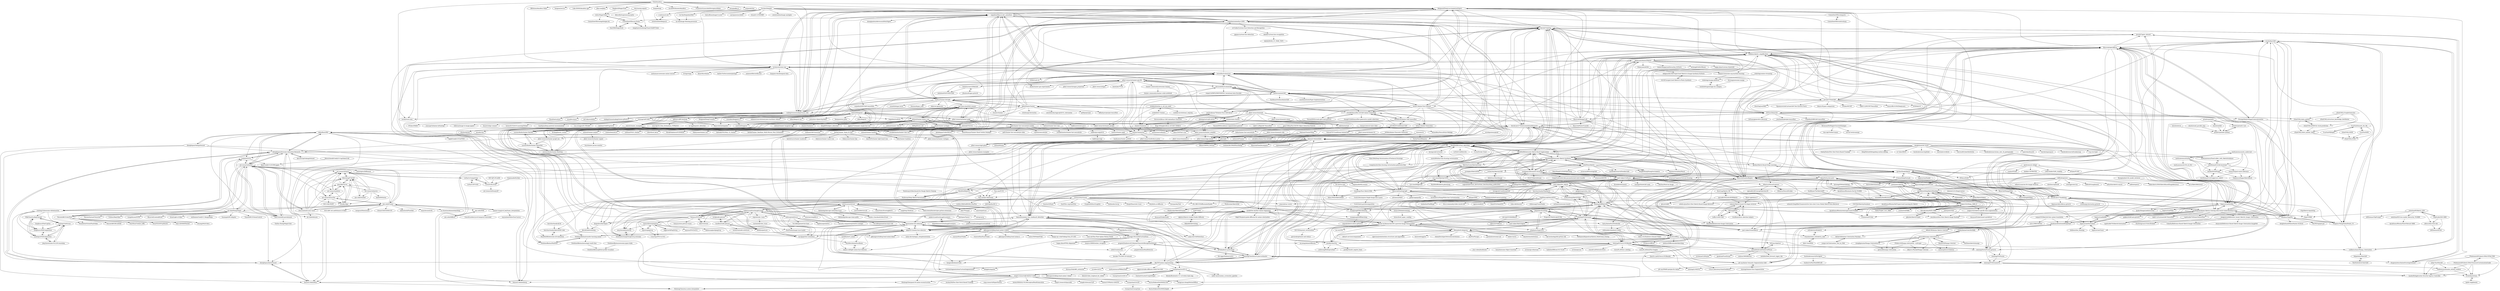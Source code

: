 digraph G {
"deeppomf/DeepLearningAnimePapers" -> "nagadomi/lbpcascade_animeface"
"deeppomf/DeepLearningAnimePapers" -> "nagadomi/animeface-2009"
"deeppomf/DeepLearningAnimePapers" -> "rezoo/illustration2vec"
"deeppomf/DeepLearningAnimePapers" -> "soruly/awesome-acg"
"deeppomf/DeepLearningAnimePapers" -> "jayleicn/animeGAN"
"deeppomf/DeepLearningAnimePapers" -> "lllyasviel/sketchKeras"
"deeppomf/DeepLearningAnimePapers" -> "jerryli27/AniSeg"
"deeppomf/DeepLearningAnimePapers" -> "dimpurr/awesome-acg-machine-learning"
"deeppomf/DeepLearningAnimePapers" -> "makegirlsmoe/makegirlsmoe_web"
"deeppomf/DeepLearningAnimePapers" -> "dragonmeteor/AnimeDrawingsDataset"
"deeppomf/DeepLearningAnimePapers" -> "deeppomf/DeepCreamPy" ["e"=1]
"deeppomf/DeepLearningAnimePapers" -> "SerialLain3170/AwesomeAnimeResearch"
"deeppomf/DeepLearningAnimePapers" -> "bobbens/sketch_simplification"
"deeppomf/DeepLearningAnimePapers" -> "lllyasviel/DanbooRegion"
"deeppomf/DeepLearningAnimePapers" -> "jerryli27/TwinGAN"
"freedomofkeima/transfer-learning-anime" -> "freedomofkeima/MoeFlow"
"freedomofkeima/transfer-learning-anime" -> "nagadomi/animeface-2009"
"freedomofkeima/transfer-learning-anime" -> "qhgz2013/anime-face-detector"
"freedomofkeima/transfer-learning-anime" -> "freedomofkeima/messenger-maid-chan"
"bchao1/Anime-Face-Dataset" -> "bchao1/Anime-Generation"
"bchao1/Anime-Face-Dataset" -> "nagadomi/lbpcascade_animeface"
"bchao1/Anime-Face-Dataset" -> "ANIME305/Anime-GAN-tensorflow"
"bchao1/Anime-Face-Dataset" -> "kanosawa/anime_face_landmark_detection"
"bchao1/Anime-Face-Dataset" -> "jayleicn/animeGAN"
"bchao1/Anime-Face-Dataset" -> "jerryli27/AniSeg"
"bchao1/Anime-Face-Dataset" -> "qhgz2013/anime-face-detector"
"bchao1/Anime-Face-Dataset" -> "VincentXWD/create-girls-moe-pytorch"
"bchao1/Anime-Face-Dataset" -> "pavitrakumar78/Anime-Face-GAN-Keras"
"bchao1/Anime-Face-Dataset" -> "halcy/AnimeFaceNotebooks"
"bchao1/Anime-Face-Dataset" -> "grapeot/Danbooru2018AnimeCharacterRecognitionDataset"
"bchao1/Anime-Face-Dataset" -> "ctwxdd/Tensorflow-ACGAN-Anime-Generation"
"bchao1/Anime-Face-Dataset" -> "nya3jp/python-animeface"
"dimpurr/awesome-acg-machine-learning" -> "otakulogy/manga-platform"
"youyuge34/PI-REC" -> "youyuge34/Anime-InPainting" ["e"=1]
"youyuge34/PI-REC" -> "lzhbrian/image-to-image-papers" ["e"=1]
"youyuge34/PI-REC" -> "knazeri/edge-connect" ["e"=1]
"youyuge34/PI-REC" -> "lllyasviel/style2paints" ["e"=1]
"youyuge34/PI-REC" -> "hzwer/ICCV2019-LearningToPaint" ["e"=1]
"youyuge34/PI-REC" -> "makegirlsmoe/makegirlsmoe_web"
"youyuge34/PI-REC" -> "luanfujun/deep-painterly-harmonization" ["e"=1]
"youyuge34/PI-REC" -> "deeppomf/DeepLearningAnimePapers"
"youyuge34/PI-REC" -> "run-youngjoo/SC-FEGAN" ["e"=1]
"youyuge34/PI-REC" -> "znxlwm/UGATIT-pytorch" ["e"=1]
"youyuge34/PI-REC" -> "nagadomi/lbpcascade_animeface"
"youyuge34/PI-REC" -> "NVlabs/SPADE" ["e"=1]
"youyuge34/PI-REC" -> "pkhungurn/talking-head-anime-demo" ["e"=1]
"youyuge34/PI-REC" -> "SerialLain3170/AwesomeAnimeResearch"
"youyuge34/PI-REC" -> "lllyasviel/sketchKeras"
"jerryli27/AniSeg" -> "pit-ray/Anime-Semantic-Segmentation-GAN"
"jerryli27/AniSeg" -> "zymk9/Yet-Another-Anime-Segmenter"
"jerryli27/AniSeg" -> "kanosawa/anime_face_landmark_detection"
"jerryli27/AniSeg" -> "nagadomi/animeface-2009"
"jerryli27/AniSeg" -> "lllyasviel/DanbooRegion"
"jerryli27/AniSeg" -> "reidsanders/danbooru-utility"
"jerryli27/AniSeg" -> "dragonmeteor/AnimeDrawingsDataset"
"jerryli27/AniSeg" -> "ShuhongChen/bizarre-pose-estimator"
"jerryli27/AniSeg" -> "qhgz2013/anime-face-detector"
"jerryli27/AniSeg" -> "RF5/danbooru-pretrained"
"jerryli27/AniSeg" -> "jerryli27/pixiv_dataset"
"grapeot/Danbooru2018AnimeCharacterRecognitionDataset" -> "RF5/danbooru-pretrained"
"grapeot/Danbooru2018AnimeCharacterRecognitionDataset" -> "grapeot/AnimeHeadDetector"
"grapeot/Danbooru2018AnimeCharacterRecognitionDataset" -> "kosuke1701/ZACI-20-dataset"
"grapeot/Danbooru2018AnimeCharacterRecognitionDataset" -> "arkel23/animesion"
"grapeot/Danbooru2018AnimeCharacterRecognitionDataset" -> "luxiangju-PersonAI/iCartoonFace"
"grapeot/Danbooru2018AnimeCharacterRecognitionDataset" -> "jerryli27/AniSeg"
"SerialLain3170/adeleine" -> "orashi/AlacGAN"
"SerialLain3170/adeleine" -> "lllyasviel/DanbooRegion"
"SerialLain3170/adeleine" -> "blandocs/Tag2Pix"
"SerialLain3170/adeleine" -> "MarkMoHR/Awesome-Image-Colorization" ["e"=1]
"SerialLain3170/adeleine" -> "SerialLain3170/AwesomeAnimeResearch"
"SerialLain3170/adeleine" -> "pradeeplam/Anime-Sketch-Coloring-with-Swish-Gated-Residual-UNet"
"SerialLain3170/adeleine" -> "higumax/sketchKeras-pytorch"
"SerialLain3170/adeleine" -> "ktaebum/AttentionedDeepPaint"
"SerialLain3170/adeleine" -> "Pengxiao-Wang/Style2Paints_V3"
"SerialLain3170/adeleine" -> "lllyasviel/sketchKeras"
"SerialLain3170/adeleine" -> "hepesu/LineDistiller"
"SerialLain3170/adeleine" -> "zymk9/Yet-Another-Anime-Segmenter"
"SerialLain3170/adeleine" -> "delta6189/Anime-Sketch-Colorizer"
"SerialLain3170/adeleine" -> "bobbens/sketch_simplification"
"SerialLain3170/adeleine" -> "richzhang/colorization-pytorch" ["e"=1]
"hepesu/LineFiller" -> "hepesu/LineRelifer"
"OValery16/Manga-colorization---cycle-gan" -> "qweasdd/manga-colorization-v2"
"OValery16/Manga-colorization---cycle-gan" -> "sudheerachary/Manga_Colorization"
"OValery16/Manga-colorization---cycle-gan" -> "Atharva-Phatak/Manga-Colorizer"
"OValery16/Manga-colorization---cycle-gan" -> "qweasdd/manga-colorization"
"OValery16/Manga-colorization---cycle-gan" -> "Dakini/AnimeColorDeOldify"
"zddhub/opensse" -> "zddhub/trianglemesh"
"zddhub/opensse" -> "ialhashim/sketch-search"
"zddhub/opensse" -> "zddhub/opensr"
"zddhub/opensse" -> "ymcidence/DeepSketchHashing"
"zddhub/opensse" -> "mikeroberts3000/SketchBasedShapeRetrieval"
"zddhub/opensse" -> "lyx-x/SketchRetrieval"
"zddhub/opensse" -> "willard-yuan/cnn-for-image-retrieval" ["e"=1]
"zddhub/opensse" -> "janesjanes/sketchy"
"zddhub/opensse" -> "csjinxie/Sketch-based-3D-shape-retrieval"
"zddhub/opensse" -> "robwhess/opensift" ["e"=1]
"zddhub/opensse" -> "suhangpro/mvcnn" ["e"=1]
"zddhub/opensse" -> "seuliufeng/DeepSBIR"
"yuqian1023/Deep_SBIR_tf" -> "seuliufeng/DeepSBIR"
"yuqian1023/Deep_SBIR_tf" -> "ShivaKrishnaM/ZS-SBIR"
"yuqian1023/Deep_SBIR_tf" -> "ymcidence/Zero-Shot-Sketch-Image-Hashing"
"yuqian1023/Deep_SBIR_tf" -> "TuBui/Triplet_Loss_SBIR"
"yuqian1023/Deep_SBIR_tf" -> "ymcidence/DeepSketchHashing"
"yuqian1023/Deep_SBIR_tf" -> "AyanKumarBhunia/semisupervised-FGSBIR"
"yuqian1023/Deep_SBIR_tf" -> "yuqian1023/sketch-specific-data-augmentation"
"yuqian1023/Deep_SBIR_tf" -> "avalonstrel/SBIR"
"yuqian1023/Deep_SBIR_tf" -> "avalonstrel/TCNet"
"jjkislele/SketchTriplet" -> "ShivaKrishnaM/ZS-SBIR"
"felipelodur/ManGAN" -> "TheNishishiro/ColorGAN"
"makegirlsmoe/makegirlsmoe.github.io" -> "makegirlsmoe/makegirlsmoe_web"
"Pengxiao-Wang/Style2Paints_V3" -> "orashi/AlacGAN"
"Pengxiao-Wang/Style2Paints_V3" -> "blandocs/Tag2Pix"
"Pengxiao-Wang/Style2Paints_V3" -> "sudheerachary/Manga_Colorization"
"jerryli27/TwinGAN" -> "jerryli27/AniSeg"
"jerryli27/TwinGAN" -> "NVlabs/MUNIT" ["e"=1]
"jerryli27/TwinGAN" -> "taki0112/MUNIT-Tensorflow" ["e"=1]
"jerryli27/TwinGAN" -> "deeppomf/DeepLearningAnimePapers"
"jerryli27/TwinGAN" -> "GauravBh1010tt/DeepLearn" ["e"=1]
"jerryli27/TwinGAN" -> "NVIDIA/nvvl" ["e"=1]
"jerryli27/TwinGAN" -> "rezoo/illustration2vec"
"jerryli27/TwinGAN" -> "HsinYingLee/DRIT" ["e"=1]
"jerryli27/TwinGAN" -> "jayleicn/animeGAN"
"jerryli27/TwinGAN" -> "nagadomi/animeface-2009"
"jerryli27/TwinGAN" -> "Yijunmaverick/CartoonGAN-Test-Pytorch-Torch" ["e"=1]
"jerryli27/TwinGAN" -> "khanrc/tf.gans-comparison" ["e"=1]
"jerryli27/TwinGAN" -> "jerryli27/pixiv_dataset"
"jerryli27/TwinGAN" -> "taki0112/CartoonGAN-Tensorflow" ["e"=1]
"jerryli27/TwinGAN" -> "bchao1/Anime-Face-Dataset"
"MarkMoHR/Awesome-Sketch-Based-Applications" -> "MarkMoHR/Awesome-Sketch-Synthesis"
"MarkMoHR/Awesome-Sketch-Based-Applications" -> "carolineec/informative-drawings"
"MarkMoHR/Awesome-Sketch-Based-Applications" -> "MarkMoHR/virtual_sketching"
"MarkMoHR/Awesome-Sketch-Based-Applications" -> "qyzdao/Sketch-Based-Deep-Learning"
"MarkMoHR/Awesome-Sketch-Based-Applications" -> "PengBoXiangShang/torchsketch" ["e"=1]
"MarkMoHR/Awesome-Sketch-Based-Applications" -> "SketchyScene/SketchyScene"
"MarkMoHR/Awesome-Sketch-Based-Applications" -> "yael-vinker/CLIPasso"
"MarkMoHR/Awesome-Sketch-Based-Applications" -> "yael-vinker/live_sketch"
"MarkMoHR/Awesome-Sketch-Based-Applications" -> "sysu-imsl/SketchyCOCO"
"MarkMoHR/Awesome-Sketch-Based-Applications" -> "bobbens/sketch_simplification"
"MarkMoHR/Awesome-Sketch-Based-Applications" -> "mtli/PhotoSketch"
"MarkMoHR/Awesome-Sketch-Based-Applications" -> "ximinng/PyTorch-SVGRender"
"MarkMoHR/Awesome-Sketch-Based-Applications" -> "ximinng/DiffSketcher"
"MarkMoHR/Awesome-Sketch-Based-Applications" -> "wangqiang9/SketchKnitter"
"MarkMoHR/Awesome-Sketch-Based-Applications" -> "AnjanDutta/sem-pcyc"
"mtli/PhotoSketch" -> "MarkMoHR/Awesome-Sketch-Synthesis"
"mtli/PhotoSketch" -> "arnabgho/iSketchNFill"
"mtli/PhotoSketch" -> "PeterWang512/GANSketching" ["e"=1]
"mtli/PhotoSketch" -> "Yijunmaverick/Im2Pencil"
"mtli/PhotoSketch" -> "MarkMoHR/Awesome-Sketch-Based-Applications"
"mtli/PhotoSketch" -> "carolineec/informative-drawings"
"mtli/PhotoSketch" -> "wchen342/SketchyGAN"
"mtli/PhotoSketch" -> "lllyasviel/sketchKeras"
"mtli/PhotoSketch" -> "yiranran/APDrawingGAN" ["e"=1]
"mtli/PhotoSketch" -> "bobbens/sketch_simplification"
"mtli/PhotoSketch" -> "PengBoXiangShang/torchsketch" ["e"=1]
"mtli/PhotoSketch" -> "facebookresearch/DoodlerGAN"
"mtli/PhotoSketch" -> "yael-vinker/CLIPasso"
"qhgz2013/anime-face-detector" -> "hysts/anime-face-detector"
"qhgz2013/anime-face-detector" -> "zymk9/yolov5_anime"
"qhgz2013/anime-face-detector" -> "nagadomi/animeface-2009"
"qhgz2013/anime-face-detector" -> "freedomofkeima/transfer-learning-anime"
"qhgz2013/anime-face-detector" -> "cheese-roll/light-anime-face-detector"
"qhgz2013/anime-face-detector" -> "jerryli27/AniSeg"
"qhgz2013/anime-face-detector" -> "nagadomi/lbpcascade_animeface"
"qhgz2013/anime-face-detector" -> "kanosawa/anime_face_landmark_detection"
"qhgz2013/anime-face-detector" -> "nya3jp/python-animeface"
"qhgz2013/anime-face-detector" -> "nolan-dev/GANInterface" ["e"=1]
"qhgz2013/anime-face-detector" -> "zymk9/Yet-Another-Anime-Segmenter"
"qhgz2013/anime-face-detector" -> "WynMew/AnimeFaceBoxes"
"qhgz2013/anime-face-detector" -> "nolan-dev/stylegan_reimplementation" ["e"=1]
"qhgz2013/anime-face-detector" -> "lllyasviel/DanbooRegion"
"qhgz2013/anime-face-detector" -> "luxiangju-PersonAI/iCartoonFace"
"lllyasviel/MangaCraft" -> "lllyasviel/sketchKeras"
"lllyasviel/MangaCraft" -> "deeppomf/DeepLearningAnimePapers"
"lllyasviel/MangaCraft" -> "kvfrans/deepcolor"
"lllyasviel/MangaCraft" -> "qyzdao/ShadeSketch"
"lllyasviel/MangaCraft" -> "lllyasviel/DanbooRegion"
"lllyasviel/MangaCraft" -> "nagadomi/animeface-2009"
"lllyasviel/MangaCraft" -> "lllyasviel/style2paints" ["e"=1]
"lllyasviel/MangaCraft" -> "bobbens/sketch_simplification"
"lllyasviel/MangaCraft" -> "lllyasviel/PaintsTransfer"
"lllyasviel/MangaCraft" -> "soruly/awesome-acg"
"lllyasviel/MangaCraft" -> "lllyasviel/PaintingLight"
"lllyasviel/MangaCraft" -> "pfnet/PaintsChainer"
"quolc/neural-collage" -> "blandocs/Tag2Pix"
"quolc/neural-collage" -> "LMescheder/GAN_stability" ["e"=1]
"quolc/neural-collage" -> "NVlabs/FUNIT" ["e"=1]
"quolc/neural-collage" -> "qyzdao/ShadeSketch"
"quolc/neural-collage" -> "csmliu/STGAN" ["e"=1]
"quolc/neural-collage" -> "ZPdesu/SEAN" ["e"=1]
"quolc/neural-collage" -> "nkolkin13/STROTSS" ["e"=1]
"pfnet-research/menoh" -> "chainer/onnx-chainer"
"pfnet-research/menoh" -> "pfnet-research/menoh-sharp"
"pfnet-research/menoh" -> "okdshin/instant"
"pfnet-research/menoh" -> "chainer/chainerui"
"pfnet-research/menoh" -> "unnonouno/cudnnenv"
"pfnet-research/menoh" -> "pfnet-research/chainer-compiler"
"pfnet-research/menoh" -> "pfnet-research/go-menoh"
"pfnet-research/menoh" -> "pfnet/pytorch-pfn-extras" ["e"=1]
"pfnet-research/menoh" -> "pfnet/pfio"
"ianmackinnon/png2svg" -> "IngJavierR/PngToSvg"
"ianmackinnon/png2svg" -> "fabiensanglard/png2svg"
"ianmackinnon/png2svg" -> "UmarSpa/PNG-to-SVG"
"ianmackinnon/png2svg" -> "mayuso/PNGToSVG"
"ianmackinnon/png2svg" -> "xyproto/png2svg"
"ianmackinnon/png2svg" -> "anuj-kosambi/autosvg"
"VincentXWD/create-girls-moe-pytorch" -> "ctwxdd/Tensorflow-ACGAN-Anime-Generation"
"VincentXWD/create-girls-moe-pytorch" -> "VincentXWD/codebase-segmentation-pytorch"
"CDOTAD/SketchyDatabase" -> "AyanKumarBhunia/semisupervised-FGSBIR"
"wchen342/SketchyGAN" -> "elliottwu/sText2Image"
"wchen342/SketchyGAN" -> "lidan1/PhotoSketchMAN"
"wchen342/SketchyGAN" -> "AnjanDutta/sem-pcyc"
"ctwxdd/Tensorflow-ACGAN-Anime-Generation" -> "VincentXWD/create-girls-moe-pytorch"
"ctwxdd/Tensorflow-ACGAN-Anime-Generation" -> "ANIME305/Anime-GAN-tensorflow"
"ctwxdd/Tensorflow-ACGAN-Anime-Generation" -> "bchao1/Anime-Generation"
"ctwxdd/Tensorflow-ACGAN-Anime-Generation" -> "tdrussell/IllustrationGAN"
"ctwxdd/Tensorflow-ACGAN-Anime-Generation" -> "chang810249/tensorflow-generative-model-collections"
"orashi/AlacGAN" -> "sudheerachary/Manga_Colorization"
"orashi/AlacGAN" -> "Pengxiao-Wang/Style2Paints_V3"
"orashi/AlacGAN" -> "rapidrabbit76/SketchColorization"
"orashi/AlacGAN" -> "jerryli27/pixiv_dataset"
"orashi/AlacGAN" -> "Jungjaewon/Reference_based_Skectch_Image_Colorization"
"orashi/AlacGAN" -> "rapidrabbit76/PaintsTensorFlow"
"orashi/AlacGAN" -> "lllyasviel/sketchKeras"
"yuqian1023/sketch-specific-data-augmentation" -> "dasayan05/sketchanet-quickdraw"
"SketchyScene/SketchyScene" -> "sysu-imsl/SketchyCOCO"
"MarkMoHR/Awesome-Sketch-Synthesis" -> "MarkMoHR/Awesome-Sketch-Based-Applications"
"MarkMoHR/Awesome-Sketch-Synthesis" -> "MarkMoHR/virtual_sketching"
"MarkMoHR/Awesome-Sketch-Synthesis" -> "mtli/PhotoSketch"
"MarkMoHR/Awesome-Sketch-Synthesis" -> "carolineec/informative-drawings"
"MarkMoHR/Awesome-Sketch-Synthesis" -> "SketchyScene/SketchyScene"
"MarkMoHR/Awesome-Sketch-Synthesis" -> "ximinng/DiffSketcher"
"MarkMoHR/Awesome-Sketch-Synthesis" -> "qyzdao/Sketch-Based-Deep-Learning"
"MarkMoHR/Awesome-Sketch-Synthesis" -> "bobbens/sketch_simplification"
"MarkMoHR/Awesome-Sketch-Synthesis" -> "PengBoXiangShang/torchsketch" ["e"=1]
"MarkMoHR/Awesome-Sketch-Synthesis" -> "wangqiang9/SketchKnitter"
"MarkMoHR/Awesome-Sketch-Synthesis" -> "yael-vinker/CLIPasso"
"MarkMoHR/Awesome-Sketch-Synthesis" -> "ximinng/PyTorch-SVGRender"
"MarkMoHR/Awesome-Sketch-Synthesis" -> "Nauhcnay/Deep-Sketch-Vectorization"
"MarkMoHR/Awesome-Sketch-Synthesis" -> "facebookresearch/DoodlerGAN"
"MarkMoHR/Awesome-Sketch-Synthesis" -> "ivanpuhachov/line-drawing-vectorization-polyvector-flow"
"autotrace/autotrace" -> "fablabnbg/inkscape-centerline-trace"
"autotrace/autotrace" -> "jankovicsandras/imagetracerjs"
"autotrace/autotrace" -> "migvel/color_trace"
"autotrace/autotrace" -> "anuj-kosambi/autosvg"
"autotrace/autotrace" -> "fromtheexchange/image2svg-awesome"
"autotrace/autotrace" -> "tatarize/potrace" ["e"=1]
"autotrace/autotrace" -> "visioncortex/vtracer"
"autotrace/autotrace" -> "LoicGoulefert/occult" ["e"=1]
"autotrace/autotrace" -> "SonarSonic/DrawingBotV3" ["e"=1]
"autotrace/autotrace" -> "LingDong-/linedraw" ["e"=1]
"autotrace/autotrace" -> "fullscreennl/blackstripes-python-extensions" ["e"=1]
"autotrace/autotrace" -> "maxim-s-barabash/ZebraTrace" ["e"=1]
"autotrace/autotrace" -> "Picsart-AI-Research/LIVE-Layerwise-Image-Vectorization"
"autotrace/autotrace" -> "abey79/vpype" ["e"=1]
"autotrace/autotrace" -> "tomayac/SVGcode"
"ktaebum/AttentionedDeepPaint" -> "pradeeplam/Anime-Sketch-Coloring-with-Swish-Gated-Residual-UNet"
"ktaebum/AttentionedDeepPaint" -> "Dakini/AnimeColorDeOldify"
"ktaebum/AttentionedDeepPaint" -> "delta6189/Anime-Sketch-Colorizer"
"hepesu/LineDistiller" -> "hepesu/LineNormalizer"
"hepesu/LineDistiller" -> "hepesu/LineCloser"
"hepesu/LineDistiller" -> "ljsabc/MangaLineExtraction" ["e"=1]
"hepesu/LineDistiller" -> "pradeeplam/Anime-Sketch-Coloring-with-Swish-Gated-Residual-UNet"
"hepesu/LineDistiller" -> "jerryli27/pixiv_dataset"
"hepesu/LineDistiller" -> "lllyasviel/sketchKeras"
"hepesu/LineDistiller" -> "hepesu/LineFiller"
"hepesu/LineDistiller" -> "zymk9/Yet-Another-Anime-Segmenter"
"hepesu/LineDistiller" -> "hepesu/LineRelifer"
"hepesu/LineDistiller" -> "xiaoyu258/Inbetweening"
"chainer-community/awesome-chainer" -> "chainer-community/chainer-colab-notebook"
"chainer-community/awesome-chainer" -> "chainer/chainerui"
"irfanICMLL/Auto_painter" -> "irfanICMLL/Auto_painter_demo"
"irfanICMLL/Auto_painter" -> "irfanICMLL/EMM-for-stock-prediction"
"chaofengc/Face-Sketch-Wild" -> "chaofengc/Face-Sketch"
"chaofengc/Face-Sketch-Wild" -> "lidan1/PhotoSketchMAN"
"primitiv/primitiv-rust" -> "primitiv/primitiv-python"
"primitiv/primitiv-python" -> "primitiv/primitiv-rust"
"pradeeplam/Anime-Sketch-Coloring-with-Swish-Gated-Residual-UNet" -> "ktaebum/AttentionedDeepPaint"
"pradeeplam/Anime-Sketch-Coloring-with-Swish-Gated-Residual-UNet" -> "hepesu/LineDistiller"
"pradeeplam/Anime-Sketch-Coloring-with-Swish-Gated-Residual-UNet" -> "taki0112/CartoonGAN-Tensorflow" ["e"=1]
"pradeeplam/Anime-Sketch-Coloring-with-Swish-Gated-Residual-UNet" -> "SerialLain3170/adeleine"
"pradeeplam/Anime-Sketch-Coloring-with-Swish-Gated-Residual-UNet" -> "orashi/AlacGAN"
"pradeeplam/Anime-Sketch-Coloring-with-Swish-Gated-Residual-UNet" -> "blandocs/Tag2Pix"
"pradeeplam/Anime-Sketch-Coloring-with-Swish-Gated-Residual-UNet" -> "gakkiri/SGRUnet-pytorch"
"pradeeplam/Anime-Sketch-Coloring-with-Swish-Gated-Residual-UNet" -> "Pengxiao-Wang/Style2Paints_V3"
"pradeeplam/Anime-Sketch-Coloring-with-Swish-Gated-Residual-UNet" -> "Jungjaewon/Reference_based_Skectch_Image_Colorization"
"pradeeplam/Anime-Sketch-Coloring-with-Swish-Gated-Residual-UNet" -> "rapidrabbit76/PaintsTensorFlow"
"pradeeplam/Anime-Sketch-Coloring-with-Swish-Gated-Residual-UNet" -> "lllyasviel/sketchKeras"
"pradeeplam/Anime-Sketch-Coloring-with-Swish-Gated-Residual-UNet" -> "rapidrabbit76/SketchColorization"
"pradeeplam/Anime-Sketch-Coloring-with-Swish-Gated-Residual-UNet" -> "sanjay035/Sketch2Color-anime-translation"
"nya3jp/python-animeface" -> "nagadomi/animeface-2009"
"nya3jp/python-animeface" -> "qhgz2013/anime-face-detector"
"nya3jp/python-animeface" -> "WynMew/AnimeFaceBoxes"
"xyproto/png2svg" -> "ianmackinnon/png2svg"
"xyproto/png2svg" -> "UmarSpa/PNG-to-SVG"
"soskek/bert-chainer" -> "chainer/onnx-chainer"
"soskek/bert-chainer" -> "soskek/attention_is_all_you_need"
"soskek/bert-chainer" -> "chainer/chainerui"
"ShivaKrishnaM/ZS-SBIR" -> "jjkislele/SketchTriplet"
"ShivaKrishnaM/ZS-SBIR" -> "yuqian1023/Deep_SBIR_tf"
"ShivaKrishnaM/ZS-SBIR" -> "ymcidence/Zero-Shot-Sketch-Image-Hashing"
"ShivaKrishnaM/ZS-SBIR" -> "AnjanDutta/sem-pcyc"
"0x5eba/Anime-Character-Generator" -> "alvinbhou/Anime-Face-ACGAN"
"otakulogy/anime-streaming" -> "otakulogy/manga-platform"
"sounakdey/doodle2search" -> "AnjanDutta/sem-pcyc"
"sounakdey/doodle2search" -> "AyanKumarBhunia/semisupervised-FGSBIR"
"sounakdey/doodle2search" -> "ShivaKrishnaM/ZS-SBIR"
"sounakdey/doodle2search" -> "ymcidence/DeepSketchHashing"
"sounakdey/doodle2search" -> "ushasi/A-Simplified-framework-for-Zero-shot-Cross-Modal-Sketch-Data-Retrieval"
"sounakdey/doodle2search" -> "avalonstrel/TCNet"
"sounakdey/doodle2search" -> "yuqian1023/Deep_SBIR_tf"
"sounakdey/doodle2search" -> "qliu24/SAKE"
"sounakdey/doodle2search" -> "ashok-arjun/Zero-Shot-Sketch-Based-Image-Retrieval"
"freedomofkeima/MoeFlow" -> "freedomofkeima/transfer-learning-anime"
"RF5/danbooru-pretrained" -> "grapeot/Danbooru2018AnimeCharacterRecognitionDataset"
"RF5/danbooru-pretrained" -> "ShuhongChen/bizarre-pose-estimator"
"RF5/danbooru-pretrained" -> "jerryli27/AniSeg"
"RF5/danbooru-pretrained" -> "fire-eggs/Danbooru2021"
"RF5/danbooru-pretrained" -> "zymk9/Yet-Another-Anime-Segmenter"
"RF5/danbooru-pretrained" -> "kanosawa/anime_face_landmark_detection"
"ANIME305/Anime-GAN-tensorflow" -> "ctwxdd/Tensorflow-ACGAN-Anime-Generation"
"ANIME305/Anime-GAN-tensorflow" -> "taki0112/BigGAN-Tensorflow" ["e"=1]
"ANIME305/Anime-GAN-tensorflow" -> "m516825/Conditional-GAN"
"ANIME305/Anime-GAN-tensorflow" -> "bchao1/Anime-Generation"
"V-Sense/DeepNormals" -> "Ansire/sketch2normal" ["e"=1]
"V-Sense/DeepNormals" -> "qyzdao/ShadeSketch"
"chainer/chainerui" -> "chainer/onnx-chainer"
"chainer/chainerui" -> "chainer/chainermn"
"chainer/chainerui" -> "yasunorikudo/chainer-ResNet"
"chainer/chainerui" -> "unnonouno/cudnnenv"
"chainer/chainerui" -> "pfnet/pfio"
"chainer/chainerui" -> "pfnet-research/chainer-compiler"
"hepesu/LineCloser" -> "hepesu/LineNormalizer"
"pfnet-research/git-ghost" -> "pfnet/pfio"
"pfnet-research/git-ghost" -> "pfnet-research/plamo-examples"
"otakulogy/manga-platform" -> "toshihidetagami/apps-by-category"
"toshihidetagami/apps-by-category" -> "otakulogy/manga-platform"
"fei-aiart/ca-gan" -> "lidan1/PhotoSketchMAN"
"fei-aiart/ca-gan" -> "chaofengc/Face-Sketch-Wild"
"rapidrabbit76/PaintsTensorFlow" -> "rapidrabbit76/SketchColorization"
"Natsu6767/Conditional-AnimeGAN" -> "m516825/Conditional-GAN"
"pfnet-research/chainer-compiler" -> "chainer/onnx-chainer"
"pfnet-research/chainer-compiler" -> "pfnet/pfio"
"pfnet-research/chainer-compiler" -> "pfnet-research/menoh-rs"
"pfnet-research/chainer-compiler" -> "pfnet-research/go-menoh"
"DwangoMediaVillage/Comicolorization" -> "orashi/AlacGAN"
"DwangoMediaVillage/Comicolorization" -> "sudheerachary/Manga_Colorization"
"DwangoMediaVillage/Comicolorization" -> "blandocs/Tag2Pix"
"DwangoMediaVillage/Comicolorization" -> "lllyasviel/sketchKeras"
"DwangoMediaVillage/Comicolorization" -> "hepesu/LineDistiller"
"Ryanglambert/3d_model_retriever" -> "lyx-x/SketchRetrieval"
"reidsanders/danbooru-utility" -> "Atom-101/Danbooru-Dataset-Maker"
"sudheerachary/Manga_Colorization" -> "felipelodur/ManGAN"
"sudheerachary/Manga_Colorization" -> "orashi/AlacGAN"
"TheNishishiro/ColorGAN" -> "felipelodur/ManGAN"
"AnjanDutta/sem-pcyc" -> "sounakdey/doodle2search"
"AnjanDutta/sem-pcyc" -> "ShivaKrishnaM/ZS-SBIR"
"AnjanDutta/sem-pcyc" -> "yuqian1023/Deep_SBIR_tf"
"AnjanDutta/sem-pcyc" -> "qliu24/SAKE"
"AnjanDutta/sem-pcyc" -> "AyanKumarBhunia/semisupervised-FGSBIR"
"AnjanDutta/sem-pcyc" -> "ashok-arjun/Zero-Shot-Sketch-Based-Image-Retrieval"
"AnjanDutta/sem-pcyc" -> "ymcidence/Zero-Shot-Sketch-Image-Hashing"
"AnjanDutta/sem-pcyc" -> "SeaRhyme7th/SketchAPP"
"AnjanDutta/sem-pcyc" -> "AyanKumarBhunia/on-the-fly-FGSBIR"
"AnjanDutta/sem-pcyc" -> "janesjanes/sketchy"
"okdshin/instant" -> "pfnet-research/go-menoh"
"DeNA/Chainer_Mask_R-CNN" -> "wkentaro/chainer-mask-rcnn"
"DeNA/Chainer_Mask_R-CNN" -> "Hakuyume/chainer-fpn"
"DeNA/Chainer_Mask_R-CNN" -> "knorth55/chainer-light-head-rcnn"
"DeNA/Chainer_Mask_R-CNN" -> "katotetsuro/chainer-maskrcnn"
"chainer/onnx-chainer" -> "pfnet-research/chainer-compiler"
"chainer/onnx-chainer" -> "pfnet-research/go-menoh"
"chainer/onnx-chainer" -> "chainer/chainerui"
"chainer/onnx-chainer" -> "chainer/chainermn"
"chainer/onnx-chainer" -> "fukatani/ChainerWing"
"chainer/onnx-chainer" -> "pfnet/pfio"
"chainer/onnx-chainer" -> "okdshin/instant"
"pfnet/pfio" -> "pfnet-research/git-ghost"
"pfnet/pfio" -> "mitmul/tfchain"
"DanOl98/MagesPack" -> "CommitteeOfZero/sc3tools"
"pfnet-research/chainer-trt" -> "pfnet-research/go-menoh"
"pfnet-research/chainer-trt" -> "mitmul/ofChainer"
"hepesu/LineNormalizer" -> "hepesu/LineRelifer"
"hepesu/LineNormalizer" -> "hepesu/LineCloser"
"hepesu/LineNormalizer" -> "bobbens/line_thinning"
"bchao1/Anime-Generation" -> "0x5eba/Anime-Character-Generator"
"bchao1/Anime-Generation" -> "ctwxdd/Tensorflow-ACGAN-Anime-Generation"
"ningshanwutuobang/ChaosChildPCTools" -> "CommitteeOfZero/sc3tools"
"srvCodes/Cartoon-Face-Detection-and-Recognition" -> "ggapac/cartoon-face-detection"
"srvCodes/Cartoon-Face-Detection-and-Recognition" -> "okzhili/Cartoon-face-recognition"
"hepesu/LineRelifer" -> "hepesu/LineNormalizer"
"pfnet-research/menoh-ruby" -> "pfnet-research/go-menoh"
"gary1346aa/Fast-RCNN-Object-Detection-Pytorch" -> "zbxzc35/tf-fast-rcnn"
"pfnet-research/menoh-sharp" -> "pfnet-research/go-menoh"
"freedomofkeima/awesome-japan-otaku" -> "freedomofkeima/github-profile-visualizer"
"nagadomi/lbpcascade_animeface" -> "nagadomi/animeface-2009"
"nagadomi/lbpcascade_animeface" -> "rezoo/illustration2vec"
"nagadomi/lbpcascade_animeface" -> "qhgz2013/anime-face-detector"
"nagadomi/lbpcascade_animeface" -> "deeppomf/DeepLearningAnimePapers"
"nagadomi/lbpcascade_animeface" -> "carpedm20/DCGAN-tensorflow" ["e"=1]
"nagadomi/lbpcascade_animeface" -> "mattya/chainer-DCGAN"
"nagadomi/lbpcascade_animeface" -> "jayleicn/animeGAN"
"nagadomi/lbpcascade_animeface" -> "bchao1/Anime-Face-Dataset"
"nagadomi/lbpcascade_animeface" -> "kanosawa/anime_face_landmark_detection"
"nagadomi/lbpcascade_animeface" -> "nya3jp/python-animeface"
"nagadomi/lbpcascade_animeface" -> "makegirlsmoe/makegirlsmoe_web"
"nagadomi/lbpcascade_animeface" -> "hysts/anime-face-detector"
"nagadomi/lbpcascade_animeface" -> "zhangqianhui/AdversarialNetsPapers" ["e"=1]
"nagadomi/lbpcascade_animeface" -> "SerialLain3170/AwesomeAnimeResearch"
"nagadomi/lbpcascade_animeface" -> "jerryli27/AniSeg"
"lllyasviel/DanbooRegion" -> "lllyasviel/AppearanceEraser"
"lllyasviel/DanbooRegion" -> "lllyasviel/PaintingLight"
"lllyasviel/DanbooRegion" -> "lllyasviel/sketchKeras"
"lllyasviel/DanbooRegion" -> "SerialLain3170/adeleine"
"lllyasviel/DanbooRegion" -> "jerryli27/AniSeg"
"lllyasviel/DanbooRegion" -> "SerialLain3170/AwesomeAnimeResearch"
"lllyasviel/DanbooRegion" -> "ShuhongChen/bizarre-pose-estimator"
"lllyasviel/DanbooRegion" -> "qyzdao/ShadeSketch"
"lllyasviel/DanbooRegion" -> "orashi/AlacGAN"
"lllyasviel/DanbooRegion" -> "jerryli27/pixiv_dataset"
"lllyasviel/DanbooRegion" -> "kanosawa/anime_face_landmark_detection"
"lllyasviel/DanbooRegion" -> "pit-ray/Anime-Semantic-Segmentation-GAN"
"lllyasviel/DanbooRegion" -> "bobbens/sketch_simplification"
"lllyasviel/DanbooRegion" -> "blandocs/Tag2Pix"
"lllyasviel/DanbooRegion" -> "hytseng0509/ArtEditing"
"mitmul/deeppose" -> "asanakoy/deeppose_tf"
"mitmul/deeppose" -> "ugo-nama-kun/DQN-chainer"
"mitmul/deeppose" -> "samitok/deeppose"
"mitmul/deeppose" -> "shihenw/convolutional-pose-machines-release" ["e"=1]
"mitmul/deeppose" -> "eldar/deepcut-cnn" ["e"=1]
"mitmul/deeppose" -> "yasunorikudo/chainer-ResNet"
"mitmul/deeppose" -> "princeton-vl/pose-hg-demo" ["e"=1]
"mitmul/deeppose" -> "pfnet-research/chainer-gogh"
"mitmul/deeppose" -> "mitmul/chainer-faster-rcnn"
"mitmul/deeppose" -> "bearpaw/eval_pose"
"mitmul/deeppose" -> "leetenki/YOLOv2"
"mitmul/deeppose" -> "pfnet-research/chainer-pix2pix"
"mitmul/deeppose" -> "odashi/chainer_examples"
"mitmul/deeppose" -> "eldar/deepcut" ["e"=1]
"mitmul/deeppose" -> "tpfister/caffe-heatmap"
"alexandre01/deepsvg" -> "BachiLi/diffvg"
"alexandre01/deepsvg" -> "jjcolumb/awesome-xaf" ["e"=1]
"alexandre01/deepsvg" -> "preddy5/Im2Vec"
"alexandre01/deepsvg" -> "fabien-h/acta" ["e"=1]
"alexandre01/deepsvg" -> "Picsart-AI-Research/LIVE-Layerwise-Image-Vectorization"
"alexandre01/deepsvg" -> "AlanAutomated/wilson" ["e"=1]
"alexandre01/deepsvg" -> "kili-technology/kili-python-sdk" ["e"=1]
"alexandre01/deepsvg" -> "ximinng/SVGDreamer"
"alexandre01/deepsvg" -> "MrRameshRajendran/Hybrid_MultiCloud_Overlay" ["e"=1]
"alexandre01/deepsvg" -> "default-services/components" ["e"=1]
"alexandre01/deepsvg" -> "alpersonalwebsite/data-structures-and-algorithms" ["e"=1]
"alexandre01/deepsvg" -> "featuredotapp/cli" ["e"=1]
"alexandre01/deepsvg" -> "GlobalDeveloperNetwork/contributors" ["e"=1]
"alexandre01/deepsvg" -> "AdaPlusPlus/gcc" ["e"=1]
"alexandre01/deepsvg" -> "MarkMoHR/Awesome-Sketch-Synthesis"
"sanjay035/Sketch2Color-anime-translation" -> "ktaebum/AttentionedDeepPaint"
"sanjay035/Sketch2Color-anime-translation" -> "taivu1998/GANime"
"fengberd/MagesTools" -> "wetor/MagesTools"
"BachiLi/diffvg" -> "Picsart-AI-Research/LIVE-Layerwise-Image-Vectorization"
"BachiLi/diffvg" -> "preddy5/Im2Vec"
"BachiLi/diffvg" -> "yael-vinker/CLIPasso"
"BachiLi/diffvg" -> "alexandre01/deepsvg"
"BachiLi/diffvg" -> "ximinng/VectorFusion-pytorch"
"BachiLi/diffvg" -> "ximinng/PyTorch-SVGRender"
"BachiLi/diffvg" -> "pschaldenbrand/StyleCLIPDraw"
"BachiLi/diffvg" -> "yizhiwang96/deepvecfont" ["e"=1]
"BachiLi/diffvg" -> "jonhare/DifferentiableSketching"
"BachiLi/diffvg" -> "ximinng/DiffSketcher"
"BachiLi/diffvg" -> "yael-vinker/live_sketch"
"BachiLi/diffvg" -> "MarkMoHR/Awesome-Sketch-Synthesis"
"BachiLi/diffvg" -> "NVlabs/nvdiffrast" ["e"=1]
"BachiLi/diffvg" -> "ximinng/SVGDreamer"
"BachiLi/diffvg" -> "kvfrans/clipdraw"
"blandocs/Tag2Pix" -> "MerHS/tag2pix-gui"
"blandocs/Tag2Pix" -> "orashi/AlacGAN"
"blandocs/Tag2Pix" -> "Pengxiao-Wang/Style2Paints_V3"
"blandocs/Tag2Pix" -> "SerialLain3170/adeleine"
"blandocs/Tag2Pix" -> "lllyasviel/sketchKeras"
"blandocs/Tag2Pix" -> "dongheehand/MemoPainter-PyTorch" ["e"=1]
"blandocs/Tag2Pix" -> "pradeeplam/Anime-Sketch-Coloring-with-Swish-Gated-Residual-UNet"
"blandocs/Tag2Pix" -> "lllyasviel/DanbooRegion"
"blandocs/Tag2Pix" -> "MarkMoHR/Awesome-Image-Colorization" ["e"=1]
"SerialLain3170/AwesomeAnimeResearch" -> "lllyasviel/DanbooRegion"
"SerialLain3170/AwesomeAnimeResearch" -> "SerialLain3170/adeleine"
"SerialLain3170/AwesomeAnimeResearch" -> "ShuhongChen/bizarre-pose-estimator"
"SerialLain3170/AwesomeAnimeResearch" -> "zhenglinpan/Awesome-Animation-Research"
"SerialLain3170/AwesomeAnimeResearch" -> "lisiyao21/AnimeInterp" ["e"=1]
"SerialLain3170/AwesomeAnimeResearch" -> "hysts/anime-face-detector"
"SerialLain3170/AwesomeAnimeResearch" -> "Mukosame/Anime2Sketch"
"SerialLain3170/AwesomeAnimeResearch" -> "MarkMoHR/Awesome-Image-Colorization" ["e"=1]
"SerialLain3170/AwesomeAnimeResearch" -> "zymk9/Yet-Another-Anime-Segmenter"
"SerialLain3170/AwesomeAnimeResearch" -> "kanosawa/anime_face_landmark_detection"
"SerialLain3170/AwesomeAnimeResearch" -> "MarkMoHR/Awesome-Sketch-Based-Applications"
"SerialLain3170/AwesomeAnimeResearch" -> "jerryli27/AniSeg"
"SerialLain3170/AwesomeAnimeResearch" -> "pradeeplam/Anime-Sketch-Coloring-with-Swish-Gated-Residual-UNet"
"SerialLain3170/AwesomeAnimeResearch" -> "weihaox/GAN-Inversion" ["e"=1]
"SerialLain3170/AwesomeAnimeResearch" -> "ykdai/BasicPBC"
"qyzdao/ShadeSketch" -> "qyzdao/Sketch-Based-Deep-Learning"
"qyzdao/ShadeSketch" -> "lllyasviel/DanbooRegion"
"qyzdao/ShadeSketch" -> "bobbens/sketch_simplification"
"qyzdao/ShadeSketch" -> "V-Sense/DeepNormals"
"qyzdao/ShadeSketch" -> "hepesu/LineNormalizer"
"qyzdao/ShadeSketch" -> "yiranran/Unpaired-Portrait-Drawing" ["e"=1]
"qyzdao/ShadeSketch" -> "lllyasviel/AppearanceEraser"
"qyzdao/ShadeSketch" -> "lllyasviel/PaintingLight"
"qyzdao/ShadeSketch" -> "hepesu/LineDistiller"
"qyzdao/ShadeSketch" -> "hepesu/LineRelifer"
"qyzdao/ShadeSketch" -> "ZPdesu/SEAN" ["e"=1]
"qyzdao/ShadeSketch" -> "pradeeplam/Anime-Sketch-Coloring-with-Swish-Gated-Residual-UNet"
"qyzdao/ShadeSketch" -> "hytseng0509/ArtEditing"
"qyzdao/ShadeSketch" -> "hepesu/LineShader"
"qyzdao/ShadeSketch" -> "SerialLain3170/adeleine"
"lllyasviel/AppearanceEraser" -> "lllyasviel/DanbooRegion"
"lllyasviel/AppearanceEraser" -> "lllyasviel/SplitFilling"
"lllyasviel/AppearanceEraser" -> "lllyasviel/MangaFilter"
"lllyasviel/AppearanceEraser" -> "lllyasviel/PaintingLight"
"arnabgho/iSketchNFill" -> "sysu-imsl/SketchyCOCO"
"arnabgho/iSketchNFill" -> "mtli/PhotoSketch"
"fablabnbg/inkscape-centerline-trace" -> "autotrace/autotrace"
"fablabnbg/inkscape-centerline-trace" -> "maxim-s-barabash/ZebraTrace" ["e"=1]
"fablabnbg/inkscape-centerline-trace" -> "fablabnbg/inkscape-chain-paths"
"irfanICMLL/CoupleGenerator" -> "irfanICMLL/EMM-for-stock-prediction"
"irfanICMLL/CoupleGenerator" -> "irfanICMLL/Auto_painter"
"irfanICMLL/CoupleGenerator" -> "irfanICMLL/structure_knowledge_distillation" ["e"=1]
"irfanICMLL/CoupleGenerator" -> "irfanICMLL/Auto_painter_demo"
"kanosawa/anime_face_landmark_detection" -> "hysts/anime-face-detector"
"kanosawa/anime_face_landmark_detection" -> "pit-ray/Anime-Semantic-Segmentation-GAN"
"kanosawa/anime_face_landmark_detection" -> "jerryli27/AniSeg"
"kanosawa/anime_face_landmark_detection" -> "zymk9/Yet-Another-Anime-Segmenter"
"kanosawa/anime_face_landmark_detection" -> "nagadomi/animeface-2009"
"kanosawa/anime_face_landmark_detection" -> "halcy/AnimeFaceNotebooks"
"kanosawa/anime_face_landmark_detection" -> "luxiangju-PersonAI/iCartoonFace"
"kanosawa/anime_face_landmark_detection" -> "happy-jihye/FFHQ-Alignment"
"kanosawa/anime_face_landmark_detection" -> "qhgz2013/anime-face-detector"
"kanosawa/anime_face_landmark_detection" -> "RF5/danbooru-pretrained"
"kanosawa/anime_face_landmark_detection" -> "lllyasviel/DanbooRegion"
"lllyasviel/PaintingLight" -> "lllyasviel/DanbooRegion"
"lllyasviel/PaintingLight" -> "lllyasviel/AppearanceEraser"
"lllyasviel/PaintingLight" -> "bobbens/sketch_simplification"
"lllyasviel/PaintingLight" -> "qyzdao/ShadeSketch"
"lllyasviel/PaintingLight" -> "lllyasviel/sketchKeras"
"lllyasviel/PaintingLight" -> "SerialLain3170/adeleine"
"lllyasviel/PaintingLight" -> "deeppomf/DeepLearningAnimePapers"
"lllyasviel/PaintingLight" -> "jiupinjia/stylized-neural-painting" ["e"=1]
"lllyasviel/PaintingLight" -> "SerialLain3170/AwesomeAnimeResearch"
"lllyasviel/PaintingLight" -> "advimman/HiDT" ["e"=1]
"lllyasviel/PaintingLight" -> "giddyyupp/ganilla" ["e"=1]
"lllyasviel/PaintingLight" -> "pradeeplam/Anime-Sketch-Coloring-with-Swish-Gated-Residual-UNet"
"lllyasviel/PaintingLight" -> "SystemErrorWang/White-box-Cartoonization" ["e"=1]
"lllyasviel/PaintingLight" -> "zhhoper/DPR" ["e"=1]
"lllyasviel/PaintingLight" -> "CraGL/Decompose-Single-Image-Into-Layers"
"Rowl1ng/Sketch_VR" -> "ygryadit/Towards3DVRSketch"
"DifanLiu/NeuralContours" -> "DifanLiu/NeuralStrokes"
"DifanLiu/NeuralContours" -> "ygryadit/LiftConceptSketches3D"
"DifanLiu/NeuralContours" -> "Rowl1ng/Sketch_VR"
"qyzdao/Sketch-Based-Deep-Learning" -> "DifanLiu/NeuralContours"
"qyzdao/Sketch-Based-Deep-Learning" -> "qyzdao/ShadeSketch"
"qyzdao/Sketch-Based-Deep-Learning" -> "MarkMoHR/Awesome-Sketch-Synthesis"
"Vahe1994/Deep-Vectorization-of-Technical-Drawings" -> "ivanpuhachov/line-drawing-vectorization-polyvector-flow"
"csjinxie/Sketch-based-3D-shape-retrieval" -> "RiDang/JMLN"
"csjinxie/Sketch-based-3D-shape-retrieval" -> "twuilliam/shrec-sketches-helpers"
"csjinxie/Sketch-based-3D-shape-retrieval" -> "Luffy212/DD-GAN"
"Dakini/AnimeColorDeOldify" -> "ktaebum/AttentionedDeepPaint"
"Dakini/AnimeColorDeOldify" -> "qweasdd/manga-colorization-v2"
"pit-ray/Anime-Semantic-Segmentation-GAN" -> "siyeong0/Anime-Face-Segmentation"
"pit-ray/Anime-Semantic-Segmentation-GAN" -> "pit-ray/SPADE-pix2pix-for-Anime"
"pit-ray/Anime-Semantic-Segmentation-GAN" -> "jerryli27/AniSeg"
"CommitteeOfZero/impacto" -> "CommitteeOfZero/nitrosharp"
"CommitteeOfZero/impacto" -> "CommitteeOfZero/sc3tools"
"AyanKumarBhunia/on-the-fly-FGSBIR" -> "AyanKumarBhunia/semisupervised-FGSBIR"
"odashi/mteval" -> "primitiv/primitiv-python"
"aneeshan95/Cross-modal_Hierarchy_FGSBIR" -> "AyanKumarBhunia/NoiseTolerant-SBIR"
"SeaRhyme7th/SketchAPP" -> "AyanKumarBhunia/semisupervised-FGSBIR"
"zymk9/yolov5_anime" -> "cheese-roll/light-anime-face-detector"
"halcy/AnimeFaceNotebooks" -> "reidsanders/danbooru-utility"
"twuilliam/shrec-sketches-helpers" -> "csjinxie/Sketch-based-3D-shape-retrieval"
"twuilliam/shrec-sketches-helpers" -> "RiDang/JMLN"
"delta6189/Anime-Sketch-Colorizer" -> "delta6189/Anime-Colorization-Machine"
"IngJavierR/PngToSvg" -> "ianmackinnon/png2svg"
"kilobtye/potrace" -> "tooolbox/node-potrace"
"kilobtye/potrace" -> "jankovicsandras/imagetracerjs"
"Jungjaewon/Reference_based_Skectch_Image_Colorization" -> "zhaoyuzhi/Reference-Based-Sketch-Image-Colorization-ImageNet" ["e"=1]
"Jungjaewon/Reference_based_Skectch_Image_Colorization" -> "zhaohengyuan1/Color2Embed" ["e"=1]
"Jungjaewon/Reference_based_Skectch_Image_Colorization" -> "UdonDa/Reference-Based-Sketch-Image-Colorization"
"anuj-kosambi/autosvg" -> "fromtheexchange/image2svg-awesome"
"sysu-imsl/EdgeGAN" -> "sysu-imsl/SketchyCOCO"
"WynMew/AnimeFaceBoxes" -> "cheese-roll/light-anime-face-detector"
"sysu-imsl/SketchyCOCO" -> "sysu-imsl/EdgeGAN"
"sysu-imsl/SketchyCOCO" -> "cogtoolslab/visual_abstractions_benchmarking_public2023"
"sysu-imsl/SketchyCOCO" -> "SketchyScene/SketchyScene"
"sysu-imsl/SketchyCOCO" -> "AyanKumarBhunia/semisupervised-FGSBIR"
"sysu-imsl/SketchyCOCO" -> "MarkMoHR/sketch-photo2seq"
"cheese-roll/light-anime-face-detector" -> "WynMew/AnimeFaceBoxes"
"Nauhcnay/A-Benchmark-for-Rough-Sketch-Cleanup" -> "Nauhcnay/Deep-Sketch-Vectorization"
"YvanYin/Datasets_for_ML" -> "irfanICMLL/CWD"
"YvanYin/Datasets_for_ML" -> "YvanYin/SSIW"
"YvanYin/Datasets_for_ML" -> "YvanYin/FillDepth"
"irfanICMLL/Auto_painter_demo" -> "irfanICMLL/CWD"
"visioncortex/vtracer" -> "Picsart-AI-Research/LIVE-Layerwise-Image-Vectorization"
"visioncortex/vtracer" -> "tomayac/SVGcode"
"visioncortex/vtracer" -> "joanrod/star-vector" ["e"=1]
"visioncortex/vtracer" -> "autotrace/autotrace"
"visioncortex/vtracer" -> "jankovicsandras/imagetracerjs"
"visioncortex/vtracer" -> "BachiLi/diffvg"
"visioncortex/vtracer" -> "fromtheexchange/image2svg-awesome"
"visioncortex/vtracer" -> "GraphiteEditor/Graphite" ["e"=1]
"visioncortex/vtracer" -> "linebender/resvg" ["e"=1]
"visioncortex/vtracer" -> "HaujetZhao/color-trace"
"visioncortex/vtracer" -> "Acly/krita-ai-diffusion" ["e"=1]
"visioncortex/vtracer" -> "alexandre01/deepsvg"
"visioncortex/vtracer" -> "tyxsspa/AnyText" ["e"=1]
"visioncortex/vtracer" -> "Sanster/IOPaint" ["e"=1]
"visioncortex/vtracer" -> "chaiNNer-org/chaiNNer" ["e"=1]
"google/monster-mash" -> "hostolab/covidliste" ["e"=1]
"google/monster-mash" -> "microsoft/CyberBattleSim" ["e"=1]
"google/monster-mash" -> "MarkMoHR/Awesome-Sketch-Based-Applications"
"google/monster-mash" -> "facebookresearch/one_shot_3d_photography" ["e"=1]
"google/monster-mash" -> "jamriska/ebsynth" ["e"=1]
"google/monster-mash" -> "harskish/ganspace" ["e"=1]
"google/monster-mash" -> "MarkMoHR/Awesome-Sketch-Synthesis"
"google/monster-mash" -> "lllyasviel/PaintingLight"
"google/monster-mash" -> "facebookresearch/frankmocap" ["e"=1]
"google/monster-mash" -> "vcg-uvic/viper" ["e"=1]
"google/monster-mash" -> "OndrejTexler/Few-Shot-Patch-Based-Training" ["e"=1]
"google/monster-mash" -> "DeepMotionEditing/deep-motion-editing" ["e"=1]
"google/monster-mash" -> "nv-tlabs/DIB-R" ["e"=1]
"google/monster-mash" -> "mingyuan-zhang/MotionDiffuse" ["e"=1]
"google/monster-mash" -> "facebookresearch/pifuhd" ["e"=1]
"Mukosame/Anime2Sketch" -> "SerialLain3170/AwesomeAnimeResearch"
"Mukosame/Anime2Sketch" -> "lllyasviel/DanbooRegion"
"Mukosame/Anime2Sketch" -> "SkyTNT/anime-segmentation"
"Mukosame/Anime2Sketch" -> "bobbens/sketch_simplification"
"Mukosame/Anime2Sketch" -> "ljsabc/MangaLineExtraction_PyTorch" ["e"=1]
"Mukosame/Anime2Sketch" -> "carolineec/informative-drawings"
"Mukosame/Anime2Sketch" -> "Mukosame/AODA"
"Mukosame/Anime2Sketch" -> "lisiyao21/AnimeInbet"
"Mukosame/Anime2Sketch" -> "hepesu/LineDistiller"
"Mukosame/Anime2Sketch" -> "SerialLain3170/adeleine"
"Mukosame/Anime2Sketch" -> "lisiyao21/AnimeInterp" ["e"=1]
"Mukosame/Anime2Sketch" -> "mchong6/GANsNRoses" ["e"=1]
"Mukosame/Anime2Sketch" -> "happy-jihye/Cartoon-StyleGAN" ["e"=1]
"Mukosame/Anime2Sketch" -> "yael-vinker/CLIPasso"
"Mukosame/Anime2Sketch" -> "soruly/awesome-acg"
"pkhungurn/talking-head-anime-2-demo" -> "pkhungurn/talking-head-anime-demo" ["e"=1]
"pkhungurn/talking-head-anime-2-demo" -> "pkhungurn/talking-head-anime-3-demo" ["e"=1]
"pkhungurn/talking-head-anime-2-demo" -> "yuyuyzl/EasyVtuber" ["e"=1]
"pkhungurn/talking-head-anime-2-demo" -> "GunwooHan/EasyVtuber" ["e"=1]
"pkhungurn/talking-head-anime-2-demo" -> "hysts/anime-face-detector"
"pkhungurn/talking-head-anime-2-demo" -> "ShuhongChen/panic3d-anime-reconstruction" ["e"=1]
"pkhungurn/talking-head-anime-2-demo" -> "SerialLain3170/AwesomeAnimeResearch"
"pkhungurn/talking-head-anime-2-demo" -> "pkhungurn/talking-head-anime-2" ["e"=1]
"pkhungurn/talking-head-anime-2-demo" -> "yzhou359/MakeItTalk" ["e"=1]
"pkhungurn/talking-head-anime-2-demo" -> "SkyTNT/anime-segmentation"
"pkhungurn/talking-head-anime-2-demo" -> "Hangz-nju-cuhk/Talking-Face_PC-AVS" ["e"=1]
"pkhungurn/talking-head-anime-2-demo" -> "yoyo-nb/Thin-Plate-Spline-Motion-Model" ["e"=1]
"pkhungurn/talking-head-anime-2-demo" -> "kanosawa/anime_face_landmark_detection"
"pkhungurn/talking-head-anime-2-demo" -> "megvii-research/IJCAI2023-CoNR"
"pkhungurn/talking-head-anime-2-demo" -> "transpchan/Live3D-v2"
"xiaoyu258/Inbetweening" -> "hzwer/brief_paper_reading"
"tomayac/SVGcode" -> "btk/vectorizer"
"tomayac/SVGcode" -> "fromtheexchange/image2svg-awesome"
"tomayac/SVGcode" -> "visioncortex/vtracer"
"tomayac/SVGcode" -> "xyproto/png2svg"
"tomayac/SVGcode" -> "jankovicsandras/imagetracerjs"
"tomayac/SVGcode" -> "tomayac/esm-potrace-wasm"
"tomayac/SVGcode" -> "autotrace/autotrace"
"tomayac/SVGcode" -> "Picsart-AI-Research/LIVE-Layerwise-Image-Vectorization"
"tomayac/SVGcode" -> "anuj-kosambi/autosvg"
"tomayac/SVGcode" -> "ianmackinnon/png2svg"
"tomayac/SVGcode" -> "kilobtye/potrace"
"fromtheexchange/image2svg-awesome" -> "anuj-kosambi/autosvg"
"jankovicsandras/imagetracerjs" -> "kilobtye/potrace"
"jankovicsandras/imagetracerjs" -> "tooolbox/node-potrace"
"jankovicsandras/imagetracerjs" -> "autotrace/autotrace"
"jankovicsandras/imagetracerjs" -> "tomayac/SVGcode"
"jankovicsandras/imagetracerjs" -> "fromtheexchange/image2svg-awesome"
"jankovicsandras/imagetracerjs" -> "anuj-kosambi/autosvg"
"jankovicsandras/imagetracerjs" -> "visioncortex/vtracer"
"jankovicsandras/imagetracerjs" -> "mourner/simplify-js" ["e"=1]
"jankovicsandras/imagetracerjs" -> "canvg/canvg" ["e"=1]
"jankovicsandras/imagetracerjs" -> "btk/vectorizer"
"jankovicsandras/imagetracerjs" -> "ondras/primitive.js"
"jankovicsandras/imagetracerjs" -> "migvel/color_trace"
"jankovicsandras/imagetracerjs" -> "photopea/Typr.js" ["e"=1]
"jankovicsandras/imagetracerjs" -> "iwsfg/node-potrace"
"jankovicsandras/imagetracerjs" -> "jankovicsandras/imagetracerjava"
"mitmul/chainer-cifar10" -> "yasunorikudo/chainer-ResNet"
"migvel/color_trace" -> "customink/color_trace"
"yusuketomoto/chainer-char-rnn" -> "odashi/chainer_examples"
"yusuketomoto/chainer-char-rnn" -> "pfnet-research/chainer-gogh"
"MarkMoHR/virtual_sketching" -> "MarkMoHR/Awesome-Sketch-Synthesis"
"MarkMoHR/virtual_sketching" -> "ivanpuhachov/line-drawing-vectorization-polyvector-flow"
"MarkMoHR/virtual_sketching" -> "carolineec/informative-drawings"
"MarkMoHR/virtual_sketching" -> "LoYuXr/CalliRewrite"
"MarkMoHR/virtual_sketching" -> "MarkMoHR/JoSTC"
"MarkMoHR/virtual_sketching" -> "wangqiang9/SketchKnitter"
"MarkMoHR/virtual_sketching" -> "byungsook/vectornet"
"MarkMoHR/virtual_sketching" -> "preddy5/Im2Vec"
"MarkMoHR/virtual_sketching" -> "MarkMoHR/Awesome-Sketch-Based-Applications"
"MarkMoHR/virtual_sketching" -> "zhenglinpan/Awesome-Animation-Research"
"MarkMoHR/virtual_sketching" -> "Co-do/Stroke-Cloud"
"MarkMoHR/virtual_sketching" -> "lisiyao21/AnimeInbet"
"ygryadit/Towards3DVRSketch" -> "Rowl1ng/Sketch_VR"
"ygryadit/Towards3DVRSketch" -> "csjinxie/Sketch-based-3D-shape-retrieval"
"ygryadit/Towards3DVRSketch" -> "RiDang/JMLN"
"ugo-nama-kun/DQN-chainer" -> "odashi/chainer_examples"
"ugo-nama-kun/DQN-chainer" -> "mitmul/deeppose"
"ugo-nama-kun/DQN-chainer" -> "pfnet-research/chainer-gogh"
"ugo-nama-kun/DQN-chainer" -> "mitmul/chainer-cifar10"
"ugo-nama-kun/DQN-chainer" -> "mitmul/chainer-faster-rcnn"
"ugo-nama-kun/DQN-chainer" -> "yusuketomoto/chainer-char-rnn"
"ugo-nama-kun/DQN-chainer" -> "chainer/onnx-chainer"
"zymk9/Yet-Another-Anime-Segmenter" -> "jerryli27/AniSeg"
"zymk9/Yet-Another-Anime-Segmenter" -> "ShuhongChen/bizarre-pose-estimator"
"zymk9/Yet-Another-Anime-Segmenter" -> "pit-ray/Anime-Semantic-Segmentation-GAN"
"zymk9/Yet-Another-Anime-Segmenter" -> "kanosawa/anime_face_landmark_detection"
"zymk9/Yet-Another-Anime-Segmenter" -> "HighCWu/pixel-guide-diffusion-for-anime-colorization"
"zymk9/Yet-Another-Anime-Segmenter" -> "hysts/anime-face-detector"
"zymk9/Yet-Another-Anime-Segmenter" -> "RF5/danbooru-pretrained"
"Mukosame/AODA" -> "sysu-imsl/EdgeGAN"
"Mukosame/AODA" -> "odegeasslbc/Self-Supervised-Sketch-to-Image-Synthesis-PyTorch"
"preddy5/Im2Vec" -> "BachiLi/diffvg"
"preddy5/Im2Vec" -> "MarkMoHR/virtual_sketching"
"preddy5/Im2Vec" -> "preddy5/multi_implicit_fonts"
"preddy5/Im2Vec" -> "alexandre01/deepsvg"
"preddy5/Im2Vec" -> "yizhiwang96/deepvecfont" ["e"=1]
"dragonmeteor/AnimeDrawingsDataset" -> "jerryli27/AniSeg"
"arkel23/animesion" -> "kosuke1701/ZACI-20-dataset"
"shenwei1231/DeepContour" -> "gitlim/SketchTokens"
"luxiangju-PersonAI/iCartoonFace" -> "kanosawa/anime_face_landmark_detection"
"luxiangju-PersonAI/iCartoonFace" -> "kangyeolk/AnimeCeleb"
"luxiangju-PersonAI/iCartoonFace" -> "hysts/anime-face-detector"
"luxiangju-PersonAI/iCartoonFace" -> "grapeot/Danbooru2018AnimeCharacterRecognitionDataset"
"luxiangju-PersonAI/iCartoonFace" -> "xiaoyou-bilibili/anime_recognize"
"luxiangju-PersonAI/iCartoonFace" -> "arkel23/animesion"
"luxiangju-PersonAI/iCartoonFace" -> "happy-jihye/FFHQ-Alignment"
"luxiangju-PersonAI/iCartoonFace" -> "qhgz2013/anime-face-detector"
"odegeasslbc/Self-Supervised-Sketch-to-Image-Synthesis-PyTorch" -> "rt219/Unsupervised-Sketch-to-Photo-Synthesis"
"CommitteeOfZero/nitrosharp" -> "CommitteeOfZero/impacto"
"ShuhongChen/bizarre-pose-estimator" -> "hysts/anime-face-detector"
"ShuhongChen/bizarre-pose-estimator" -> "zymk9/Yet-Another-Anime-Segmenter"
"ShuhongChen/bizarre-pose-estimator" -> "RF5/danbooru-pretrained"
"ShuhongChen/bizarre-pose-estimator" -> "lllyasviel/DanbooRegion"
"ShuhongChen/bizarre-pose-estimator" -> "pit-ray/Anime-Semantic-Segmentation-GAN"
"ShuhongChen/bizarre-pose-estimator" -> "jerryli27/AniSeg"
"ShuhongChen/bizarre-pose-estimator" -> "ShuhongChen/eisai-anime-interpolator" ["e"=1]
"ShuhongChen/bizarre-pose-estimator" -> "kangyeolk/AnimeCeleb"
"ShuhongChen/bizarre-pose-estimator" -> "SkyTNT/anime-segmentation"
"ShuhongChen/bizarre-pose-estimator" -> "SerialLain3170/AwesomeAnimeResearch"
"ShuhongChen/bizarre-pose-estimator" -> "zhenglinpan/AnitaDataset"
"ShuhongChen/bizarre-pose-estimator" -> "dragonmeteor/AnimeDrawingsDataset"
"kvfrans/clipdraw" -> "pschaldenbrand/StyleCLIPDraw"
"kvfrans/clipdraw" -> "ximinng/VectorFusion-pytorch"
"delta6189/Anime-Colorization-Machine" -> "yangco-le/Colorization_Tool_on_Web"
"rt219/Unsupervised-Sketch-to-Photo-Synthesis" -> "odegeasslbc/Self-Supervised-Sketch-to-Image-Synthesis-PyTorch"
"yangco-le/Colorization_Tool_on_Web" -> "delta6189/Anime-Colorization-Machine"
"AyanKumarBhunia/semisupervised-FGSBIR" -> "avalonstrel/TCNet"
"CommitteeOfZero/sc3tools" -> "DanOl98/MagesPack"
"CommitteeOfZero/sc3tools" -> "wetor/MagesTools"
"CommitteeOfZero/sc3tools" -> "ningshanwutuobang/ChaosChildPCTools"
"okzhili/Cartoon-face-recognition" -> "okzhili/DIGIX_CV_TIME_TOP3"
"DifanLiu/NeuralStrokes" -> "DifanLiu/NeuralContours"
"RiDang/JMLN" -> "csjinxie/Sketch-based-3D-shape-retrieval"
"RiDang/JMLN" -> "Luffy212/DD-GAN"
"RiDang/JMLN" -> "twuilliam/shrec-sketches-helpers"
"lllyasviel/MangaFilter" -> "lllyasviel/SplitFilling"
"AyanKumarBhunia/Self-Supervised-Learning-for-Sketch" -> "AyanKumarBhunia/semisupervised-FGSBIR"
"lllyasviel/SplitFilling" -> "lllyasviel/MangaFilter"
"carolineec/informative-drawings" -> "yael-vinker/CLIPasso"
"carolineec/informative-drawings" -> "MarkMoHR/Awesome-Sketch-Synthesis"
"carolineec/informative-drawings" -> "MarkMoHR/virtual_sketching"
"carolineec/informative-drawings" -> "MarkMoHR/Awesome-Sketch-Based-Applications"
"carolineec/informative-drawings" -> "yael-vinker/SceneSketch"
"carolineec/informative-drawings" -> "Chanuku/Semi_ref2sketch_code"
"carolineec/informative-drawings" -> "ximinng/DiffSketcher"
"carolineec/informative-drawings" -> "pschaldenbrand/StyleCLIPDraw"
"carolineec/informative-drawings" -> "IGLICT/SketchDream"
"carolineec/informative-drawings" -> "ximinng/PyTorch-SVGRender"
"carolineec/informative-drawings" -> "CompVis/brushstroke-parameterized-style-transfer"
"carolineec/informative-drawings" -> "yiranran/Unpaired-Portrait-Drawing" ["e"=1]
"carolineec/informative-drawings" -> "ref2sketch/ref2sketch"
"carolineec/informative-drawings" -> "yiranran/QMUPD" ["e"=1]
"tpfister/caffe-heatmap" -> "ox-vgg/keypoint_detection"
"tpfister/caffe-heatmap" -> "umariqb/3D_Pose_Estimation_CVPR2016" ["e"=1]
"mitmul/chainer-fast-rcnn" -> "zbxzc35/tf-fast-rcnn"
"mitmul/chainer-faster-rcnn" -> "yasunorikudo/chainer-ResNet"
"mitmul/chainer-faster-rcnn" -> "mitmul/chainer-fast-rcnn"
"mitmul/chainer-faster-rcnn" -> "DeepRNN/object_detection"
"mitmul/chainer-faster-rcnn" -> "ugo-nama-kun/DQN-chainer"
"mitmul/chainer-faster-rcnn" -> "yasunorikudo/chainer-DenseNet"
"mitmul/chainer-faster-rcnn" -> "leetenki/YOLOv2"
"mitmul/chainer-faster-rcnn" -> "apple2373/chainer-simple-fast-rnn"
"mitmul/chainer-faster-rcnn" -> "pfnet-research/chainer-graph-cnn"
"mitmul/chainer-faster-rcnn" -> "mitmul/chainer-imagenet-vgg"
"mitmul/chainer-faster-rcnn" -> "mitmul/chainer-cifar10"
"mitmul/chainer-faster-rcnn" -> "chainer/chainercv" ["e"=1]
"mitmul/chainer-faster-rcnn" -> "odashi/chainer_examples"
"mitmul/chainer-faster-rcnn" -> "Aixile/chainer-cyclegan"
"yael-vinker/CLIPasso" -> "BachiLi/diffvg"
"yael-vinker/CLIPasso" -> "yael-vinker/live_sketch"
"yael-vinker/CLIPasso" -> "yael-vinker/SceneSketch"
"yael-vinker/CLIPasso" -> "carolineec/informative-drawings"
"yael-vinker/CLIPasso" -> "ximinng/DiffSketcher"
"yael-vinker/CLIPasso" -> "MarkMoHR/Awesome-Sketch-Synthesis"
"yael-vinker/CLIPasso" -> "MarkMoHR/Awesome-Sketch-Based-Applications"
"yael-vinker/CLIPasso" -> "yudianzheng/SketchVideo"
"yael-vinker/CLIPasso" -> "ximinng/PyTorch-SVGRender"
"yael-vinker/CLIPasso" -> "DifanLiu/NeuralContours"
"yael-vinker/CLIPasso" -> "Picsart-AI-Research/LIVE-Layerwise-Image-Vectorization"
"yael-vinker/CLIPasso" -> "pschaldenbrand/StyleCLIPDraw"
"yael-vinker/CLIPasso" -> "threedle/text2mesh" ["e"=1]
"yael-vinker/CLIPasso" -> "rinongal/StyleGAN-nada" ["e"=1]
"yael-vinker/CLIPasso" -> "Shiriluz/Word-As-Image" ["e"=1]
"mattya/chainer-DCGAN" -> "soumith/dcgan.torch" ["e"=1]
"mattya/chainer-DCGAN" -> "pfnet-research/chainer-gogh"
"mattya/chainer-DCGAN" -> "nagadomi/lbpcascade_animeface"
"mattya/chainer-DCGAN" -> "Newmu/dcgan_code" ["e"=1]
"mattya/chainer-DCGAN" -> "pfnet-research/chainer-gan-lib"
"mattya/chainer-DCGAN" -> "rezoo/illustration2vec"
"mattya/chainer-DCGAN" -> "chainer/chainer" ["e"=1]
"mattya/chainer-DCGAN" -> "carpedm20/DCGAN-tensorflow" ["e"=1]
"mattya/chainer-DCGAN" -> "odashi/chainer_examples"
"mattya/chainer-DCGAN" -> "ugo-nama-kun/DQN-chainer"
"mattya/chainer-DCGAN" -> "pfnet/PaintsChainer"
"mattya/chainer-DCGAN" -> "pfnet-research/chainer-pix2pix"
"mattya/chainer-DCGAN" -> "aleju/cat-generator" ["e"=1]
"mattya/chainer-DCGAN" -> "tdrussell/IllustrationGAN"
"mattya/chainer-DCGAN" -> "mitmul/chainer-faster-rcnn"
"rezoo/illustration2vec" -> "nagadomi/lbpcascade_animeface"
"rezoo/illustration2vec" -> "jerryli27/AniSeg"
"rezoo/illustration2vec" -> "tdrussell/IllustrationGAN"
"rezoo/illustration2vec" -> "pfnet-research/chainer-gan-lib"
"rezoo/illustration2vec" -> "GINK03/alt-i2v"
"rezoo/illustration2vec" -> "deeppomf/DeepLearningAnimePapers"
"rezoo/illustration2vec" -> "nagadomi/animeface-2009"
"rezoo/illustration2vec" -> "nolan-dev/GANInterface" ["e"=1]
"rezoo/illustration2vec" -> "ctwxdd/Tensorflow-ACGAN-Anime-Generation"
"rezoo/illustration2vec" -> "mattya/chainer-DCGAN"
"rezoo/illustration2vec" -> "lllyasviel/DanbooRegion"
"rezoo/illustration2vec" -> "jayleicn/animeGAN"
"rezoo/illustration2vec" -> "nya3jp/python-animeface"
"rezoo/illustration2vec" -> "zymk9/Yet-Another-Anime-Segmenter"
"rezoo/illustration2vec" -> "RF5/danbooru-pretrained"
"Picsart-AI-Research/LIVE-Layerwise-Image-Vectorization" -> "BachiLi/diffvg"
"Picsart-AI-Research/LIVE-Layerwise-Image-Vectorization" -> "ximinng/PyTorch-SVGRender"
"Picsart-AI-Research/LIVE-Layerwise-Image-Vectorization" -> "ximinng/DiffSketcher"
"Picsart-AI-Research/LIVE-Layerwise-Image-Vectorization" -> "ximinng/VectorFusion-pytorch"
"Picsart-AI-Research/LIVE-Layerwise-Image-Vectorization" -> "ximinng/SVGDreamer"
"Picsart-AI-Research/LIVE-Layerwise-Image-Vectorization" -> "ma-xu/LIVE"
"Picsart-AI-Research/LIVE-Layerwise-Image-Vectorization" -> "SZUVIZ/layered_vectorization"
"Picsart-AI-Research/LIVE-Layerwise-Image-Vectorization" -> "alexandre01/deepsvg"
"Picsart-AI-Research/LIVE-Layerwise-Image-Vectorization" -> "MarkMoHR/virtual_sketching"
"Picsart-AI-Research/LIVE-Layerwise-Image-Vectorization" -> "sjtuplayer/SuperSVG"
"Picsart-AI-Research/LIVE-Layerwise-Image-Vectorization" -> "yael-vinker/SceneSketch"
"Picsart-AI-Research/LIVE-Layerwise-Image-Vectorization" -> "kingnobro/IconShop"
"Picsart-AI-Research/LIVE-Layerwise-Image-Vectorization" -> "preddy5/Im2Vec"
"Picsart-AI-Research/LIVE-Layerwise-Image-Vectorization" -> "QianYu-Lab/PyTorch-SVGRender"
"Picsart-AI-Research/LIVE-Layerwise-Image-Vectorization" -> "yizhiwang96/deepvecfont" ["e"=1]
"pschaldenbrand/StyleCLIPDraw" -> "kvfrans/clipdraw"
"pschaldenbrand/StyleCLIPDraw" -> "cyclomon/CLIPstyler" ["e"=1]
"pschaldenbrand/StyleCLIPDraw" -> "gnobitab/FuseDream"
"pschaldenbrand/StyleCLIPDraw" -> "sadnow/360Diffusion" ["e"=1]
"pschaldenbrand/StyleCLIPDraw" -> "carolineec/informative-drawings"
"pschaldenbrand/StyleCLIPDraw" -> "mehdidc/feed_forward_vqgan_clip" ["e"=1]
"btk/vectorizer" -> "tomayac/SVGcode"
"pfnet-research/chainer-gogh" -> "ugo-nama-kun/DQN-chainer"
"pfnet-research/chainer-gogh" -> "yusuketomoto/chainer-char-rnn"
"pfnet-research/chainer-gogh" -> "mattya/chainer-DCGAN"
"pfnet-research/chainer-gogh" -> "pfnet-research/chainer-pix2pix"
"pfnet-research/chainer-gogh" -> "yusuketomoto/chainer-fast-neuralstyle" ["e"=1]
"pfnet-research/chainer-gogh" -> "odashi/chainer_examples"
"pfnet-research/chainer-gogh" -> "mitmul/chainer-cifar10"
"pfnet-research/chainer-gogh" -> "gafr/chainer-fast-neuralstyle-models"
"pfnet-research/chainer-gogh" -> "mitmul/deeppose"
"pfnet-research/chainer-gogh" -> "bakfoo/awesome-pysci"
"jankovicsandras/imagetracerjava" -> "miguelemosreverte/imagetracerjava"
"jankovicsandras/imagetracerjava" -> "jankovicsandras/imagetracerandroid"
"odashi/chainer_examples" -> "yusuketomoto/chainer-char-rnn"
"odashi/chainer_examples" -> "ugo-nama-kun/DQN-chainer"
"odashi/chainer_examples" -> "SnowMasaya/Chainer-Slack-Twitter-Dialogue"
"odashi/chainer_examples" -> "amasky/ram" ["e"=1]
"odashi/chainer_examples" -> "odashi/ckylark"
"hysts/anime-face-detector" -> "kanosawa/anime_face_landmark_detection"
"hysts/anime-face-detector" -> "ShuhongChen/bizarre-pose-estimator"
"hysts/anime-face-detector" -> "qhgz2013/anime-face-detector"
"hysts/anime-face-detector" -> "zymk9/yolov5_anime"
"hysts/anime-face-detector" -> "kangyeolk/AnimeCeleb"
"hysts/anime-face-detector" -> "zymk9/Yet-Another-Anime-Segmenter"
"hysts/anime-face-detector" -> "SerialLain3170/AwesomeAnimeResearch"
"hysts/anime-face-detector" -> "luxiangju-PersonAI/iCartoonFace"
"hysts/anime-face-detector" -> "SkyTNT/anime-segmentation"
"hysts/anime-face-detector" -> "papulke/face-of-art" ["e"=1]
"hysts/anime-face-detector" -> "RF5/danbooru-pretrained"
"hysts/anime-face-detector" -> "deepghs/imgutils" ["e"=1]
"hysts/anime-face-detector" -> "ShuhongChen/panic3d-anime-reconstruction" ["e"=1]
"hysts/anime-face-detector" -> "happy-jihye/FFHQ-Alignment"
"hysts/anime-face-detector" -> "pkhungurn/talking-head-anime-2-demo"
"YvanYin/SSIW" -> "irfanICMLL/CWD"
"YvanYin/SSIW" -> "YvanYin/Datasets_for_ML"
"larspars/neural-style-video" -> "6o6o/chainer-fast-neuralstyle"
"larspars/neural-style-video" -> "DylanAlloy/NeuralStyle-WebApp"
"ivanpuhachov/line-drawing-vectorization-polyvector-flow" -> "Nauhcnay/Deep-Sketch-Vectorization"
"transpchan/Live3D" -> "transpchan/transpchan"
"Luffy212/DD-GAN" -> "RiDang/JMLN"
"Luffy212/DD-GAN" -> "csjinxie/Sketch-based-3D-shape-retrieval"
"wetor/MagesTools" -> "CommitteeOfZero/mgsfontgen-dx"
"wetor/MagesTools" -> "CommitteeOfZero/sc3tools"
"SkyTNT/anime-segmentation" -> "CartoonSegmentation/CartoonSegmentation" ["e"=1]
"SkyTNT/anime-segmentation" -> "ShuhongChen/bizarre-pose-estimator"
"SkyTNT/anime-segmentation" -> "zymk9/Yet-Another-Anime-Segmenter"
"SkyTNT/anime-segmentation" -> "hysts/anime-face-detector"
"SkyTNT/anime-segmentation" -> "lllyasviel/DanbooRegion"
"SkyTNT/anime-segmentation" -> "mattyamonaca/PBRemTools" ["e"=1]
"SkyTNT/anime-segmentation" -> "deepghs/imgutils" ["e"=1]
"SkyTNT/anime-segmentation" -> "jerryli27/AniSeg"
"SkyTNT/anime-segmentation" -> "cyber-meow/anime_screenshot_pipeline" ["e"=1]
"SkyTNT/anime-segmentation" -> "opparco/stable-diffusion-webui-two-shot" ["e"=1]
"SkyTNT/anime-segmentation" -> "KutsuyaYuki/ABG_extension" ["e"=1]
"SkyTNT/anime-segmentation" -> "ShuhongChen/eisai-anime-interpolator" ["e"=1]
"SkyTNT/anime-segmentation" -> "transpchan/Live3D-v2"
"SkyTNT/anime-segmentation" -> "Mukosame/Anime2Sketch"
"SkyTNT/anime-segmentation" -> "p1atdev/LECO" ["e"=1]
"transpchan/Live3D-v2" -> "fishslot/video_loopback_for_webui" ["e"=1]
"transpchan/Live3D-v2" -> "KurisuMakise004/MMD2UDP"
"transpchan/Live3D-v2" -> "megvii-research/IJCAI2023-CoNR"
"transpchan/Live3D-v2" -> "transpchan/Live3D-v3"
"transpchan/Live3D-v2" -> "KurisuMakise004/MMD2depth"
"transpchan/Live3D-v2" -> "Zuntan03/LatentCoupleHelper" ["e"=1]
"transpchan/Live3D-v2" -> "pkhungurn/talking-head-anime-3-demo" ["e"=1]
"transpchan/Live3D-v2" -> "cyber-meow/anime_screenshot_pipeline" ["e"=1]
"transpchan/Live3D-v2" -> "KohakuBlueleaf/a1111-sd-webui-haku-img" ["e"=1]
"xiaogdgenuine/Manga-Colorization-FJ" -> "qweasdd/manga-colorization-v2"
"xiaogdgenuine/Manga-Colorization-FJ" -> "qweasdd/manga-colorization"
"hillbig/binary_net" -> "yasunorikudo/chainer-ResNet"
"Hironsan/HotPepperGourmetDialogue" -> "recruit-tech/summpy"
"Hironsan/HotPepperGourmetDialogue" -> "SnowMasaya/Chainer-Slack-Twitter-Dialogue"
"Hironsan/HotPepperGourmetDialogue" -> "tmu-nlp/TwitterCorpus"
"megvii-research/IJCAI2023-CoNR" -> "transpchan/Live3D-v2"
"megvii-research/IJCAI2023-CoNR" -> "transpchan/Live3D"
"megvii-research/IJCAI2023-CoNR" -> "KurisuMakise004/MMD2UDP"
"megvii-research/IJCAI2023-CoNR" -> "hzwer/MM2022-ViCoPerceptualHeadGeneration" ["e"=1]
"megvii-research/IJCAI2023-CoNR" -> "megvii-research/Sparsebit" ["e"=1]
"megvii-research/IJCAI2023-CoNR" -> "hongfz16/AvatarCLIP" ["e"=1]
"megvii-research/IJCAI2023-CoNR" -> "lllyasviel/DanbooRegion"
"megvii-research/IJCAI2023-CoNR" -> "ShuhongChen/panic3d-anime-reconstruction" ["e"=1]
"megvii-research/IJCAI2023-CoNR" -> "hzwer/CVPR2023-DMVFN" ["e"=1]
"megvii-research/IJCAI2023-CoNR" -> "hysts/anime-face-detector"
"megvii-research/IJCAI2023-CoNR" -> "lisiyao21/AnimeRun"
"megvii-research/IJCAI2023-CoNR" -> "mingyuan-zhang/MotionDiffuse" ["e"=1]
"megvii-research/IJCAI2023-CoNR" -> "lisiyao21/AnimeInterp" ["e"=1]
"megvii-research/IJCAI2023-CoNR" -> "nicolai256/Few-Shot-Patch-Based-Training" ["e"=1]
"megvii-research/IJCAI2023-CoNR" -> "snap-research/HyperHuman" ["e"=1]
"janesjanes/sketchy" -> "ymcidence/DeepSketchHashing"
"janesjanes/sketchy" -> "yuqian1023/Deep_SBIR_tf"
"janesjanes/sketchy" -> "seuliufeng/DeepSBIR"
"janesjanes/sketchy" -> "AnjanDutta/sem-pcyc"
"janesjanes/sketchy" -> "ShivaKrishnaM/ZS-SBIR"
"seuliufeng/DeepSBIR" -> "yuqian1023/Deep_SBIR_tf"
"seuliufeng/DeepSBIR" -> "yuqian1023/sketch-specific-data-augmentation"
"seuliufeng/DeepSBIR" -> "ymcidence/DeepSketchHashing"
"seuliufeng/DeepSBIR" -> "AyanKumarBhunia/semisupervised-FGSBIR"
"genekogan/CubistMirror" -> "gafr/chainer-fast-neuralstyle-models"
"soruly/awesome-acg" -> "soruly/trace.moe" ["e"=1]
"soruly/awesome-acg" -> "anshumanv/awesome-anime-sources" ["e"=1]
"soruly/awesome-acg" -> "deeppomf/DeepLearningAnimePapers"
"soruly/awesome-acg" -> "dimpurr/awesome-acg-machine-learning"
"soruly/awesome-acg" -> "erengy/taiga" ["e"=1]
"soruly/awesome-acg" -> "makegirlsmoe/makegirlsmoe_web"
"soruly/awesome-acg" -> "SerialLain3170/AwesomeAnimeResearch"
"soruly/awesome-acg" -> "Kylart/KawAnime" ["e"=1]
"soruly/awesome-acg" -> "NyaaPantsu/nyaa" ["e"=1]
"soruly/awesome-acg" -> "AniDevTwitter/animeopenings" ["e"=1]
"soruly/awesome-acg" -> "animenotifier/notify.moe" ["e"=1]
"soruly/awesome-acg" -> "freedomofkeima/MoeFlow"
"soruly/awesome-acg" -> "bangumi-data/bangumi-data" ["e"=1]
"soruly/awesome-acg" -> "Mukosame/Anime2Sketch"
"soruly/awesome-acg" -> "rezoo/illustration2vec"
"lisiyao21/AnimeRun" -> "zhenglinpan/AnitaDataset"
"lisiyao21/AnimeRun" -> "ShuhongChen/eisai-anime-interpolator" ["e"=1]
"KurisuMakise004/MMD2UDP" -> "KurisuMakise004/MMD2depth"
"qweasdd/manga-colorization-v2" -> "xiaogdgenuine/Manga-Colorization-FJ"
"qweasdd/manga-colorization-v2" -> "qweasdd/manga-colorization"
"qweasdd/manga-colorization-v2" -> "BinitDOX/Manga-Colorizer"
"qweasdd/manga-colorization-v2" -> "OValery16/Manga-colorization---cycle-gan"
"qweasdd/manga-colorization-v2" -> "memmaptensor/inknhue"
"qweasdd/manga-colorization-v2" -> "Dakini/AnimeColorDeOldify"
"qweasdd/manga-colorization-v2" -> "Atharva-Phatak/Manga-Colorizer"
"qweasdd/manga-colorization-v2" -> "dmMaze/sketch2manga" ["e"=1]
"qweasdd/manga-colorization-v2" -> "xq-meng/AnimeDiffusion"
"yael-vinker/SceneSketch" -> "ximinng/DiffSketcher"
"yael-vinker/SceneSketch" -> "Chanuku/Semi_ref2sketch_code"
"ogkalu2/Sketch-Guided-Stable-Diffusion" -> "Mikubill/sketch2img"
"ogkalu2/Sketch-Guided-Stable-Diffusion" -> "cyj407/DiSS"
"Mikubill/sketch2img" -> "ogkalu2/Sketch-Guided-Stable-Diffusion"
"buptLinfy/ZSE-SBIR" -> "leftthomas/ACNet"
"buptLinfy/ZSE-SBIR" -> "aneeshan95/Sketch_LVM"
"buptLinfy/ZSE-SBIR" -> "abhrac/data-free-sbir"
"wangqiang9/SketchKnitter" -> "wangqiang9/DiffSketching"
"wangqiang9/SketchKnitter" -> "qugank/sketch-lattice.github.io"
"KurisuMakise004/MMD2depth" -> "KurisuMakise004/MMD2UDP"
"wangqiang9/DiffSketching" -> "wangqiang9/SketchKnitter"
"wangqiang9/DiffSketching" -> "qugank/sketch-lattice.github.io"
"cyj407/DiSS" -> "wangqiang9/DiffSketching"
"cyj407/DiSS" -> "ogkalu2/Sketch-Guided-Stable-Diffusion"
"a-metz/ascii-net" -> "awentzonline/deepascii"
"yasunorikudo/chainer-ResDrop" -> "yasunorikudo/chainer-DenseNet"
"ref2sketch/ref2sketch" -> "Chanuku/Semi_ref2sketch_code"
"janesjanes/tsbir" -> "vl2g/CSTBIR"
"janesjanes/tsbir" -> "avalonstrel/TCNet"
"yasunorikudo/chainer-ResNet" -> "yasunorikudo/chainer-DenseNet"
"yasunorikudo/chainer-ResNet" -> "yasunorikudo/chainer-ResDrop"
"AiArt-Gao/HIDA" -> "Chanuku/Semi_ref2sketch_code"
"hido/chainer-handson" -> "mitmul/chainer-handson"
"YvanYin/FillDepth" -> "YvanYin/Datasets_for_ML"
"irfanICMLL/SSIW" -> "irfanICMLL/CWD"
"odashi/nmtkit" -> "primitiv/primitiv-python"
"rezoo/movis" -> "pfnet/pfio"
"rezoo/movis" -> "pfnet-research/git-ghost"
"rezoo/movis" -> "MarkyMan4/filequery"
"rezoo/movis" -> "mitmul/tfchain"
"bakfoo/awesome-pysci" -> "bakfoo/pyconjp2016"
"abhrac/data-free-sbir" -> "leftthomas/ACNet"
"ximinng/DiffSketcher" -> "ximinng/VectorFusion-pytorch"
"ximinng/DiffSketcher" -> "ximinng/SVGDreamer"
"ximinng/DiffSketcher" -> "yael-vinker/SceneSketch"
"ximinng/DiffSketcher" -> "ximinng/PyTorch-SVGRender"
"ximinng/DiffSketcher" -> "wangqiang9/SketchKnitter"
"ximinng/DiffSketcher" -> "kingnobro/IconShop"
"ximinng/DiffSketcher" -> "Picsart-AI-Research/LIVE-Layerwise-Image-Vectorization"
"ximinng/DiffSketcher" -> "yudianzheng/SketchVideo"
"ximinng/DiffSketcher" -> "MarkMoHR/Awesome-Sketch-Synthesis"
"ximinng/DiffSketcher" -> "WinKawaks/SketchDreamer"
"ximinng/DiffSketcher" -> "yael-vinker/CLIPasso"
"tdrussell/IllustrationGAN" -> "jayleicn/animeGAN"
"tdrussell/IllustrationGAN" -> "pavitrakumar78/Anime-Face-GAN-Keras"
"tdrussell/IllustrationGAN" -> "ctwxdd/Tensorflow-ACGAN-Anime-Generation"
"tdrussell/IllustrationGAN" -> "pfnet-research/chainer-gan-lib"
"tdrussell/IllustrationGAN" -> "rezoo/illustration2vec"
"tdrussell/IllustrationGAN" -> "nya3jp/python-animeface"
"tdrussell/IllustrationGAN" -> "wuga214/IMPLEMENTATION_Variational-Auto-Encoder"
"lisiyao21/AnimeInbet" -> "lisiyao21/AnimeInterp" ["e"=1]
"lisiyao21/AnimeInbet" -> "ShuhongChen/eisai-anime-interpolator" ["e"=1]
"lisiyao21/AnimeInbet" -> "lisiyao21/AnimeRun"
"lisiyao21/AnimeInbet" -> "ykdai/BasicPBC"
"lisiyao21/AnimeInbet" -> "Tian-one/tps-inbetween"
"lisiyao21/AnimeInbet" -> "xiaoyu258/Inbetweening"
"lisiyao21/AnimeInbet" -> "zhenglinpan/Awesome-Animation-Research"
"lisiyao21/AnimeInbet" -> "98mxr/GMFSS_Fortuna" ["e"=1]
"lisiyao21/AnimeInbet" -> "MarkMoHR/JoSTC"
"lisiyao21/AnimeInbet" -> "routineLife1/MultiPassDedup" ["e"=1]
"lisiyao21/AnimeInbet" -> "lllyasviel/ToonDecompose"
"lisiyao21/AnimeInbet" -> "MarkMoHR/virtual_sketching"
"lisiyao21/AnimeInbet" -> "yael-vinker/live_sketch"
"lisiyao21/AnimeInbet" -> "yujiwen/AnimateZero" ["e"=1]
"lisiyao21/AnimeInbet" -> "zhenglinpan/AnitaDataset"
"siyeong0/Anime-Face-Segmentation" -> "pit-ray/Anime-Semantic-Segmentation-GAN"
"aneeshan95/Sketch_LVM" -> "buptLinfy/ZSE-SBIR"
"aneeshan95/Sketch_LVM" -> "abhrac/data-free-sbir"
"aneeshan95/Sketch_LVM" -> "leftthomas/ClipPrompt"
"aneeshan95/Sketch_LVM" -> "aneeshan95/Cross-modal_Hierarchy_FGSBIR"
"aneeshan95/Sketch_LVM" -> "vl2g/CSTBIR"
"BinitDOX/Manga-Colorizer" -> "qweasdd/manga-colorization-v2"
"BinitDOX/Manga-Colorizer" -> "memmaptensor/inknhue"
"iwsfg/node-potrace" -> "tooolbox/node-potrace"
"gafr/chainer-fast-neuralstyle-models" -> "yusuketomoto/chainer-fast-neuralstyle" ["e"=1]
"gafr/chainer-fast-neuralstyle-models" -> "gafr/chainer-fast-neuralstyle-video"
"gafr/chainer-fast-neuralstyle-models" -> "6o6o/chainer-fast-neuralstyle"
"gafr/chainer-fast-neuralstyle-models" -> "genekogan/CubistMirror"
"gafr/chainer-fast-neuralstyle-models" -> "rupeshs/neuralstyler"
"qiuyu96/Carver" -> "felixcheng97/AGAP"
"qiuyu96/Carver" -> "ant-research/lumos"
"qiuyu96/Carver" -> "EzioBy/3dpe"
"qiuyu96/Carver" -> "ant-research/edicho"
"qiuyu96/Carver" -> "ant-research/Aurora"
"ant-research/Aurora" -> "felixcheng97/AGAP"
"ant-research/Aurora" -> "limbo0000/mtm"
"ant-research/Aurora" -> "EzioBy/3dpe"
"ant-research/Aurora" -> "ant-research/lumos"
"ant-research/Aurora" -> "aim-uofa/GenDeF"
"byungsook/vectornet" -> "naoto0804/fast-line-drawing-vectorization"
"WinKawaks/SketchXAI" -> "WinKawaks/SketchDreamer"
"Chanuku/Semi_ref2sketch_code" -> "ref2sketch/ref2sketch"
"Chanuku/Semi_ref2sketch_code" -> "AiArt-Gao/HIDA"
"mattyamonaca/auto_undercoat" -> "AonekoSS/SDPlugin"
"mattyamonaca/auto_undercoat" -> "tori29umai0123/AI-Assistant"
"mattyamonaca/auto_undercoat" -> "minux302/psd-watch-inference"
"mattyamonaca/auto_undercoat" -> "mattyamonaca/starline"
"bakfoo/pyconjp2016" -> "bakfoo/pyconjp"
"LuFan31/ET-OOD" -> "LuFan31/CompreCap"
"yasunorikudo/chainer-DenseNet" -> "yasunorikudo/chainer-ResNet"
"yasunorikudo/chainer-DenseNet" -> "yasunorikudo/chainer-ResDrop"
"WinKawaks/SketchDreamer" -> "dasayan05/sketchode"
"ayushgun/easygmail" -> "MarkyMan4/filequery"
"ondras/primitive.js" -> "security-companion/primitive.nextgen"
"ondras/primitive.js" -> "Tw1ddle/geometrize-haxe-web" ["e"=1]
"ondras/primitive.js" -> "jankovicsandras/imagetracerjs"
"ondras/primitive.js" -> "EmilTholin/image-trace-loader" ["e"=1]
"ondras/primitive.js" -> "Tw1ddle/geometrize-haxe" ["e"=1]
"ondras/primitive.js" -> "fogleman/primitive" ["e"=1]
"ximinng/PyTorch-SVGRender" -> "ximinng/LLM4SVG" ["e"=1]
"ximinng/PyTorch-SVGRender" -> "ximinng/VectorFusion-pytorch"
"ximinng/PyTorch-SVGRender" -> "ximinng/SVGDreamerV2"
"ximinng/PyTorch-SVGRender" -> "ximinng/SVGDreamer"
"ximinng/PyTorch-SVGRender" -> "baibizhe/Efficient-R1-VLLM" ["e"=1]
"ximinng/PyTorch-SVGRender" -> "orchain/prysm" ["e"=1]
"ximinng/PyTorch-SVGRender" -> "ximinng/DiffSketcher"
"ximinng/PyTorch-SVGRender" -> "COLA-Laboratory/OmniGenBench"
"ximinng/PyTorch-SVGRender" -> "risesoft-y9/Network-Drive" ["e"=1]
"ximinng/PyTorch-SVGRender" -> "risesoft-y9/Data-Labeling" ["e"=1]
"ximinng/PyTorch-SVGRender" -> "risesoft-y9/DataFlow-Engine" ["e"=1]
"ximinng/PyTorch-SVGRender" -> "jtun-coder/JtunRouter" ["e"=1]
"ximinng/PyTorch-SVGRender" -> "bcmi/Awesome-Object-Insertion" ["e"=1]
"ximinng/PyTorch-SVGRender" -> "lyanlin96/Application-Security-Ingress-Controller"
"ximinng/PyTorch-SVGRender" -> "orchain/go-ethereum" ["e"=1]
"tooolbox/node-potrace" -> "kilobtye/potrace"
"tooolbox/node-potrace" -> "iwsfg/node-potrace"
"tooolbox/node-potrace" -> "jankovicsandras/imagetracerjs"
"tooolbox/node-potrace" -> "EmilTholin/image-trace-loader" ["e"=1]
"tooolbox/node-potrace" -> "zacbarton/node-autotrace"
"sjtuplayer/SuperSVG" -> "kingnobro/IconShop"
"yael-vinker/live_sketch" -> "yudianzheng/SketchVideo"
"yael-vinker/live_sketch" -> "yael-vinker/CLIPasso"
"yael-vinker/live_sketch" -> "yael-vinker/SketchAgent"
"yael-vinker/live_sketch" -> "ximinng/DiffSketcher"
"yael-vinker/live_sketch" -> "lisiyao21/AnimeInbet"
"yael-vinker/live_sketch" -> "MarkMoHR/Awesome-Sketch-Based-Applications"
"yael-vinker/live_sketch" -> "yael-vinker/SceneSketch"
"yael-vinker/live_sketch" -> "hmrishavbandy/FlipSketch"
"yael-vinker/live_sketch" -> "kingnobro/AniClipart"
"yael-vinker/live_sketch" -> "MarkMoHR/Awesome-Sketch-Synthesis"
"yael-vinker/live_sketch" -> "ximinng/SVGDreamer"
"yael-vinker/live_sketch" -> "BachiLi/diffvg"
"yael-vinker/live_sketch" -> "MarkMoHR/virtual_sketching"
"yael-vinker/live_sketch" -> "carolineec/informative-drawings"
"yael-vinker/live_sketch" -> "google/inspiration_tree"
"rdavisau/sg-unpack" -> "wetor/MagesTools"
"rdavisau/sg-unpack" -> "AbsurdlySuspicious/sg-sprite"
"rdavisau/sg-unpack" -> "DanOl98/MagesPack"
"rdavisau/sg-unpack" -> "ningshanwutuobang/ChaosChildPCTools"
"ximinng/SVGDreamer" -> "ximinng/DiffSketcher"
"ximinng/SVGDreamer" -> "ximinng/VectorFusion-pytorch"
"ximinng/SVGDreamer" -> "ximinng/PyTorch-SVGRender"
"ximinng/SVGDreamer" -> "kingnobro/IconShop"
"ximinng/SVGDreamer" -> "ximinng/SVGDreamerV2"
"ximinng/SVGDreamer" -> "ximinng/SVGFusion"
"ximinng/SVGDreamer" -> "Picsart-AI-Research/LIVE-Layerwise-Image-Vectorization"
"ximinng/SVGDreamer" -> "yael-vinker/SketchAgent"
"ximinng/SVGDreamer" -> "sjtuplayer/SuperSVG"
"ximinng/SVGDreamer" -> "alexandre01/deepsvg"
"ximinng/SVGDreamer" -> "yudianzheng/SketchVideo"
"ximinng/SVGDreamer" -> "kingnobro/AniClipart"
"ximinng/SVGDreamer" -> "yael-vinker/live_sketch"
"ximinng/SVGDreamer" -> "BachiLi/diffvg"
"zliucz/animate-your-word" -> "ant-research/AniDoc"
"zliucz/animate-your-word" -> "ant-research/LeviTor"
"zliucz/animate-your-word" -> "qiuyu96/Carver"
"zliucz/animate-your-word" -> "ant-research/lumos"
"zliucz/animate-your-word" -> "aim-uofa/Framer"
"zliucz/animate-your-word" -> "felixcheng97/AGAP"
"zliucz/animate-your-word" -> "ali-vilab/Infusion" ["e"=1]
"irfanICMLL/EMM-for-stock-prediction" -> "irfanICMLL/Auto_painter_demo"
"irfanICMLL/EMM-for-stock-prediction" -> "irfanICMLL/Auto_painter"
"zhenglinpan/Awesome-Animation-Research" -> "zhenglinpan/AnitaDataset"
"zhenglinpan/Awesome-Animation-Research" -> "yunlong10/Awesome-AI4Animation"
"zhenglinpan/Awesome-Animation-Research" -> "KytraScript/SakugaDataset"
"zhenglinpan/Awesome-Animation-Research" -> "IamCreateAI/LayerAnimate"
"zhenglinpan/Awesome-Animation-Research" -> "Tian-one/tps-inbetween"
"zhenglinpan/Awesome-Animation-Research" -> "ykdai/BasicPBC"
"zhenglinpan/Awesome-Animation-Research" -> "lisiyao21/AnimeRun"
"zhenglinpan/Awesome-Animation-Research" -> "ant-research/AniDoc"
"zhenglinpan/Awesome-Animation-Research" -> "mattyamonaca/ToonCrafter_with_SketchGuidance"
"zhenglinpan/Awesome-Animation-Research" -> "luckyhzt/LVCD"
"ykdai/BasicPBC" -> "zhenglinpan/Awesome-Animation-Research"
"ykdai/BasicPBC" -> "lisiyao21/AnimeRun"
"ykdai/BasicPBC" -> "lisiyao21/AnimeInbet"
"ykdai/BasicPBC" -> "zhenglinpan/AnitaDataset"
"ykdai/BasicPBC" -> "mattyamonaca/ToonCrafter_with_SketchGuidance"
"ykdai/BasicPBC" -> "xq-meng/AnimeDiffusion"
"ykdai/BasicPBC" -> "logtd/ComfyUI-FLATTEN" ["e"=1]
"ykdai/BasicPBC" -> "luckyhzt/LVCD"
"ykdai/BasicPBC" -> "zhenglinpan/SakugaDataset"
"ykdai/BasicPBC" -> "lisiyao21/AnimeInterp" ["e"=1]
"ykdai/BasicPBC" -> "ant-research/AniDoc"
"tori29umai0123/AI-Assistant" -> "tori29umai0123/CoppyLora_webUI"
"tori29umai0123/AI-Assistant" -> "AonekoSS/SDPlugin"
"tori29umai0123/AI-Assistant" -> "NakamuraShippo/SketchRush"
"tori29umai0123/AI-Assistant" -> "minux302/psd-watch-inference"
"tori29umai0123/AI-Assistant" -> "mattyamonaca/ToonCrafter_with_SketchGuidance"
"yudianzheng/SketchVideo" -> "yael-vinker/live_sketch"
"yudianzheng/SketchVideo" -> "yael-vinker/SketchAgent"
"yudianzheng/SketchVideo" -> "yael-vinker/SceneSketch"
"yudianzheng/SketchVideo" -> "ximinng/DiffSketcher"
"awentzonline/deepascii" -> "a-metz/ascii-net"
"minux302/psd-watch-inference" -> "NakamuraShippo/SketchRush"
"minux302/psd-watch-inference" -> "tori29umai0123/CoppyLora_webUI"
"zhenglinpan/SakugaDataset" -> "zhenglinpan/AnitaDataset"
"zhenglinpan/SakugaDataset" -> "zhenglinpan/Awesome-Animation-Research"
"zhenglinpan/SakugaDataset" -> "lisiyao21/AnimeRun"
"zhenglinpan/SakugaDataset" -> "ykdai/BasicPBC"
"zhenglinpan/SakugaDataset" -> "CartoonSegmentation/CartoonSegmentation" ["e"=1]
"odashi/small_parallel_enja" -> "primitiv/primitiv-python"
"kingnobro/IconShop" -> "sjtuplayer/SuperSVG"
"kingnobro/IconShop" -> "ProjectNUWA/StrokeNUWA"
"kingnobro/IconShop" -> "mti-lab/SVGEditBench"
"kingnobro/IconShop" -> "ximinng/VectorFusion-pytorch"
"kingnobro/IconShop" -> "kingnobro/AniClipart"
"kingnobro/IconShop" -> "ximinng/SVGDreamer"
"MarkMoHR/JoSTC" -> "Tian-one/tps-inbetween"
"MarkMoHR/JoSTC" -> "Nauhcnay/Deep-Sketch-Vectorization"
"MarkMoHR/JoSTC" -> "MarkMoHR/Awesome-2D-Animation"
"MarkMoHR/JoSTC" -> "kbrodt/inbetweening"
"ximinng/VectorFusion-pytorch" -> "ximinng/DiffSketcher"
"ximinng/VectorFusion-pytorch" -> "ximinng/SVGDreamer"
"ximinng/VectorFusion-pytorch" -> "ximinng/PyTorch-SVGRender"
"ximinng/VectorFusion-pytorch" -> "kingnobro/IconShop"
"ximinng/VectorFusion-pytorch" -> "ximinng/SVGFusion"
"ximinng/VectorFusion-pytorch" -> "ximinng/SVGDreamerV2"
"ximinng/VectorFusion-pytorch" -> "QianYu-Lab/PyTorch-SVGRender"
"freedomofkeima/messenger-maid-chan" -> "freedomofkeima/github-profile-visualizer"
"DeepRNN/object_detection" -> "mitmul/chainer-faster-rcnn"
"mti-lab/SVGEditBench" -> "vgbench/VGBench"
"felixcheng97/AGAP" -> "ant-research/lumos"
"felixcheng97/AGAP" -> "EzioBy/3dpe"
"felixcheng97/AGAP" -> "qiuyu96/Carver"
"felixcheng97/AGAP" -> "aim-uofa/GenDeF"
"vl2g/Sketch-Inpainting" -> "vl2g/CSTBIR"
"unnonouno/cudnnenv" -> "chainer/onnx-chainer"
"pfnet-research/chainer-segnet" -> "hvy/chainer-param-monitor"
"Hi-king/kawaii_creator" -> "Aixile/chainer-cyclegan"
"pfnet-research/chainer-pix2pix" -> "mattya/chainer-gogh"
"yunlong10/AVicuna" -> "hanghuacs/MMComposition"
"yunlong10/AVicuna" -> "yunlong10/VidComposition"
"yunlong10/AVicuna" -> "jing-bi/awesome-M.LLM-reasoning"
"yunlong10/AVicuna" -> "WikiChao/ScalingConcept"
"CraGL/Decompose-Single-Image-Into-Layers" -> "CraGL/fastLayerDecomposition"
"kingnobro/AniClipart" -> "kbrodt/inbetweening"
"hmrishavbandy/SketchINR-Code" -> "MarkMoHR/Awesome-2D-Animation"
"aim-uofa/GenDeF" -> "felixcheng97/AGAP"
"OsciiArt/DeepAA" -> "tar-bin/DeepAAonWeb"
"OsciiArt/DeepAA" -> "soruly/awesome-acg"
"OsciiArt/DeepAA" -> "rezoo/illustration2vec"
"OsciiArt/DeepAA" -> "makegirlsmoe/makegirlsmoe_web"
"OsciiArt/DeepAA" -> "bobbens/sketch_simplification"
"OsciiArt/DeepAA" -> "IonicaBizau/image-to-ascii" ["e"=1]
"OsciiArt/DeepAA" -> "qyzdao/ShadeSketch"
"OsciiArt/DeepAA" -> "a-metz/ascii-net"
"OsciiArt/DeepAA" -> "aaronjanse/asciidots" ["e"=1]
"OsciiArt/DeepAA" -> "chuanli11/CNNMRF" ["e"=1]
"OsciiArt/DeepAA" -> "tar-bin/image-thinning-processer"
"OsciiArt/DeepAA" -> "awentzonline/image-analogies" ["e"=1]
"OsciiArt/DeepAA" -> "awentzonline/deepascii"
"OsciiArt/DeepAA" -> "nagadomi/lbpcascade_animeface"
"OsciiArt/DeepAA" -> "nagadomi/animeface-2009"
"pfnet/PaintsChainer" -> "lllyasviel/style2paints" ["e"=1]
"pfnet/PaintsChainer" -> "makegirlsmoe/makegirlsmoe_web"
"pfnet/PaintsChainer" -> "lllyasviel/sketchKeras"
"pfnet/PaintsChainer" -> "chainer/chainer" ["e"=1]
"pfnet/PaintsChainer" -> "satoshiiizuka/siggraph2016_colorization" ["e"=1]
"pfnet/PaintsChainer" -> "kvfrans/deepcolor"
"pfnet/PaintsChainer" -> "mattya/chainer-DCGAN"
"pfnet/PaintsChainer" -> "nagadomi/lbpcascade_animeface"
"pfnet/PaintsChainer" -> "nagadomi/waifu2x" ["e"=1]
"pfnet/PaintsChainer" -> "bobbens/sketch_simplification"
"pfnet/PaintsChainer" -> "phillipi/pix2pix" ["e"=1]
"pfnet/PaintsChainer" -> "affinelayer/pix2pix-tensorflow" ["e"=1]
"pfnet/PaintsChainer" -> "richzhang/colorization" ["e"=1]
"pfnet/PaintsChainer" -> "rezoo/illustration2vec"
"pfnet/PaintsChainer" -> "deeppomf/DeepLearningAnimePapers"
"jayleicn/animeGAN" -> "tdrussell/IllustrationGAN"
"jayleicn/animeGAN" -> "nagadomi/lbpcascade_animeface"
"jayleicn/animeGAN" -> "pavitrakumar78/Anime-Face-GAN-Keras"
"jayleicn/animeGAN" -> "deeppomf/DeepLearningAnimePapers"
"jayleicn/animeGAN" -> "bchao1/Anime-Face-Dataset"
"jayleicn/animeGAN" -> "rezoo/illustration2vec"
"jayleicn/animeGAN" -> "makegirlsmoe/makegirlsmoe_web"
"jayleicn/animeGAN" -> "nya3jp/python-animeface"
"jayleicn/animeGAN" -> "ANIME305/Anime-GAN-tensorflow"
"jayleicn/animeGAN" -> "ctwxdd/Tensorflow-ACGAN-Anime-Generation"
"jayleicn/animeGAN" -> "TachibanaYoshino/AnimeGAN" ["e"=1]
"jayleicn/animeGAN" -> "pfnet-research/chainer-gan-lib"
"jayleicn/animeGAN" -> "jerryli27/TwinGAN"
"jayleicn/animeGAN" -> "sunshineatnoon/Paper-Implementations" ["e"=1]
"jayleicn/animeGAN" -> "mattya/chainer-DCGAN"
"ymcidence/DeepSketchHashing" -> "yuqian1023/Deep_SBIR_tf"
"ymcidence/DeepSketchHashing" -> "janesjanes/sketchy"
"ymcidence/DeepSketchHashing" -> "ymcidence/Zero-Shot-Sketch-Image-Hashing"
"ymcidence/DeepSketchHashing" -> "ShivaKrishnaM/ZS-SBIR"
"ymcidence/DeepSketchHashing" -> "seuliufeng/DeepSBIR"
"ymcidence/DeepSketchHashing" -> "sounakdey/doodle2search"
"ymcidence/DeepSketchHashing" -> "AyanKumarBhunia/semisupervised-FGSBIR"
"ymcidence/DeepSketchHashing" -> "yuqian1023/sketch-specific-data-augmentation"
"ymcidence/DeepSketchHashing" -> "gitlim/SketchTokens"
"ymcidence/DeepSketchHashing" -> "YCJGG/GDH"
"iqubit-org/phoenix" -> "Irreel/AnyActions"
"kvfrans/deepcolor" -> "lllyasviel/sketchKeras"
"kvfrans/deepcolor" -> "Pengxiao-Wang/Style2Paints_V3"
"kvfrans/deepcolor" -> "orashi/AlacGAN"
"kvfrans/deepcolor" -> "tdrussell/IllustrationGAN"
"kvfrans/deepcolor" -> "irfanICMLL/Auto_painter"
"kvfrans/deepcolor" -> "yenchenlin/pix2pix-tensorflow" ["e"=1]
"kvfrans/deepcolor" -> "pfnet/PaintsChainer"
"kvfrans/deepcolor" -> "hepesu/LineDistiller"
"kvfrans/deepcolor" -> "rezoo/illustration2vec"
"kvfrans/deepcolor" -> "DwangoMediaVillage/Comicolorization"
"kvfrans/deepcolor" -> "bobbens/sketch_simplification"
"kvfrans/deepcolor" -> "carpedm20/BEGAN-tensorflow" ["e"=1]
"kvfrans/deepcolor" -> "kvfrans/generative-adversial" ["e"=1]
"kvfrans/deepcolor" -> "jayleicn/animeGAN"
"kvfrans/deepcolor" -> "lllyasviel/MangaCraft"
"yunlong10/VidComposition" -> "hanghuacs/MMComposition"
"yunlong10/VidComposition" -> "WikiChao/ScalingConcept"
"yunlong10/VidComposition" -> "jing-bi/awesome-M.LLM-reasoning"
"yunlong10/VidComposition" -> "yunlong10/AVicuna"
"asanakoy/deeppose_tf" -> "mitmul/deeppose"
"asanakoy/deeppose_tf" -> "samitok/deeppose"
"Yink/Amadeus" -> "8BitAsian/Amadeus-Maho"
"Yink/Amadeus" -> "soruly/awesome-acg"
"Yink/Amadeus" -> "deeppomf/DeepLearningAnimePapers"
"Yink/Amadeus" -> "bangumi/server" ["e"=1]
"Yink/Amadeus" -> "makegirlsmoe/makegirlsmoe_web"
"Yink/Amadeus" -> "Loke-60000/Amadeus-gpt"
"Yink/Amadeus" -> "jikan-me/jikan" ["e"=1]
"Yink/Amadeus" -> "nagadomi/animeface-2009"
"Yink/Amadeus" -> "bangumi/api" ["e"=1]
"Yink/Amadeus" -> "InvalidNickname/Amadeus"
"Yink/Amadeus" -> "soruly/trace.moe" ["e"=1]
"Yink/Amadeus" -> "FrancescoCaracciolo/DivergenceMeter"
"Yink/Amadeus" -> "xmcp/pakku.js" ["e"=1]
"Yink/Amadeus" -> "zunjae/AnYme" ["e"=1]
"Yink/Amadeus" -> "fengberd/MagesTools"
"gitlim/SketchTokens" -> "ymcidence/DeepSketchHashing"
"leetenki/YOLOv2" -> "HirokiNakahara/GUINNESS" ["e"=1]
"leetenki/YOLOv2" -> "mitmul/chainer-faster-rcnn"
"leetenki/YOLOv2" -> "DeNA/Chainer_Mask_R-CNN"
"leetenki/YOLOv2" -> "Hakuyume/chainer-ssd"
"leetenki/YOLOv2" -> "ugo-nama-kun/DQN-chainer"
"leetenki/YOLOv2" -> "yasunorikudo/chainer-ResNet"
"leetenki/YOLOv2" -> "leetenki/YOLOtiny_v2_chainer"
"leetenki/YOLOv2" -> "DeNA/Chainer_Realtime_Multi-Person_Pose_Estimation" ["e"=1]
"leetenki/YOLOv2" -> "yasunorikudo/chainer-ResDrop"
"leetenki/YOLOv2" -> "chainer/chainermn"
"leetenki/YOLOv2" -> "mitmul/chainer-handson"
"leetenki/YOLOv2" -> "mitmul/chainer-pspnet"
"leetenki/YOLOv2" -> "ruiminshen/yolo-tf" ["e"=1]
"leetenki/YOLOv2" -> "ashitani/YOLO_chainer"
"leetenki/YOLOv2" -> "rykov8/ssd_keras" ["e"=1]
"mattyamonaca/starline" -> "AonekoSS/SDPlugin"
"mattyamonaca/starline" -> "mattyamonaca/auto_undercoat"
"mattyamonaca/starline" -> "tori29umai0123/CoppyLora_webUI"
"mattyamonaca/starline" -> "tori29umai0123/AI-Assistant"
"mattyamonaca/starline" -> "mattyamonaca/LCM_i2i_PoC"
"bobbens/sketch_simplification" -> "lllyasviel/sketchKeras"
"bobbens/sketch_simplification" -> "MarkMoHR/Awesome-Sketch-Synthesis"
"bobbens/sketch_simplification" -> "qyzdao/ShadeSketch"
"bobbens/sketch_simplification" -> "ljsabc/MangaLineExtraction" ["e"=1]
"bobbens/sketch_simplification" -> "lllyasviel/PaintingLight"
"bobbens/sketch_simplification" -> "lllyasviel/DanbooRegion"
"bobbens/sketch_simplification" -> "MarkMoHR/Awesome-Sketch-Based-Applications"
"bobbens/sketch_simplification" -> "hepesu/LineDistiller"
"bobbens/sketch_simplification" -> "SerialLain3170/adeleine"
"bobbens/sketch_simplification" -> "MarkMoHR/virtual_sketching"
"bobbens/sketch_simplification" -> "Yijunmaverick/Im2Pencil"
"bobbens/sketch_simplification" -> "V-Sense/DeepNormals"
"bobbens/sketch_simplification" -> "qyzdao/Sketch-Based-Deep-Learning"
"bobbens/sketch_simplification" -> "Mukosame/Anime2Sketch"
"bobbens/sketch_simplification" -> "blandocs/Tag2Pix"
"jeanne-wang/svd_keyframe_interpolation" -> "aim-uofa/Framer"
"jeanne-wang/svd_keyframe_interpolation" -> "mayuelala/FollowYourCanvas" ["e"=1]
"jeanne-wang/svd_keyframe_interpolation" -> "CiaraStrawberry/svd-temporal-controlnet" ["e"=1]
"luckyhzt/LVCD" -> "kijai/ComfyUI-LVCDWrapper"
"luckyhzt/LVCD" -> "IamCreateAI/LayerAnimate"
"luckyhzt/LVCD" -> "zhenglinpan/Awesome-Animation-Research"
"luckyhzt/LVCD" -> "ant-research/AniDoc"
"mitmul/chainer-handson" -> "hido/chainer-handson"
"aim-uofa/Framer" -> "ant-research/LeviTor"
"aim-uofa/Framer" -> "jeanne-wang/svd_keyframe_interpolation"
"aim-uofa/Framer" -> "ant-research/AniDoc"
"aim-uofa/Framer" -> "ali-vilab/MangaNinjia"
"aim-uofa/Framer" -> "wenqsun/DimensionX" ["e"=1]
"aim-uofa/Framer" -> "zliucz/animate-your-word"
"aim-uofa/Framer" -> "yunlong10/Awesome-AI4Animation"
"aim-uofa/Framer" -> "GSeanCDAT/GIMM-VFI" ["e"=1]
"aim-uofa/Framer" -> "fallenshock/FlowEdit" ["e"=1]
"aim-uofa/Framer" -> "qiuyu96/Carver"
"aim-uofa/Framer" -> "haoyuhsu/autovfx" ["e"=1]
"aim-uofa/Framer" -> "yu-shaonian/AnimateAnything"
"aim-uofa/Framer" -> "ant-research/lumos"
"aim-uofa/Framer" -> "NUS-HPC-AI-Lab/Enhance-A-Video" ["e"=1]
"aim-uofa/Framer" -> "aim-uofa/SINE"
"Aixile/chainer-cyclegan" -> "Hi-king/kawaii_creator"
"Aixile/chainer-cyclegan" -> "yasunorikudo/chainer-ResNet"
"Aixile/chainer-cyclegan" -> "yasunorikudo/chainer-ResDrop"
"Aixile/chainer-cyclegan" -> "mitmul/chainer-faster-rcnn"
"Aixile/chainer-cyclegan" -> "pfnet-research/chainer-stylegan"
"Aixile/chainer-cyclegan" -> "pfnet-research/chainer-graph-cnn"
"Aixile/chainer-cyclegan" -> "pfnet-research/chainer-gan-lib"
"chainer/chainermn" -> "chainer/onnx-chainer"
"chainer/chainermn" -> "chainer/chainerui"
"chainer/chainermn" -> "lazykyama/chainer_profutil"
"chainer/chainermn" -> "pfnet-research/chainer-graph-cnn"
"chainer/chainermn" -> "pfnet/pfio"
"chainer/chainermn" -> "pfnet-research/chainer-stylegan"
"chainer/chainermn" -> "pfnet-research/allreduce-proto"
"chainer/chainermn" -> "pfnet-research/chainer-gan-lib"
"wuw2019/LoTLIP" -> "ant-research/DreamLIP" ["e"=1]
"wuw2019/LoTLIP" -> "LuFan31/CompreCap"
"wuw2019/LoTLIP" -> "ant-research/lumos"
"Irreel/AnyActions" -> "iqubit-org/phoenix"
"hmrishavbandy/dy3d" -> "hmrishavbandy/SketchINR-Code"
"AonekoSS/SDPlugin" -> "tori29umai0123/CoppyLora_webUI"
"AonekoSS/SDPlugin" -> "NakamuraShippo/SketchRush"
"aim-uofa/SINE" -> "aim-uofa/DiffewS"
"hmrishavbandy/FlipSketch" -> "yael-vinker/SketchAgent"
"hmrishavbandy/FlipSketch" -> "yael-vinker/live_sketch"
"hmrishavbandy/FlipSketch" -> "yudianzheng/SketchVideo"
"hmrishavbandy/FlipSketch" -> "kingnobro/AniClipart"
"hmrishavbandy/FlipSketch" -> "Tian-one/tps-inbetween"
"hmrishavbandy/FlipSketch" -> "lisiyao21/AnimeInbet"
"tar-bin/DeepAAonWeb" -> "tar-bin/image-thinning-processer"
"pfnet-research/chainer-graph-cnn" -> "yasunorikudo/chainer-DenseNet"
"pfnet-research/chainer-graph-cnn" -> "yasunorikudo/chainer-ResDrop"
"yunlong10/Awesome-AI4Animation" -> "zhenglinpan/Awesome-Animation-Research"
"yunlong10/Awesome-AI4Animation" -> "yunlong10/VidComposition"
"yunlong10/Awesome-AI4Animation" -> "hanghuacs/MMComposition"
"yunlong10/Awesome-AI4Animation" -> "yunlong10/AVicuna"
"yunlong10/Awesome-AI4Animation" -> "WikiChao/ScalingConcept"
"yunlong10/Awesome-AI4Animation" -> "zhenglinpan/AnitaDataset"
"kbrodt/inbetweening" -> "MarkMoHR/Awesome-2D-Animation"
"Tian-one/tps-inbetween" -> "JIANGJiaXiu/MC-2" ["e"=1]
"Tian-one/tps-inbetween" -> "cszhilu1998/SelfDZSR_PlusPlus" ["e"=1]
"SZUVIZ/layered_vectorization" -> "ajevnisek/optimize-and-reduce"
"ExplainableML/flair" -> "ExplainableML/cosmos"
"ExplainableML/flair" -> "wuw2019/LoTLIP"
"tori29umai0123/CoppyLora_webUI" -> "AonekoSS/SDPlugin"
"MIV-XJTU/FLAME" -> "wuw2019/LoTLIP"
"zhenglinpan/AnitaDataset" -> "zhenglinpan/Awesome-Animation-Research"
"zhenglinpan/AnitaDataset" -> "lisiyao21/AnimeRun"
"MinusZoneAI/ComfyUI-CogVideoX-MZ" -> "kijai/ComfyUI-LVCDWrapper"
"EzioBy/3dpe" -> "felixcheng97/AGAP"
"ximinng/SVGDreamerV2" -> "ximinng/LLM4SVG" ["e"=1]
"ximinng/SVGDreamerV2" -> "lyanlin96/Application-Security-Ingress-Controller"
"ximinng/SVGDreamerV2" -> "rainbowyuyu/manim_extend_rainbow"
"ximinng/SVGDreamerV2" -> "Irreel/AnyActions"
"ximinng/SVGDreamerV2" -> "COLA-Laboratory/OmniGenBench"
"nagadomi/animeface-2009" -> "nya3jp/python-animeface"
"nagadomi/animeface-2009" -> "nagadomi/lbpcascade_animeface"
"nagadomi/animeface-2009" -> "jerryli27/AniSeg"
"nagadomi/animeface-2009" -> "freedomofkeima/transfer-learning-anime"
"nagadomi/animeface-2009" -> "kanosawa/anime_face_landmark_detection"
"nagadomi/animeface-2009" -> "qhgz2013/anime-face-detector"
"nagadomi/animeface-2009" -> "srvCodes/Cartoon-Face-Detection-and-Recognition"
"nagadomi/animeface-2009" -> "freedomofkeima/MoeFlow"
"nagadomi/animeface-2009" -> "RF5/danbooru-pretrained"
"nagadomi/animeface-2009" -> "deeppomf/DeepLearningAnimePapers"
"nagadomi/animeface-2009" -> "cheese-roll/light-anime-face-detector"
"nagadomi/animeface-2009" -> "Aixile/chainer-gan-experiments"
"nagadomi/animeface-2009" -> "nolan-dev/GANInterface" ["e"=1]
"mattyamonaca/ToonCrafter_with_SketchGuidance" -> "tori29umai0123/AI-Assistant"
"hanghuacs/FineCaption" -> "hanghuacs/MMComposition"
"KytraScript/SakugaDataset" -> "zhenglinpan/Awesome-Animation-Research"
"hkust-vgd/shrec17" -> "csjinxie/Sketch-based-3D-shape-retrieval"
"aim-uofa/DiffewS" -> "aim-uofa/SINE"
"MarkMoHR/Awesome-2D-Animation" -> "hmrishavbandy/SketchINR-Code"
"fukatani/ChainerWing" -> "pfnet-research/go-menoh"
"fukatani/ChainerWing" -> "mitmul/ofChainer"
"chaofengc/Face-Sketch" -> "chaofengc/Face-Sketch-Wild"
"chaofengc/Face-Sketch" -> "seungjooli/ConditionalGAN"
"hanghuacs/MMComposition" -> "WikiChao/ScalingConcept"
"hanghuacs/MMComposition" -> "yunlong10/VidComposition"
"hanghuacs/MMComposition" -> "yunlong10/AVicuna"
"Nauhcnay/Deep-Sketch-Vectorization" -> "hmrishavbandy/SketchINR-Code"
"WikiChao/ScalingConcept" -> "hanghuacs/MMComposition"
"WikiChao/ScalingConcept" -> "yunlong10/VidComposition"
"WikiChao/ScalingConcept" -> "yunlong10/AVicuna"
"SagiPolaczek/NeuralSVG" -> "OmniSVG/OmniSVG" ["e"=1]
"SagiPolaczek/NeuralSVG" -> "ximinng/SVGDreamer"
"SagiPolaczek/NeuralSVG" -> "video-db/Director" ["e"=1]
"SagiPolaczek/NeuralSVG" -> "wileewang/TransPixeler" ["e"=1]
"SagiPolaczek/NeuralSVG" -> "kingnobro/IconShop"
"SagiPolaczek/NeuralSVG" -> "soGeneri/awesome-launch" ["e"=1]
"SagiPolaczek/NeuralSVG" -> "malmeloo/FindMy.py" ["e"=1]
"SagiPolaczek/NeuralSVG" -> "ximinng/PyTorch-SVGRender"
"SagiPolaczek/NeuralSVG" -> "joanrod/star-vector" ["e"=1]
"SagiPolaczek/NeuralSVG" -> "fal-ai-community/video-starter-kit" ["e"=1]
"SagiPolaczek/NeuralSVG" -> "ximinng/DiffSketcher"
"SagiPolaczek/NeuralSVG" -> "IGL-HKUST/DiffusionAsShader" ["e"=1]
"SagiPolaczek/NeuralSVG" -> "egoist/sitefetch" ["e"=1]
"SagiPolaczek/NeuralSVG" -> "SZUVIZ/layered_vectorization"
"SagiPolaczek/NeuralSVG" -> "ximinng/VectorFusion-pytorch"
"ali-vilab/MangaNinjia" -> "ant-research/AniDoc"
"ali-vilab/MangaNinjia" -> "aim-uofa/Framer"
"ali-vilab/MangaNinjia" -> "TencentARC/ColorFlow"
"ali-vilab/MangaNinjia" -> "FoundationVision/FlashVideo" ["e"=1]
"ali-vilab/MangaNinjia" -> "wangzhiyaoo/SVFR" ["e"=1]
"ali-vilab/MangaNinjia" -> "lllyasviel/LuminaBrush" ["e"=1]
"ali-vilab/MangaNinjia" -> "bcmi/Light-A-Video" ["e"=1]
"ali-vilab/MangaNinjia" -> "smthemex/ComfyUI_MangaNinjia"
"ali-vilab/MangaNinjia" -> "luckyhzt/LVCD"
"ali-vilab/MangaNinjia" -> "huanngzh/MV-Adapter" ["e"=1]
"ali-vilab/MangaNinjia" -> "IamCreateAI/LayerAnimate"
"ali-vilab/MangaNinjia" -> "Yuanshi9815/OminiControl" ["e"=1]
"ali-vilab/MangaNinjia" -> "Tencent/InstantCharacter" ["e"=1]
"ali-vilab/MangaNinjia" -> "ali-vilab/Infusion" ["e"=1]
"ali-vilab/MangaNinjia" -> "Vchitect/RepVideo"
"makegirlsmoe/makegirlsmoe_web" -> "makegirlsmoe/makegirlsmoe.github.io"
"makegirlsmoe/makegirlsmoe_web" -> "pfnet/PaintsChainer"
"makegirlsmoe/makegirlsmoe_web" -> "soruly/trace.moe" ["e"=1]
"makegirlsmoe/makegirlsmoe_web" -> "nagadomi/lbpcascade_animeface"
"makegirlsmoe/makegirlsmoe_web" -> "soruly/awesome-acg"
"makegirlsmoe/makegirlsmoe_web" -> "lllyasviel/style2paints" ["e"=1]
"makegirlsmoe/makegirlsmoe_web" -> "jayleicn/animeGAN"
"makegirlsmoe/makegirlsmoe_web" -> "deeppomf/DeepLearningAnimePapers"
"makegirlsmoe/makegirlsmoe_web" -> "nyaadevs/nyaa" ["e"=1]
"makegirlsmoe/makegirlsmoe_web" -> "youyuge34/PI-REC"
"makegirlsmoe/makegirlsmoe_web" -> "rezoo/illustration2vec"
"makegirlsmoe/makegirlsmoe_web" -> "nagadomi/waifu2x" ["e"=1]
"makegirlsmoe/makegirlsmoe_web" -> "NyaaPantsu/nyaa" ["e"=1]
"makegirlsmoe/makegirlsmoe_web" -> "mil-tokyo/webdnn" ["e"=1]
"makegirlsmoe/makegirlsmoe_web" -> "deeppomf/DeepCreamPy" ["e"=1]
"TencentARC/ColorFlow" -> "zhuang2002/Cobra" ["e"=1]
"TencentARC/ColorFlow" -> "ant-research/AniDoc"
"TencentARC/ColorFlow" -> "shiyi-zh0408/FlexiAct" ["e"=1]
"TencentARC/ColorFlow" -> "ali-vilab/MangaNinjia"
"TencentARC/ColorFlow" -> "TencentARC/BrushEdit" ["e"=1]
"TencentARC/ColorFlow" -> "FoundationVision/FlashVideo" ["e"=1]
"TencentARC/ColorFlow" -> "StartHua/Comfyui_leffa" ["e"=1]
"TencentARC/ColorFlow" -> "KwaiVGI/3DTrajMaster" ["e"=1]
"elliottwu/sText2Image" -> "wchen342/SketchyGAN"
"elliottwu/sText2Image" -> "chaofengc/Face-Sketch"
"jing-bi/awesome-M.LLM-reasoning" -> "yunlong10/VidComposition"
"jing-bi/awesome-M.LLM-reasoning" -> "yunlong10/AVicuna"
"Ptolemaios9/Pcileech-DMA-NVMe-VMD" -> "Ptolemaios9/Pcileech-DMA-FirmwareCustomizationGuide"
"Ptolemaios9/Pcileech-DMA-NVMe-VMD" -> "lyanlin96/Application-Security-Ingress-Controller"
"Ptolemaios9/Pcileech-DMA-NVMe-VMD" -> "Irreel/AnyActions"
"kodalinaveen3/DRAGAN" -> "jfsantos/dragan-pytorch"
"kodalinaveen3/DRAGAN" -> "pfnet-research/chainer-gan-lib"
"kodalinaveen3/DRAGAN" -> "minhnhat93/tf-SNDCGAN" ["e"=1]
"Ptolemaios9/Pcileech-DMA-FirmwareCustomizationGuide" -> "Ptolemaios9/Pcileech-DMA-NVMe-VMD"
"Ptolemaios9/Pcileech-DMA-FirmwareCustomizationGuide" -> "lyanlin96/Application-Security-Ingress-Controller"
"Ptolemaios9/Pcileech-DMA-FirmwareCustomizationGuide" -> "Irreel/AnyActions"
"Ptolemaios9/Pcileech-DMA-FirmwareCustomizationGuide" -> "rainbowyuyu/manim_extend_rainbow"
"ant-research/AniDoc" -> "zliucz/animate-your-word"
"ant-research/AniDoc" -> "IamCreateAI/LayerAnimate"
"ant-research/AniDoc" -> "ali-vilab/MangaNinjia"
"ant-research/AniDoc" -> "zhenglinpan/Awesome-Animation-Research"
"ant-research/AniDoc" -> "ant-research/LeviTor"
"ant-research/AniDoc" -> "luckyhzt/LVCD"
"ant-research/AniDoc" -> "aim-uofa/Framer"
"ant-research/AniDoc" -> "TencentARC/ColorFlow"
"ant-research/AniDoc" -> "yunlong10/Awesome-AI4Animation"
"ant-research/AniDoc" -> "zhuang2002/Cobra" ["e"=1]
"ant-research/AniDoc" -> "ykdai/BasicPBC"
"ant-research/AniDoc" -> "ant-research/edicho"
"ant-research/AniDoc" -> "IGL-HKUST/DiffusionAsShader" ["e"=1]
"ant-research/AniDoc" -> "ant-research/lumos"
"ant-research/AniDoc" -> "jianzongwu/DiffSensei" ["e"=1]
"IamCreateAI/LayerAnimate" -> "luckyhzt/LVCD"
"IamCreateAI/LayerAnimate" -> "zhenglinpan/Awesome-Animation-Research"
"IamCreateAI/LayerAnimate" -> "ant-research/AniDoc"
"IamCreateAI/LayerAnimate" -> "YinHan-Zhang/MagicColor"
"pfnet-research/chainer-gan-lib" -> "minhnhat93/tf-SNDCGAN" ["e"=1]
"pfnet-research/chainer-gan-lib" -> "pfnet-research/sngan_projection" ["e"=1]
"pfnet-research/chainer-gan-lib" -> "chainer/chainerui"
"pfnet-research/chainer-gan-lib" -> "chainer/chainermn"
"pfnet-research/chainer-gan-lib" -> "pfnet-research/menoh"
"pfnet-research/chainer-gan-lib" -> "kodalinaveen3/DRAGAN"
"pfnet-research/chainer-gan-lib" -> "tdrussell/IllustrationGAN"
"pfnet-research/chainer-gan-lib" -> "chainer-community/awesome-chainer"
"pfnet-research/chainer-gan-lib" -> "Aixile/chainer-gan-experiments"
"pfnet-research/chainer-gan-lib" -> "chainer/onnx-chainer"
"pfnet-research/chainer-gan-lib" -> "rezoo/illustration2vec"
"pfnet-research/chainer-gan-lib" -> "pfnet-research/chainer-pix2pix"
"pfnet-research/chainer-gan-lib" -> "pfnet-research/tgan" ["e"=1]
"pfnet-research/chainer-gan-lib" -> "unnonouno/cudnnenv"
"pfnet-research/chainer-gan-lib" -> "bioinf-jku/TTUR" ["e"=1]
"soskek/attention_is_all_you_need" -> "soskek/convolutional_seq2seq" ["e"=1]
"soskek/attention_is_all_you_need" -> "soskek/bert-chainer"
"soskek/attention_is_all_you_need" -> "chainer/chainermn"
"primitiv/primitiv" -> "primitiv/primitiv-python"
"primitiv/primitiv" -> "odashi/nmtkit"
"primitiv/primitiv" -> "primitiv/primitiv-rust"
"primitiv/primitiv" -> "odashi/chainer_examples"
"farwang/awesome-manga" -> "toshihidetagami/apps-by-category"
"m516825/Conditional-GAN" -> "Natsu6767/Conditional-AnimeGAN"
"m516825/Conditional-GAN" -> "ANIME305/Anime-GAN-tensorflow"
"m516825/Conditional-GAN" -> "ctwxdd/Tensorflow-ACGAN-Anime-Generation"
"rainbowyuyu/manim_extend_rainbow" -> "lyanlin96/Application-Security-Ingress-Controller"
"rainbowyuyu/manim_extend_rainbow" -> "Irreel/AnyActions"
"facebookresearch/DocAgent" -> "SunboyGo/MaxMindDBSwift"
"facebookresearch/DocAgent" -> "ximinng/SVGDreamerV2"
"ant-research/LeviTor" -> "ant-research/lumos"
"ant-research/LeviTor" -> "EzioBy/3dpe"
"ant-research/LeviTor" -> "ant-research/edicho"
"ant-research/LeviTor" -> "felixcheng97/AGAP"
"ant-research/LeviTor" -> "MCG-NJU/PDPP" ["e"=1]
"ant-research/LeviTor" -> "qiuyu96/Carver"
"ant-research/LeviTor" -> "aim-uofa/Framer"
"pavitrakumar78/Anime-Face-GAN-Keras" -> "forcecore/Keras-GAN-Animeface-Character"
"pavitrakumar78/Anime-Face-GAN-Keras" -> "tdrussell/IllustrationGAN"
"forcecore/Keras-GAN-Animeface-Character" -> "pavitrakumar78/Anime-Face-GAN-Keras"
"forcecore/Keras-GAN-Animeface-Character" -> "King-Of-Knights/Keras-ACGAN-CIFAR10"
"jfsantos/dragan-pytorch" -> "kodalinaveen3/DRAGAN"
"lllyasviel/sketchKeras" -> "orashi/AlacGAN"
"lllyasviel/sketchKeras" -> "lllyasviel/DanbooRegion"
"lllyasviel/sketchKeras" -> "kvfrans/deepcolor"
"lllyasviel/sketchKeras" -> "bobbens/sketch_simplification"
"lllyasviel/sketchKeras" -> "blandocs/Tag2Pix"
"lllyasviel/sketchKeras" -> "Pengxiao-Wang/Style2Paints_V3"
"lllyasviel/sketchKeras" -> "hepesu/LineDistiller"
"lllyasviel/sketchKeras" -> "ktaebum/AttentionedDeepPaint"
"lllyasviel/sketchKeras" -> "pradeeplam/Anime-Sketch-Coloring-with-Swish-Gated-Residual-UNet"
"lllyasviel/sketchKeras" -> "SerialLain3170/adeleine"
"lllyasviel/sketchKeras" -> "jerryli27/pixiv_dataset"
"lllyasviel/sketchKeras" -> "lllyasviel/AppearanceEraser"
"lllyasviel/sketchKeras" -> "DwangoMediaVillage/Comicolorization"
"lllyasviel/sketchKeras" -> "lllyasviel/MangaCraft"
"lllyasviel/sketchKeras" -> "MarkMoHR/Awesome-Image-Colorization" ["e"=1]
"jerryli27/pixiv_dataset" -> "orashi/AlacGAN"
"jerryli27/pixiv_dataset" -> "hepesu/LineDistiller"
"adept-thu/MomAD" -> "Irreel/AnyActions"
"adept-thu/MomAD" -> "rainbowyuyu/manim_extend_rainbow"
"adept-thu/MomAD" -> "lyanlin96/Application-Security-Ingress-Controller"
"ant-research/lumos" -> "felixcheng97/AGAP"
"ant-research/lumos" -> "LuFan31/CompreCap"
"ant-research/lumos" -> "EzioBy/3dpe"
"LuFan31/CompreCap" -> "LuFan31/ET-OOD"
"LuFan31/CompreCap" -> "ant-research/lumos"
"LuFan31/CompreCap" -> "wuw2019/LoTLIP"
"ant-research/edicho" -> "EzioBy/3dpe"
"ant-research/edicho" -> "qiuyu96/Carver"
"ant-research/edicho" -> "ant-research/lumos"
"ant-research/edicho" -> "felixcheng97/AGAP"
"ant-research/edicho" -> "ant-research/LeviTor"
"Tian-one/FCVG" -> "Tian-one/tps-inbetween"
"ximinng/SVGFusion" -> "ximinng/SVGDreamerV2"
"mitmul/chainer-pspnet" -> "pfnet-research/chainer-segnet"
"miguelemosreverte/imagetracerjava" -> "jankovicsandras/imagetracerjava"
"deeppomf/DeepLearningAnimePapers" ["l"="-34.919,20.414"]
"nagadomi/lbpcascade_animeface" ["l"="-34.885,20.441"]
"nagadomi/animeface-2009" ["l"="-34.91,20.467"]
"rezoo/illustration2vec" ["l"="-34.862,20.426"]
"soruly/awesome-acg" ["l"="-34.943,20.427"]
"jayleicn/animeGAN" ["l"="-34.838,20.442"]
"lllyasviel/sketchKeras" ["l"="-34.993,20.358"]
"jerryli27/AniSeg" ["l"="-34.954,20.454"]
"dimpurr/awesome-acg-machine-learning" ["l"="-34.898,20.338"]
"makegirlsmoe/makegirlsmoe_web" ["l"="-34.866,20.4"]
"dragonmeteor/AnimeDrawingsDataset" ["l"="-34.967,20.438"]
"deeppomf/DeepCreamPy" ["l"="-36.441,20.886"]
"SerialLain3170/AwesomeAnimeResearch" ["l"="-35.027,20.409"]
"bobbens/sketch_simplification" ["l"="-35.068,20.386"]
"lllyasviel/DanbooRegion" ["l"="-35.005,20.401"]
"jerryli27/TwinGAN" ["l"="-34.907,20.445"]
"freedomofkeima/transfer-learning-anime" ["l"="-34.907,20.512"]
"freedomofkeima/MoeFlow" ["l"="-34.926,20.497"]
"qhgz2013/anime-face-detector" ["l"="-34.933,20.477"]
"freedomofkeima/messenger-maid-chan" ["l"="-34.886,20.584"]
"bchao1/Anime-Face-Dataset" ["l"="-34.869,20.485"]
"bchao1/Anime-Generation" ["l"="-34.807,20.515"]
"ANIME305/Anime-GAN-tensorflow" ["l"="-34.805,20.498"]
"kanosawa/anime_face_landmark_detection" ["l"="-34.964,20.47"]
"VincentXWD/create-girls-moe-pytorch" ["l"="-34.828,20.51"]
"pavitrakumar78/Anime-Face-GAN-Keras" ["l"="-34.791,20.467"]
"halcy/AnimeFaceNotebooks" ["l"="-34.91,20.53"]
"grapeot/Danbooru2018AnimeCharacterRecognitionDataset" ["l"="-34.951,20.53"]
"ctwxdd/Tensorflow-ACGAN-Anime-Generation" ["l"="-34.817,20.481"]
"nya3jp/python-animeface" ["l"="-34.876,20.466"]
"otakulogy/manga-platform" ["l"="-34.862,20.268"]
"youyuge34/PI-REC" ["l"="-34.913,20.374"]
"youyuge34/Anime-InPainting" ["l"="44.654,29.381"]
"lzhbrian/image-to-image-papers" ["l"="45.839,28.955"]
"knazeri/edge-connect" ["l"="44.701,29.355"]
"lllyasviel/style2paints" ["l"="45.451,29.173"]
"hzwer/ICCV2019-LearningToPaint" ["l"="44.653,30.728"]
"luanfujun/deep-painterly-harmonization" ["l"="45.592,29.089"]
"run-youngjoo/SC-FEGAN" ["l"="45.622,28.959"]
"znxlwm/UGATIT-pytorch" ["l"="44.844,30.701"]
"NVlabs/SPADE" ["l"="45.631,29.001"]
"pkhungurn/talking-head-anime-demo" ["l"="-31.46,-28.822"]
"pit-ray/Anime-Semantic-Segmentation-GAN" ["l"="-34.985,20.461"]
"zymk9/Yet-Another-Anime-Segmenter" ["l"="-34.983,20.445"]
"reidsanders/danbooru-utility" ["l"="-34.933,20.539"]
"ShuhongChen/bizarre-pose-estimator" ["l"="-35.007,20.441"]
"RF5/danbooru-pretrained" ["l"="-34.956,20.481"]
"jerryli27/pixiv_dataset" ["l"="-34.985,20.38"]
"grapeot/AnimeHeadDetector" ["l"="-34.959,20.592"]
"kosuke1701/ZACI-20-dataset" ["l"="-34.953,20.567"]
"arkel23/animesion" ["l"="-34.97,20.558"]
"luxiangju-PersonAI/iCartoonFace" ["l"="-34.973,20.512"]
"SerialLain3170/adeleine" ["l"="-35.015,20.364"]
"orashi/AlacGAN" ["l"="-34.987,20.332"]
"blandocs/Tag2Pix" ["l"="-35.008,20.341"]
"MarkMoHR/Awesome-Image-Colorization" ["l"="-33.777,20.373"]
"pradeeplam/Anime-Sketch-Coloring-with-Swish-Gated-Residual-UNet" ["l"="-35.01,20.324"]
"higumax/sketchKeras-pytorch" ["l"="-35.031,20.325"]
"ktaebum/AttentionedDeepPaint" ["l"="-34.991,20.285"]
"Pengxiao-Wang/Style2Paints_V3" ["l"="-34.973,20.334"]
"hepesu/LineDistiller" ["l"="-35.027,20.35"]
"delta6189/Anime-Sketch-Colorizer" ["l"="-34.963,20.297"]
"richzhang/colorization-pytorch" ["l"="-33.726,20.373"]
"hepesu/LineFiller" ["l"="-35.044,20.309"]
"hepesu/LineRelifer" ["l"="-35.053,20.333"]
"OValery16/Manga-colorization---cycle-gan" ["l"="-34.97,20.198"]
"qweasdd/manga-colorization-v2" ["l"="-34.993,20.174"]
"sudheerachary/Manga_Colorization" ["l"="-34.966,20.281"]
"Atharva-Phatak/Manga-Colorizer" ["l"="-34.971,20.176"]
"qweasdd/manga-colorization" ["l"="-34.966,20.167"]
"Dakini/AnimeColorDeOldify" ["l"="-34.987,20.219"]
"zddhub/opensse" ["l"="-35.375,20.693"]
"zddhub/trianglemesh" ["l"="-35.412,20.694"]
"ialhashim/sketch-search" ["l"="-35.399,20.709"]
"zddhub/opensr" ["l"="-35.397,20.73"]
"ymcidence/DeepSketchHashing" ["l"="-35.316,20.682"]
"mikeroberts3000/SketchBasedShapeRetrieval" ["l"="-35.377,20.727"]
"lyx-x/SketchRetrieval" ["l"="-35.418,20.723"]
"willard-yuan/cnn-for-image-retrieval" ["l"="58.083,9.142"]
"janesjanes/sketchy" ["l"="-35.324,20.656"]
"csjinxie/Sketch-based-3D-shape-retrieval" ["l"="-35.372,20.635"]
"robwhess/opensift" ["l"="60.342,9.484"]
"suhangpro/mvcnn" ["l"="63.761,0.854"]
"seuliufeng/DeepSBIR" ["l"="-35.331,20.676"]
"yuqian1023/Deep_SBIR_tf" ["l"="-35.304,20.672"]
"ShivaKrishnaM/ZS-SBIR" ["l"="-35.297,20.654"]
"ymcidence/Zero-Shot-Sketch-Image-Hashing" ["l"="-35.309,20.648"]
"TuBui/Triplet_Loss_SBIR" ["l"="-35.293,20.708"]
"AyanKumarBhunia/semisupervised-FGSBIR" ["l"="-35.282,20.643"]
"yuqian1023/sketch-specific-data-augmentation" ["l"="-35.33,20.697"]
"avalonstrel/SBIR" ["l"="-35.303,20.697"]
"avalonstrel/TCNet" ["l"="-35.289,20.696"]
"jjkislele/SketchTriplet" ["l"="-35.287,20.677"]
"felipelodur/ManGAN" ["l"="-34.94,20.24"]
"TheNishishiro/ColorGAN" ["l"="-34.927,20.22"]
"makegirlsmoe/makegirlsmoe.github.io" ["l"="-34.821,20.37"]
"NVlabs/MUNIT" ["l"="45.791,29.003"]
"taki0112/MUNIT-Tensorflow" ["l"="45.927,28.967"]
"GauravBh1010tt/DeepLearn" ["l"="52.936,25.582"]
"NVIDIA/nvvl" ["l"="47.725,33.947"]
"HsinYingLee/DRIT" ["l"="45.859,28.964"]
"Yijunmaverick/CartoonGAN-Test-Pytorch-Torch" ["l"="44.71,30.767"]
"khanrc/tf.gans-comparison" ["l"="46.006,29.159"]
"taki0112/CartoonGAN-Tensorflow" ["l"="44.703,30.789"]
"MarkMoHR/Awesome-Sketch-Based-Applications" ["l"="-35.214,20.42"]
"MarkMoHR/Awesome-Sketch-Synthesis" ["l"="-35.226,20.397"]
"carolineec/informative-drawings" ["l"="-35.251,20.389"]
"MarkMoHR/virtual_sketching" ["l"="-35.229,20.366"]
"qyzdao/Sketch-Based-Deep-Learning" ["l"="-35.158,20.396"]
"PengBoXiangShang/torchsketch" ["l"="-55.273,-14.367"]
"SketchyScene/SketchyScene" ["l"="-35.228,20.465"]
"yael-vinker/CLIPasso" ["l"="-35.265,20.414"]
"yael-vinker/live_sketch" ["l"="-35.272,20.38"]
"sysu-imsl/SketchyCOCO" ["l"="-35.226,20.51"]
"mtli/PhotoSketch" ["l"="-35.182,20.43"]
"ximinng/PyTorch-SVGRender" ["l"="-35.333,20.377"]
"ximinng/DiffSketcher" ["l"="-35.31,20.394"]
"wangqiang9/SketchKnitter" ["l"="-35.263,20.357"]
"AnjanDutta/sem-pcyc" ["l"="-35.283,20.62"]
"arnabgho/iSketchNFill" ["l"="-35.198,20.475"]
"PeterWang512/GANSketching" ["l"="44.837,30.51"]
"Yijunmaverick/Im2Pencil" ["l"="-35.13,20.401"]
"wchen342/SketchyGAN" ["l"="-35.218,20.578"]
"yiranran/APDrawingGAN" ["l"="44.747,30.681"]
"facebookresearch/DoodlerGAN" ["l"="-35.192,20.4"]
"hysts/anime-face-detector" ["l"="-34.995,20.474"]
"zymk9/yolov5_anime" ["l"="-34.95,20.503"]
"cheese-roll/light-anime-face-detector" ["l"="-34.912,20.495"]
"nolan-dev/GANInterface" ["l"="45.066,30.561"]
"WynMew/AnimeFaceBoxes" ["l"="-34.893,20.495"]
"nolan-dev/stylegan_reimplementation" ["l"="45.094,30.542"]
"lllyasviel/MangaCraft" ["l"="-34.963,20.37"]
"kvfrans/deepcolor" ["l"="-34.929,20.349"]
"qyzdao/ShadeSketch" ["l"="-35.056,20.362"]
"lllyasviel/PaintsTransfer" ["l"="-34.94,20.324"]
"lllyasviel/PaintingLight" ["l"="-35.032,20.378"]
"pfnet/PaintsChainer" ["l"="-34.869,20.36"]
"quolc/neural-collage" ["l"="-35.066,20.288"]
"LMescheder/GAN_stability" ["l"="45.856,29.003"]
"NVlabs/FUNIT" ["l"="45.787,28.958"]
"csmliu/STGAN" ["l"="45.96,28.905"]
"ZPdesu/SEAN" ["l"="44.792,30.553"]
"nkolkin13/STROTSS" ["l"="45.02,28.734"]
"pfnet-research/menoh" ["l"="-34.652,20.352"]
"chainer/onnx-chainer" ["l"="-34.635,20.372"]
"pfnet-research/menoh-sharp" ["l"="-34.641,20.325"]
"okdshin/instant" ["l"="-34.615,20.353"]
"chainer/chainerui" ["l"="-34.648,20.382"]
"unnonouno/cudnnenv" ["l"="-34.674,20.38"]
"pfnet-research/chainer-compiler" ["l"="-34.631,20.348"]
"pfnet-research/go-menoh" ["l"="-34.615,20.337"]
"pfnet/pytorch-pfn-extras" ["l"="5.966,-41.081"]
"pfnet/pfio" ["l"="-34.623,20.326"]
"ianmackinnon/png2svg" ["l"="-35.623,20.429"]
"IngJavierR/PngToSvg" ["l"="-35.652,20.43"]
"fabiensanglard/png2svg" ["l"="-35.653,20.404"]
"UmarSpa/PNG-to-SVG" ["l"="-35.629,20.405"]
"mayuso/PNGToSVG" ["l"="-35.672,20.421"]
"xyproto/png2svg" ["l"="-35.603,20.41"]
"anuj-kosambi/autosvg" ["l"="-35.569,20.469"]
"VincentXWD/codebase-segmentation-pytorch" ["l"="-34.811,20.542"]
"CDOTAD/SketchyDatabase" ["l"="-35.251,20.658"]
"elliottwu/sText2Image" ["l"="-35.215,20.611"]
"lidan1/PhotoSketchMAN" ["l"="-35.191,20.633"]
"tdrussell/IllustrationGAN" ["l"="-34.807,20.429"]
"chang810249/tensorflow-generative-model-collections" ["l"="-34.784,20.494"]
"rapidrabbit76/SketchColorization" ["l"="-34.995,20.308"]
"Jungjaewon/Reference_based_Skectch_Image_Colorization" ["l"="-35.008,20.284"]
"rapidrabbit76/PaintsTensorFlow" ["l"="-34.981,20.301"]
"dasayan05/sketchanet-quickdraw" ["l"="-35.344,20.723"]
"Nauhcnay/Deep-Sketch-Vectorization" ["l"="-35.239,20.323"]
"ivanpuhachov/line-drawing-vectorization-polyvector-flow" ["l"="-35.226,20.342"]
"autotrace/autotrace" ["l"="-35.518,20.49"]
"fablabnbg/inkscape-centerline-trace" ["l"="-35.517,20.532"]
"jankovicsandras/imagetracerjs" ["l"="-35.578,20.499"]
"migvel/color_trace" ["l"="-35.552,20.527"]
"fromtheexchange/image2svg-awesome" ["l"="-35.544,20.482"]
"tatarize/potrace" ["l"="37.431,25.398"]
"visioncortex/vtracer" ["l"="-35.483,20.462"]
"LoicGoulefert/occult" ["l"="37.411,25.01"]
"SonarSonic/DrawingBotV3" ["l"="37.388,25.055"]
"LingDong-/linedraw" ["l"="37.418,25.051"]
"fullscreennl/blackstripes-python-extensions" ["l"="37.363,25.044"]
"maxim-s-barabash/ZebraTrace" ["l"="37.238,25.019"]
"Picsart-AI-Research/LIVE-Layerwise-Image-Vectorization" ["l"="-35.371,20.421"]
"abey79/vpype" ["l"="37.38,25.077"]
"tomayac/SVGcode" ["l"="-35.547,20.453"]
"hepesu/LineNormalizer" ["l"="-35.065,20.323"]
"hepesu/LineCloser" ["l"="-35.048,20.323"]
"ljsabc/MangaLineExtraction" ["l"="-36.043,20.253"]
"xiaoyu258/Inbetweening" ["l"="-35.117,20.329"]
"chainer-community/awesome-chainer" ["l"="-34.688,20.36"]
"chainer-community/chainer-colab-notebook" ["l"="-34.684,20.324"]
"irfanICMLL/Auto_painter" ["l"="-34.831,20.217"]
"irfanICMLL/Auto_painter_demo" ["l"="-34.79,20.176"]
"irfanICMLL/EMM-for-stock-prediction" ["l"="-34.811,20.192"]
"chaofengc/Face-Sketch-Wild" ["l"="-35.191,20.664"]
"chaofengc/Face-Sketch" ["l"="-35.208,20.654"]
"primitiv/primitiv-rust" ["l"="-34.465,20.323"]
"primitiv/primitiv-python" ["l"="-34.447,20.316"]
"gakkiri/SGRUnet-pytorch" ["l"="-35.021,20.295"]
"sanjay035/Sketch2Color-anime-translation" ["l"="-34.995,20.259"]
"soskek/bert-chainer" ["l"="-34.597,20.369"]
"soskek/attention_is_all_you_need" ["l"="-34.57,20.369"]
"0x5eba/Anime-Character-Generator" ["l"="-34.76,20.548"]
"alvinbhou/Anime-Face-ACGAN" ["l"="-34.74,20.571"]
"otakulogy/anime-streaming" ["l"="-34.831,20.249"]
"sounakdey/doodle2search" ["l"="-35.286,20.661"]
"ushasi/A-Simplified-framework-for-Zero-shot-Cross-Modal-Sketch-Data-Retrieval" ["l"="-35.27,20.689"]
"qliu24/SAKE" ["l"="-35.268,20.644"]
"ashok-arjun/Zero-Shot-Sketch-Based-Image-Retrieval" ["l"="-35.294,20.637"]
"fire-eggs/Danbooru2021" ["l"="-34.937,20.519"]
"taki0112/BigGAN-Tensorflow" ["l"="45.91,28.95"]
"m516825/Conditional-GAN" ["l"="-34.784,20.528"]
"V-Sense/DeepNormals" ["l"="-35.099,20.364"]
"Ansire/sketch2normal" ["l"="63.875,1.039"]
"chainer/chainermn" ["l"="-34.638,20.405"]
"yasunorikudo/chainer-ResNet" ["l"="-34.617,20.471"]
"pfnet-research/git-ghost" ["l"="-34.613,20.288"]
"pfnet-research/plamo-examples" ["l"="-34.615,20.26"]
"toshihidetagami/apps-by-category" ["l"="-34.859,20.237"]
"fei-aiart/ca-gan" ["l"="-35.17,20.666"]
"Natsu6767/Conditional-AnimeGAN" ["l"="-34.774,20.562"]
"pfnet-research/menoh-rs" ["l"="-34.598,20.338"]
"DwangoMediaVillage/Comicolorization" ["l"="-34.973,20.321"]
"Ryanglambert/3d_model_retriever" ["l"="-35.442,20.747"]
"Atom-101/Danbooru-Dataset-Maker" ["l"="-34.93,20.574"]
"SeaRhyme7th/SketchAPP" ["l"="-35.263,20.627"]
"AyanKumarBhunia/on-the-fly-FGSBIR" ["l"="-35.306,20.621"]
"DeNA/Chainer_Mask_R-CNN" ["l"="-34.55,20.593"]
"wkentaro/chainer-mask-rcnn" ["l"="-34.529,20.629"]
"Hakuyume/chainer-fpn" ["l"="-34.526,20.607"]
"knorth55/chainer-light-head-rcnn" ["l"="-34.543,20.616"]
"katotetsuro/chainer-maskrcnn" ["l"="-34.56,20.617"]
"fukatani/ChainerWing" ["l"="-34.607,20.328"]
"mitmul/tfchain" ["l"="-34.596,20.292"]
"DanOl98/MagesPack" ["l"="-34.764,20.78"]
"CommitteeOfZero/sc3tools" ["l"="-34.77,20.766"]
"pfnet-research/chainer-trt" ["l"="-34.581,20.312"]
"mitmul/ofChainer" ["l"="-34.596,20.308"]
"bobbens/line_thinning" ["l"="-35.093,20.299"]
"ningshanwutuobang/ChaosChildPCTools" ["l"="-34.752,20.775"]
"srvCodes/Cartoon-Face-Detection-and-Recognition" ["l"="-34.905,20.567"]
"ggapac/cartoon-face-detection" ["l"="-34.906,20.596"]
"okzhili/Cartoon-face-recognition" ["l"="-34.905,20.621"]
"pfnet-research/menoh-ruby" ["l"="-34.58,20.328"]
"gary1346aa/Fast-RCNN-Object-Detection-Pytorch" ["l"="-34.488,20.593"]
"zbxzc35/tf-fast-rcnn" ["l"="-34.519,20.571"]
"freedomofkeima/awesome-japan-otaku" ["l"="-34.868,20.647"]
"freedomofkeima/github-profile-visualizer" ["l"="-34.875,20.623"]
"carpedm20/DCGAN-tensorflow" ["l"="45.808,29.187"]
"mattya/chainer-DCGAN" ["l"="-34.747,20.426"]
"zhangqianhui/AdversarialNetsPapers" ["l"="45.797,29.146"]
"lllyasviel/AppearanceEraser" ["l"="-35.042,20.353"]
"hytseng0509/ArtEditing" ["l"="-35.076,20.366"]
"mitmul/deeppose" ["l"="-34.572,20.455"]
"asanakoy/deeppose_tf" ["l"="-34.53,20.455"]
"ugo-nama-kun/DQN-chainer" ["l"="-34.611,20.443"]
"samitok/deeppose" ["l"="-34.538,20.439"]
"shihenw/convolutional-pose-machines-release" ["l"="31.591,28.188"]
"eldar/deepcut-cnn" ["l"="31.509,28.149"]
"princeton-vl/pose-hg-demo" ["l"="31.595,28.238"]
"pfnet-research/chainer-gogh" ["l"="-34.603,20.429"]
"mitmul/chainer-faster-rcnn" ["l"="-34.601,20.479"]
"bearpaw/eval_pose" ["l"="-34.538,20.474"]
"leetenki/YOLOv2" ["l"="-34.583,20.507"]
"pfnet-research/chainer-pix2pix" ["l"="-34.668,20.433"]
"odashi/chainer_examples" ["l"="-34.58,20.416"]
"eldar/deepcut" ["l"="31.54,28.161"]
"tpfister/caffe-heatmap" ["l"="-34.501,20.482"]
"alexandre01/deepsvg" ["l"="-35.35,20.442"]
"BachiLi/diffvg" ["l"="-35.33,20.416"]
"jjcolumb/awesome-xaf" ["l"="1.006,-27.636"]
"preddy5/Im2Vec" ["l"="-35.304,20.43"]
"fabien-h/acta" ["l"="-1.145,3.053"]
"AlanAutomated/wilson" ["l"="-1.137,3.05"]
"kili-technology/kili-python-sdk" ["l"="-1.137,3.064"]
"ximinng/SVGDreamer" ["l"="-35.345,20.392"]
"MrRameshRajendran/Hybrid_MultiCloud_Overlay" ["l"="-1.121,3.041"]
"default-services/components" ["l"="-1.134,3.044"]
"alpersonalwebsite/data-structures-and-algorithms" ["l"="-1.127,3.037"]
"featuredotapp/cli" ["l"="-1.116,3.01"]
"GlobalDeveloperNetwork/contributors" ["l"="-1.12,3.02"]
"AdaPlusPlus/gcc" ["l"="-1.087,2.92"]
"taivu1998/GANime" ["l"="-35.005,20.231"]
"fengberd/MagesTools" ["l"="-34.813,20.647"]
"wetor/MagesTools" ["l"="-34.778,20.73"]
"ximinng/VectorFusion-pytorch" ["l"="-35.361,20.38"]
"pschaldenbrand/StyleCLIPDraw" ["l"="-35.31,20.37"]
"yizhiwang96/deepvecfont" ["l"="46.751,7.543"]
"jonhare/DifferentiableSketching" ["l"="-35.357,20.477"]
"NVlabs/nvdiffrast" ["l"="63.679,1.55"]
"kvfrans/clipdraw" ["l"="-35.343,20.36"]
"MerHS/tag2pix-gui" ["l"="-35.014,20.305"]
"dongheehand/MemoPainter-PyTorch" ["l"="-33.75,20.415"]
"zhenglinpan/Awesome-Animation-Research" ["l"="-35.164,20.248"]
"lisiyao21/AnimeInterp" ["l"="-35.973,20.973"]
"Mukosame/Anime2Sketch" ["l"="-35.083,20.414"]
"weihaox/GAN-Inversion" ["l"="44.897,30.549"]
"ykdai/BasicPBC" ["l"="-35.141,20.251"]
"yiranran/Unpaired-Portrait-Drawing" ["l"="44.679,30.615"]
"hepesu/LineShader" ["l"="-35.089,20.345"]
"lllyasviel/SplitFilling" ["l"="-35.076,20.336"]
"lllyasviel/MangaFilter" ["l"="-35.085,20.323"]
"fablabnbg/inkscape-chain-paths" ["l"="-35.521,20.564"]
"irfanICMLL/CoupleGenerator" ["l"="-34.807,20.163"]
"irfanICMLL/structure_knowledge_distillation" ["l"="53.546,33.517"]
"happy-jihye/FFHQ-Alignment" ["l"="-34.993,20.516"]
"jiupinjia/stylized-neural-painting" ["l"="44.802,30.721"]
"advimman/HiDT" ["l"="44.749,30.573"]
"giddyyupp/ganilla" ["l"="44.751,30.623"]
"SystemErrorWang/White-box-Cartoonization" ["l"="44.817,30.804"]
"zhhoper/DPR" ["l"="31.945,29.225"]
"CraGL/Decompose-Single-Image-Into-Layers" ["l"="-35.039,20.284"]
"Rowl1ng/Sketch_VR" ["l"="-35.313,20.55"]
"ygryadit/Towards3DVRSketch" ["l"="-35.343,20.587"]
"DifanLiu/NeuralContours" ["l"="-35.258,20.478"]
"DifanLiu/NeuralStrokes" ["l"="-35.276,20.497"]
"ygryadit/LiftConceptSketches3D" ["l"="-35.266,20.512"]
"Vahe1994/Deep-Vectorization-of-Technical-Drawings" ["l"="-35.231,20.299"]
"RiDang/JMLN" ["l"="-35.368,20.616"]
"twuilliam/shrec-sketches-helpers" ["l"="-35.385,20.628"]
"Luffy212/DD-GAN" ["l"="-35.382,20.619"]
"siyeong0/Anime-Face-Segmentation" ["l"="-34.987,20.491"]
"pit-ray/SPADE-pix2pix-for-Anime" ["l"="-35.005,20.494"]
"CommitteeOfZero/impacto" ["l"="-34.76,20.812"]
"CommitteeOfZero/nitrosharp" ["l"="-34.754,20.835"]
"odashi/mteval" ["l"="-34.43,20.285"]
"aneeshan95/Cross-modal_Hierarchy_FGSBIR" ["l"="-35.324,20.909"]
"AyanKumarBhunia/NoiseTolerant-SBIR" ["l"="-35.323,20.93"]
"delta6189/Anime-Colorization-Machine" ["l"="-34.937,20.268"]
"kilobtye/potrace" ["l"="-35.606,20.482"]
"tooolbox/node-potrace" ["l"="-35.626,20.506"]
"zhaoyuzhi/Reference-Based-Sketch-Image-Colorization-ImageNet" ["l"="-33.849,20.329"]
"zhaohengyuan1/Color2Embed" ["l"="-33.825,20.361"]
"UdonDa/Reference-Based-Sketch-Image-Colorization" ["l"="-35.017,20.253"]
"sysu-imsl/EdgeGAN" ["l"="-35.195,20.514"]
"cogtoolslab/visual_abstractions_benchmarking_public2023" ["l"="-35.225,20.532"]
"MarkMoHR/sketch-photo2seq" ["l"="-35.242,20.532"]
"Nauhcnay/A-Benchmark-for-Rough-Sketch-Cleanup" ["l"="-35.245,20.279"]
"YvanYin/Datasets_for_ML" ["l"="-34.742,20.104"]
"irfanICMLL/CWD" ["l"="-34.76,20.132"]
"YvanYin/SSIW" ["l"="-34.739,20.119"]
"YvanYin/FillDepth" ["l"="-34.73,20.086"]
"joanrod/star-vector" ["l"="41.163,-0.193"]
"GraphiteEditor/Graphite" ["l"="-9.363,-5.691"]
"linebender/resvg" ["l"="-9.763,-4.087"]
"HaujetZhao/color-trace" ["l"="-35.513,20.42"]
"Acly/krita-ai-diffusion" ["l"="32.329,31.631"]
"tyxsspa/AnyText" ["l"="33.584,31.019"]
"Sanster/IOPaint" ["l"="38.492,0.994"]
"chaiNNer-org/chaiNNer" ["l"="-36.16,20.949"]
"google/monster-mash" ["l"="-35.15,20.431"]
"hostolab/covidliste" ["l"="35.098,18.599"]
"microsoft/CyberBattleSim" ["l"="-42.438,-33.075"]
"facebookresearch/one_shot_3d_photography" ["l"="63.832,1.584"]
"jamriska/ebsynth" ["l"="32.054,31.526"]
"harskish/ganspace" ["l"="44.961,30.592"]
"facebookresearch/frankmocap" ["l"="30.194,28.619"]
"vcg-uvic/viper" ["l"="62.673,1.191"]
"OndrejTexler/Few-Shot-Patch-Based-Training" ["l"="44.844,28.712"]
"DeepMotionEditing/deep-motion-editing" ["l"="30.303,28.582"]
"nv-tlabs/DIB-R" ["l"="63.688,1.33"]
"mingyuan-zhang/MotionDiffuse" ["l"="30.442,28.579"]
"facebookresearch/pifuhd" ["l"="45.047,30.918"]
"SkyTNT/anime-segmentation" ["l"="-35.035,20.455"]
"ljsabc/MangaLineExtraction_PyTorch" ["l"="-36.061,20.242"]
"Mukosame/AODA" ["l"="-35.147,20.494"]
"lisiyao21/AnimeInbet" ["l"="-35.185,20.321"]
"mchong6/GANsNRoses" ["l"="44.842,30.588"]
"happy-jihye/Cartoon-StyleGAN" ["l"="44.81,30.614"]
"pkhungurn/talking-head-anime-2-demo" ["l"="-35.041,20.493"]
"pkhungurn/talking-head-anime-3-demo" ["l"="31.727,30.961"]
"yuyuyzl/EasyVtuber" ["l"="38.219,1.759"]
"GunwooHan/EasyVtuber" ["l"="31.681,30.967"]
"ShuhongChen/panic3d-anime-reconstruction" ["l"="64.348,3.507"]
"pkhungurn/talking-head-anime-2" ["l"="-31.503,-28.837"]
"yzhou359/MakeItTalk" ["l"="31.942,30.398"]
"Hangz-nju-cuhk/Talking-Face_PC-AVS" ["l"="31.947,30.415"]
"yoyo-nb/Thin-Plate-Spline-Motion-Model" ["l"="32.01,30.349"]
"megvii-research/IJCAI2023-CoNR" ["l"="-35.08,20.471"]
"transpchan/Live3D-v2" ["l"="-35.082,20.51"]
"hzwer/brief_paper_reading" ["l"="-35.14,20.33"]
"btk/vectorizer" ["l"="-35.586,20.451"]
"tomayac/esm-potrace-wasm" ["l"="-35.565,20.417"]
"mourner/simplify-js" ["l"="39.177,24.108"]
"canvg/canvg" ["l"="21.834,-29.932"]
"ondras/primitive.js" ["l"="-35.612,20.554"]
"photopea/Typr.js" ["l"="20.782,-0.656"]
"iwsfg/node-potrace" ["l"="-35.645,20.491"]
"jankovicsandras/imagetracerjava" ["l"="-35.66,20.539"]
"mitmul/chainer-cifar10" ["l"="-34.596,20.458"]
"customink/color_trace" ["l"="-35.56,20.551"]
"yusuketomoto/chainer-char-rnn" ["l"="-34.57,20.429"]
"LoYuXr/CalliRewrite" ["l"="-35.207,20.346"]
"MarkMoHR/JoSTC" ["l"="-35.225,20.316"]
"byungsook/vectornet" ["l"="-35.272,20.296"]
"Co-do/Stroke-Cloud" ["l"="-35.202,20.364"]
"HighCWu/pixel-guide-diffusion-for-anime-colorization" ["l"="-35.017,20.475"]
"odegeasslbc/Self-Supervised-Sketch-to-Image-Synthesis-PyTorch" ["l"="-35.158,20.54"]
"preddy5/multi_implicit_fonts" ["l"="-35.309,20.465"]
"shenwei1231/DeepContour" ["l"="-35.331,20.765"]
"gitlim/SketchTokens" ["l"="-35.321,20.726"]
"kangyeolk/AnimeCeleb" ["l"="-35.011,20.507"]
"xiaoyou-bilibili/anime_recognize" ["l"="-34.995,20.555"]
"rt219/Unsupervised-Sketch-to-Photo-Synthesis" ["l"="-35.163,20.563"]
"ShuhongChen/eisai-anime-interpolator" ["l"="-35.986,21.014"]
"zhenglinpan/AnitaDataset" ["l"="-35.134,20.289"]
"yangco-le/Colorization_Tool_on_Web" ["l"="-34.923,20.255"]
"okzhili/DIGIX_CV_TIME_TOP3" ["l"="-34.906,20.658"]
"AyanKumarBhunia/Self-Supervised-Learning-for-Sketch" ["l"="-35.258,20.677"]
"yael-vinker/SceneSketch" ["l"="-35.293,20.405"]
"Chanuku/Semi_ref2sketch_code" ["l"="-35.276,20.365"]
"IGLICT/SketchDream" ["l"="-35.275,20.346"]
"CompVis/brushstroke-parameterized-style-transfer" ["l"="-35.297,20.325"]
"ref2sketch/ref2sketch" ["l"="-35.252,20.365"]
"yiranran/QMUPD" ["l"="44.667,30.659"]
"ox-vgg/keypoint_detection" ["l"="-34.472,20.497"]
"umariqb/3D_Pose_Estimation_CVPR2016" ["l"="31.496,28.348"]
"mitmul/chainer-fast-rcnn" ["l"="-34.55,20.532"]
"DeepRNN/object_detection" ["l"="-34.569,20.486"]
"yasunorikudo/chainer-DenseNet" ["l"="-34.627,20.486"]
"apple2373/chainer-simple-fast-rnn" ["l"="-34.55,20.497"]
"pfnet-research/chainer-graph-cnn" ["l"="-34.631,20.462"]
"mitmul/chainer-imagenet-vgg" ["l"="-34.563,20.509"]
"chainer/chainercv" ["l"="50.947,30.086"]
"Aixile/chainer-cyclegan" ["l"="-34.649,20.475"]
"yudianzheng/SketchVideo" ["l"="-35.292,20.384"]
"threedle/text2mesh" ["l"="64.329,3.609"]
"rinongal/StyleGAN-nada" ["l"="44.86,30.579"]
"Shiriluz/Word-As-Image" ["l"="33.318,31.297"]
"soumith/dcgan.torch" ["l"="45.866,29.246"]
"Newmu/dcgan_code" ["l"="45.835,29.256"]
"pfnet-research/chainer-gan-lib" ["l"="-34.723,20.405"]
"chainer/chainer" ["l"="47.887,29.112"]
"aleju/cat-generator" ["l"="45.911,29.422"]
"GINK03/alt-i2v" ["l"="-34.818,20.404"]
"ma-xu/LIVE" ["l"="-35.401,20.455"]
"SZUVIZ/layered_vectorization" ["l"="-35.426,20.412"]
"sjtuplayer/SuperSVG" ["l"="-35.384,20.404"]
"kingnobro/IconShop" ["l"="-35.372,20.39"]
"QianYu-Lab/PyTorch-SVGRender" ["l"="-35.398,20.417"]
"cyclomon/CLIPstyler" ["l"="45.022,28.607"]
"gnobitab/FuseDream" ["l"="-35.343,20.305"]
"sadnow/360Diffusion" ["l"="44.675,31.446"]
"mehdidc/feed_forward_vqgan_clip" ["l"="44.702,31.423"]
"yusuketomoto/chainer-fast-neuralstyle" ["l"="45.645,29.431"]
"gafr/chainer-fast-neuralstyle-models" ["l"="-34.461,20.453"]
"bakfoo/awesome-pysci" ["l"="-34.519,20.41"]
"miguelemosreverte/imagetracerjava" ["l"="-35.68,20.558"]
"jankovicsandras/imagetracerandroid" ["l"="-35.697,20.544"]
"SnowMasaya/Chainer-Slack-Twitter-Dialogue" ["l"="-34.478,20.389"]
"amasky/ram" ["l"="53.243,31.409"]
"odashi/ckylark" ["l"="-34.552,20.4"]
"papulke/face-of-art" ["l"="44.601,30.643"]
"deepghs/imgutils" ["l"="31.95,31.845"]
"larspars/neural-style-video" ["l"="-34.362,20.474"]
"6o6o/chainer-fast-neuralstyle" ["l"="-34.401,20.465"]
"DylanAlloy/NeuralStyle-WebApp" ["l"="-34.338,20.479"]
"transpchan/Live3D" ["l"="-35.082,20.546"]
"transpchan/transpchan" ["l"="-35.086,20.579"]
"CommitteeOfZero/mgsfontgen-dx" ["l"="-34.79,20.746"]
"CartoonSegmentation/CartoonSegmentation" ["l"="-36.056,20.289"]
"mattyamonaca/PBRemTools" ["l"="31.829,31.694"]
"cyber-meow/anime_screenshot_pipeline" ["l"="31.918,31.792"]
"opparco/stable-diffusion-webui-two-shot" ["l"="31.951,31.724"]
"KutsuyaYuki/ABG_extension" ["l"="31.813,31.775"]
"p1atdev/LECO" ["l"="31.897,31.762"]
"fishslot/video_loopback_for_webui" ["l"="31.84,31.737"]
"KurisuMakise004/MMD2UDP" ["l"="-35.106,20.507"]
"transpchan/Live3D-v3" ["l"="-35.105,20.548"]
"KurisuMakise004/MMD2depth" ["l"="-35.107,20.526"]
"Zuntan03/LatentCoupleHelper" ["l"="31.862,31.723"]
"KohakuBlueleaf/a1111-sd-webui-haku-img" ["l"="31.84,31.764"]
"xiaogdgenuine/Manga-Colorization-FJ" ["l"="-34.974,20.15"]
"hillbig/binary_net" ["l"="-34.62,20.524"]
"Hironsan/HotPepperGourmetDialogue" ["l"="-34.393,20.374"]
"recruit-tech/summpy" ["l"="-34.343,20.361"]
"tmu-nlp/TwitterCorpus" ["l"="-34.367,20.384"]
"hzwer/MM2022-ViCoPerceptualHeadGeneration" ["l"="64.893,11.337"]
"megvii-research/Sparsebit" ["l"="64.907,11.357"]
"hongfz16/AvatarCLIP" ["l"="30.477,28.56"]
"hzwer/CVPR2023-DMVFN" ["l"="-35.881,20.959"]
"lisiyao21/AnimeRun" ["l"="-35.141,20.311"]
"nicolai256/Few-Shot-Patch-Based-Training" ["l"="31.901,31.947"]
"snap-research/HyperHuman" ["l"="32.101,29.825"]
"genekogan/CubistMirror" ["l"="-34.43,20.442"]
"soruly/trace.moe" ["l"="-36.421,20.792"]
"anshumanv/awesome-anime-sources" ["l"="-45.108,10.894"]
"erengy/taiga" ["l"="-45.163,10.985"]
"Kylart/KawAnime" ["l"="-45.171,10.917"]
"NyaaPantsu/nyaa" ["l"="-46.133,9.921"]
"AniDevTwitter/animeopenings" ["l"="-46.147,9.984"]
"animenotifier/notify.moe" ["l"="-45.305,10.869"]
"bangumi-data/bangumi-data" ["l"="-45.997,11.422"]
"BinitDOX/Manga-Colorizer" ["l"="-35.002,20.148"]
"memmaptensor/inknhue" ["l"="-34.99,20.135"]
"dmMaze/sketch2manga" ["l"="-36.071,20.274"]
"xq-meng/AnimeDiffusion" ["l"="-35.066,20.201"]
"ogkalu2/Sketch-Guided-Stable-Diffusion" ["l"="-35.364,20.217"]
"Mikubill/sketch2img" ["l"="-35.38,20.199"]
"cyj407/DiSS" ["l"="-35.343,20.244"]
"buptLinfy/ZSE-SBIR" ["l"="-35.35,20.889"]
"leftthomas/ACNet" ["l"="-35.361,20.908"]
"aneeshan95/Sketch_LVM" ["l"="-35.33,20.88"]
"abhrac/data-free-sbir" ["l"="-35.343,20.904"]
"wangqiang9/DiffSketching" ["l"="-35.296,20.307"]
"qugank/sketch-lattice.github.io" ["l"="-35.279,20.325"]
"a-metz/ascii-net" ["l"="-34.973,20.417"]
"awentzonline/deepascii" ["l"="-34.987,20.418"]
"yasunorikudo/chainer-ResDrop" ["l"="-34.618,20.497"]
"janesjanes/tsbir" ["l"="-35.299,20.767"]
"vl2g/CSTBIR" ["l"="-35.314,20.828"]
"AiArt-Gao/HIDA" ["l"="-35.289,20.342"]
"hido/chainer-handson" ["l"="-34.509,20.56"]
"mitmul/chainer-handson" ["l"="-34.533,20.55"]
"irfanICMLL/SSIW" ["l"="-34.761,20.112"]
"odashi/nmtkit" ["l"="-34.451,20.336"]
"rezoo/movis" ["l"="-34.581,20.268"]
"MarkyMan4/filequery" ["l"="-34.546,20.225"]
"bakfoo/pyconjp2016" ["l"="-34.482,20.41"]
"WinKawaks/SketchDreamer" ["l"="-35.351,20.334"]
"wuga214/IMPLEMENTATION_Variational-Auto-Encoder" ["l"="-34.776,20.397"]
"Tian-one/tps-inbetween" ["l"="-35.212,20.288"]
"98mxr/GMFSS_Fortuna" ["l"="-36.01,21.024"]
"routineLife1/MultiPassDedup" ["l"="-36.014,21.041"]
"lllyasviel/ToonDecompose" ["l"="-35.19,20.283"]
"yujiwen/AnimateZero" ["l"="33.442,31.316"]
"leftthomas/ClipPrompt" ["l"="-35.311,20.892"]
"gafr/chainer-fast-neuralstyle-video" ["l"="-34.444,20.471"]
"rupeshs/neuralstyler" ["l"="-34.424,20.474"]
"qiuyu96/Carver" ["l"="-35.262,20.103"]
"felixcheng97/AGAP" ["l"="-35.277,20.103"]
"ant-research/lumos" ["l"="-35.255,20.091"]
"EzioBy/3dpe" ["l"="-35.27,20.091"]
"ant-research/edicho" ["l"="-35.263,20.12"]
"ant-research/Aurora" ["l"="-35.289,20.082"]
"limbo0000/mtm" ["l"="-35.314,20.064"]
"aim-uofa/GenDeF" ["l"="-35.303,20.096"]
"naoto0804/fast-line-drawing-vectorization" ["l"="-35.29,20.271"]
"WinKawaks/SketchXAI" ["l"="-35.372,20.303"]
"mattyamonaca/auto_undercoat" ["l"="-35.061,20.056"]
"AonekoSS/SDPlugin" ["l"="-35.078,20.062"]
"tori29umai0123/AI-Assistant" ["l"="-35.088,20.094"]
"minux302/psd-watch-inference" ["l"="-35.072,20.075"]
"mattyamonaca/starline" ["l"="-35.076,20.04"]
"bakfoo/pyconjp" ["l"="-34.458,20.408"]
"LuFan31/ET-OOD" ["l"="-35.293,20.044"]
"LuFan31/CompreCap" ["l"="-35.275,20.058"]
"dasayan05/sketchode" ["l"="-35.367,20.316"]
"ayushgun/easygmail" ["l"="-34.522,20.198"]
"security-companion/primitive.nextgen" ["l"="-35.635,20.588"]
"Tw1ddle/geometrize-haxe-web" ["l"="-31.959,-25.457"]
"EmilTholin/image-trace-loader" ["l"="0.104,-29.206"]
"Tw1ddle/geometrize-haxe" ["l"="-31.96,-25.384"]
"fogleman/primitive" ["l"="-0.765,-26.648"]
"ximinng/LLM4SVG" ["l"="50.854,3.078"]
"ximinng/SVGDreamerV2" ["l"="-35.411,20.336"]
"baibizhe/Efficient-R1-VLLM" ["l"="50.866,3.063"]
"orchain/prysm" ["l"="50.824,3.054"]
"COLA-Laboratory/OmniGenBench" ["l"="-35.384,20.332"]
"risesoft-y9/Network-Drive" ["l"="50.839,3.063"]
"risesoft-y9/Data-Labeling" ["l"="50.881,2.931"]
"risesoft-y9/DataFlow-Engine" ["l"="50.89,2.918"]
"jtun-coder/JtunRouter" ["l"="50.81,3.16"]
"bcmi/Awesome-Object-Insertion" ["l"="50.898,3.003"]
"lyanlin96/Application-Security-Ingress-Controller" ["l"="-35.435,20.305"]
"orchain/go-ethereum" ["l"="50.858,3.04"]
"zacbarton/node-autotrace" ["l"="-35.664,20.51"]
"yael-vinker/SketchAgent" ["l"="-35.296,20.358"]
"hmrishavbandy/FlipSketch" ["l"="-35.256,20.337"]
"kingnobro/AniClipart" ["l"="-35.311,20.354"]
"google/inspiration_tree" ["l"="-35.317,20.337"]
"rdavisau/sg-unpack" ["l"="-34.75,20.758"]
"AbsurdlySuspicious/sg-sprite" ["l"="-34.727,20.77"]
"ximinng/SVGFusion" ["l"="-35.381,20.356"]
"zliucz/animate-your-word" ["l"="-35.241,20.127"]
"ant-research/AniDoc" ["l"="-35.204,20.17"]
"ant-research/LeviTor" ["l"="-35.245,20.108"]
"aim-uofa/Framer" ["l"="-35.217,20.11"]
"ali-vilab/Infusion" ["l"="50.719,3.104"]
"yunlong10/Awesome-AI4Animation" ["l"="-35.158,20.2"]
"KytraScript/SakugaDataset" ["l"="-35.181,20.232"]
"IamCreateAI/LayerAnimate" ["l"="-35.191,20.195"]
"mattyamonaca/ToonCrafter_with_SketchGuidance" ["l"="-35.112,20.168"]
"luckyhzt/LVCD" ["l"="-35.174,20.191"]
"logtd/ComfyUI-FLATTEN" ["l"="32.735,32.645"]
"zhenglinpan/SakugaDataset" ["l"="-35.15,20.272"]
"tori29umai0123/CoppyLora_webUI" ["l"="-35.092,20.062"]
"NakamuraShippo/SketchRush" ["l"="-35.089,20.075"]
"odashi/small_parallel_enja" ["l"="-34.41,20.305"]
"ProjectNUWA/StrokeNUWA" ["l"="-35.409,20.4"]
"mti-lab/SVGEditBench" ["l"="-35.429,20.38"]
"MarkMoHR/Awesome-2D-Animation" ["l"="-35.251,20.299"]
"kbrodt/inbetweening" ["l"="-35.268,20.316"]
"vgbench/VGBench" ["l"="-35.455,20.373"]
"vl2g/Sketch-Inpainting" ["l"="-35.311,20.847"]
"pfnet-research/chainer-segnet" ["l"="-34.472,20.55"]
"hvy/chainer-param-monitor" ["l"="-34.448,20.562"]
"Hi-king/kawaii_creator" ["l"="-34.657,20.505"]
"mattya/chainer-gogh" ["l"="-34.682,20.458"]
"yunlong10/AVicuna" ["l"="-35.147,20.174"]
"hanghuacs/MMComposition" ["l"="-35.136,20.168"]
"yunlong10/VidComposition" ["l"="-35.131,20.179"]
"jing-bi/awesome-M.LLM-reasoning" ["l"="-35.133,20.159"]
"WikiChao/ScalingConcept" ["l"="-35.141,20.187"]
"CraGL/fastLayerDecomposition" ["l"="-35.045,20.244"]
"hmrishavbandy/SketchINR-Code" ["l"="-35.259,20.283"]
"OsciiArt/DeepAA" ["l"="-34.953,20.401"]
"tar-bin/DeepAAonWeb" ["l"="-34.98,20.398"]
"IonicaBizau/image-to-ascii" ["l"="21.77,-27.936"]
"aaronjanse/asciidots" ["l"="47.234,28.827"]
"chuanli11/CNNMRF" ["l"="45.716,29.387"]
"tar-bin/image-thinning-processer" ["l"="-34.968,20.388"]
"awentzonline/image-analogies" ["l"="45.679,29.376"]
"satoshiiizuka/siggraph2016_colorization" ["l"="-33.691,20.427"]
"nagadomi/waifu2x" ["l"="-36.363,20.889"]
"phillipi/pix2pix" ["l"="45.719,29.207"]
"affinelayer/pix2pix-tensorflow" ["l"="45.777,29.2"]
"richzhang/colorization" ["l"="-33.719,20.398"]
"TachibanaYoshino/AnimeGAN" ["l"="44.897,30.796"]
"sunshineatnoon/Paper-Implementations" ["l"="45.969,29.114"]
"YCJGG/GDH" ["l"="-35.313,20.71"]
"iqubit-org/phoenix" ["l"="-35.459,20.241"]
"Irreel/AnyActions" ["l"="-35.453,20.273"]
"yenchenlin/pix2pix-tensorflow" ["l"="45.896,29.203"]
"carpedm20/BEGAN-tensorflow" ["l"="45.962,29.183"]
"kvfrans/generative-adversial" ["l"="46.145,29.393"]
"Yink/Amadeus" ["l"="-34.864,20.524"]
"8BitAsian/Amadeus-Maho" ["l"="-34.859,20.563"]
"bangumi/server" ["l"="-45.993,11.391"]
"Loke-60000/Amadeus-gpt" ["l"="-34.834,20.56"]
"jikan-me/jikan" ["l"="-45.296,10.949"]
"bangumi/api" ["l"="-46.017,11.415"]
"InvalidNickname/Amadeus" ["l"="-34.848,20.548"]
"FrancescoCaracciolo/DivergenceMeter" ["l"="-34.841,20.582"]
"xmcp/pakku.js" ["l"="-53.025,-17.782"]
"zunjae/AnYme" ["l"="-45.13,10.92"]
"HirokiNakahara/GUINNESS" ["l"="31.685,-2.752"]
"Hakuyume/chainer-ssd" ["l"="-34.579,20.554"]
"leetenki/YOLOtiny_v2_chainer" ["l"="-34.57,20.531"]
"DeNA/Chainer_Realtime_Multi-Person_Pose_Estimation" ["l"="31.594,28.123"]
"mitmul/chainer-pspnet" ["l"="-34.513,20.531"]
"ruiminshen/yolo-tf" ["l"="50.474,32.968"]
"ashitani/YOLO_chainer" ["l"="-34.586,20.535"]
"rykov8/ssd_keras" ["l"="50.421,33.095"]
"mattyamonaca/LCM_i2i_PoC" ["l"="-35.07,20.006"]
"jeanne-wang/svd_keyframe_interpolation" ["l"="-35.211,20.074"]
"mayuelala/FollowYourCanvas" ["l"="33.728,31.248"]
"CiaraStrawberry/svd-temporal-controlnet" ["l"="33.508,31.282"]
"kijai/ComfyUI-LVCDWrapper" ["l"="-35.148,20.132"]
"ali-vilab/MangaNinjia" ["l"="-35.198,20.139"]
"wenqsun/DimensionX" ["l"="64.235,3.228"]
"GSeanCDAT/GIMM-VFI" ["l"="33.133,31.138"]
"fallenshock/FlowEdit" ["l"="33.214,31.209"]
"haoyuhsu/autovfx" ["l"="33.042,31.197"]
"yu-shaonian/AnimateAnything" ["l"="-35.236,20.055"]
"NUS-HPC-AI-Lab/Enhance-A-Video" ["l"="33.047,33.022"]
"aim-uofa/SINE" ["l"="-35.205,20.05"]
"pfnet-research/chainer-stylegan" ["l"="-34.645,20.441"]
"lazykyama/chainer_profutil" ["l"="-34.618,20.388"]
"pfnet-research/allreduce-proto" ["l"="-34.614,20.398"]
"wuw2019/LoTLIP" ["l"="-35.277,20.035"]
"ant-research/DreamLIP" ["l"="48.898,30.452"]
"hmrishavbandy/dy3d" ["l"="-35.276,20.249"]
"aim-uofa/DiffewS" ["l"="-35.204,20.026"]
"JIANGJiaXiu/MC-2" ["l"="-35.299,21.038"]
"cszhilu1998/SelfDZSR_PlusPlus" ["l"="-35.299,21.176"]
"ajevnisek/optimize-and-reduce" ["l"="-35.455,20.409"]
"ExplainableML/flair" ["l"="-35.289,19.992"]
"ExplainableML/cosmos" ["l"="-35.297,19.971"]
"MIV-XJTU/FLAME" ["l"="-35.294,20.014"]
"MinusZoneAI/ComfyUI-CogVideoX-MZ" ["l"="-35.136,20.095"]
"rainbowyuyu/manim_extend_rainbow" ["l"="-35.456,20.3"]
"Aixile/chainer-gan-experiments" ["l"="-34.793,20.442"]
"hanghuacs/FineCaption" ["l"="-35.119,20.142"]
"hkust-vgd/shrec17" ["l"="-35.399,20.645"]
"seungjooli/ConditionalGAN" ["l"="-35.208,20.682"]
"SagiPolaczek/NeuralSVG" ["l"="-35.397,20.378"]
"OmniSVG/OmniSVG" ["l"="33.084,33.131"]
"video-db/Director" ["l"="41.473,0.207"]
"wileewang/TransPixeler" ["l"="33.091,33.086"]
"soGeneri/awesome-launch" ["l"="41.694,0.104"]
"malmeloo/FindMy.py" ["l"="40.46,5.577"]
"fal-ai-community/video-starter-kit" ["l"="41.475,0.115"]
"IGL-HKUST/DiffusionAsShader" ["l"="64.278,3.236"]
"egoist/sitefetch" ["l"="41.467,0.176"]
"TencentARC/ColorFlow" ["l"="-35.231,20.156"]
"FoundationVision/FlashVideo" ["l"="33.098,33.067"]
"wangzhiyaoo/SVFR" ["l"="33.077,33.055"]
"lllyasviel/LuminaBrush" ["l"="32.904,32.99"]
"bcmi/Light-A-Video" ["l"="33.06,33.051"]
"smthemex/ComfyUI_MangaNinjia" ["l"="-35.177,20.112"]
"huanngzh/MV-Adapter" ["l"="64.374,3.351"]
"Yuanshi9815/OminiControl" ["l"="33.266,31.165"]
"Tencent/InstantCharacter" ["l"="33.003,33.097"]
"Vchitect/RepVideo" ["l"="-35.177,20.09"]
"nyaadevs/nyaa" ["l"="-36.455,20.834"]
"mil-tokyo/webdnn" ["l"="-32.531,-35.884"]
"zhuang2002/Cobra" ["l"="47.871,30.204"]
"shiyi-zh0408/FlexiAct" ["l"="47.832,30.213"]
"TencentARC/BrushEdit" ["l"="33.211,31.23"]
"StartHua/Comfyui_leffa" ["l"="32.876,33.026"]
"KwaiVGI/3DTrajMaster" ["l"="64.215,3.294"]
"Ptolemaios9/Pcileech-DMA-NVMe-VMD" ["l"="-35.479,20.257"]
"Ptolemaios9/Pcileech-DMA-FirmwareCustomizationGuide" ["l"="-35.477,20.277"]
"kodalinaveen3/DRAGAN" ["l"="-34.723,20.362"]
"jfsantos/dragan-pytorch" ["l"="-34.722,20.333"]
"minhnhat93/tf-SNDCGAN" ["l"="46.026,29.055"]
"jianzongwu/DiffSensei" ["l"="33.292,31.143"]
"YinHan-Zhang/MagicColor" ["l"="-35.173,20.162"]
"pfnet-research/sngan_projection" ["l"="45.904,29.038"]
"pfnet-research/tgan" ["l"="41.588,25.572"]
"bioinf-jku/TTUR" ["l"="45.89,29.029"]
"soskek/convolutional_seq2seq" ["l"="46.418,27.979"]
"primitiv/primitiv" ["l"="-34.486,20.348"]
"farwang/awesome-manga" ["l"="-34.856,20.194"]
"facebookresearch/DocAgent" ["l"="-35.479,20.332"]
"SunboyGo/MaxMindDBSwift" ["l"="-35.518,20.321"]
"MCG-NJU/PDPP" ["l"="46.311,30.754"]
"forcecore/Keras-GAN-Animeface-Character" ["l"="-34.752,20.493"]
"King-Of-Knights/Keras-ACGAN-CIFAR10" ["l"="-34.723,20.519"]
"adept-thu/MomAD" ["l"="-35.48,20.297"]
"Tian-one/FCVG" ["l"="-35.228,20.249"]
}